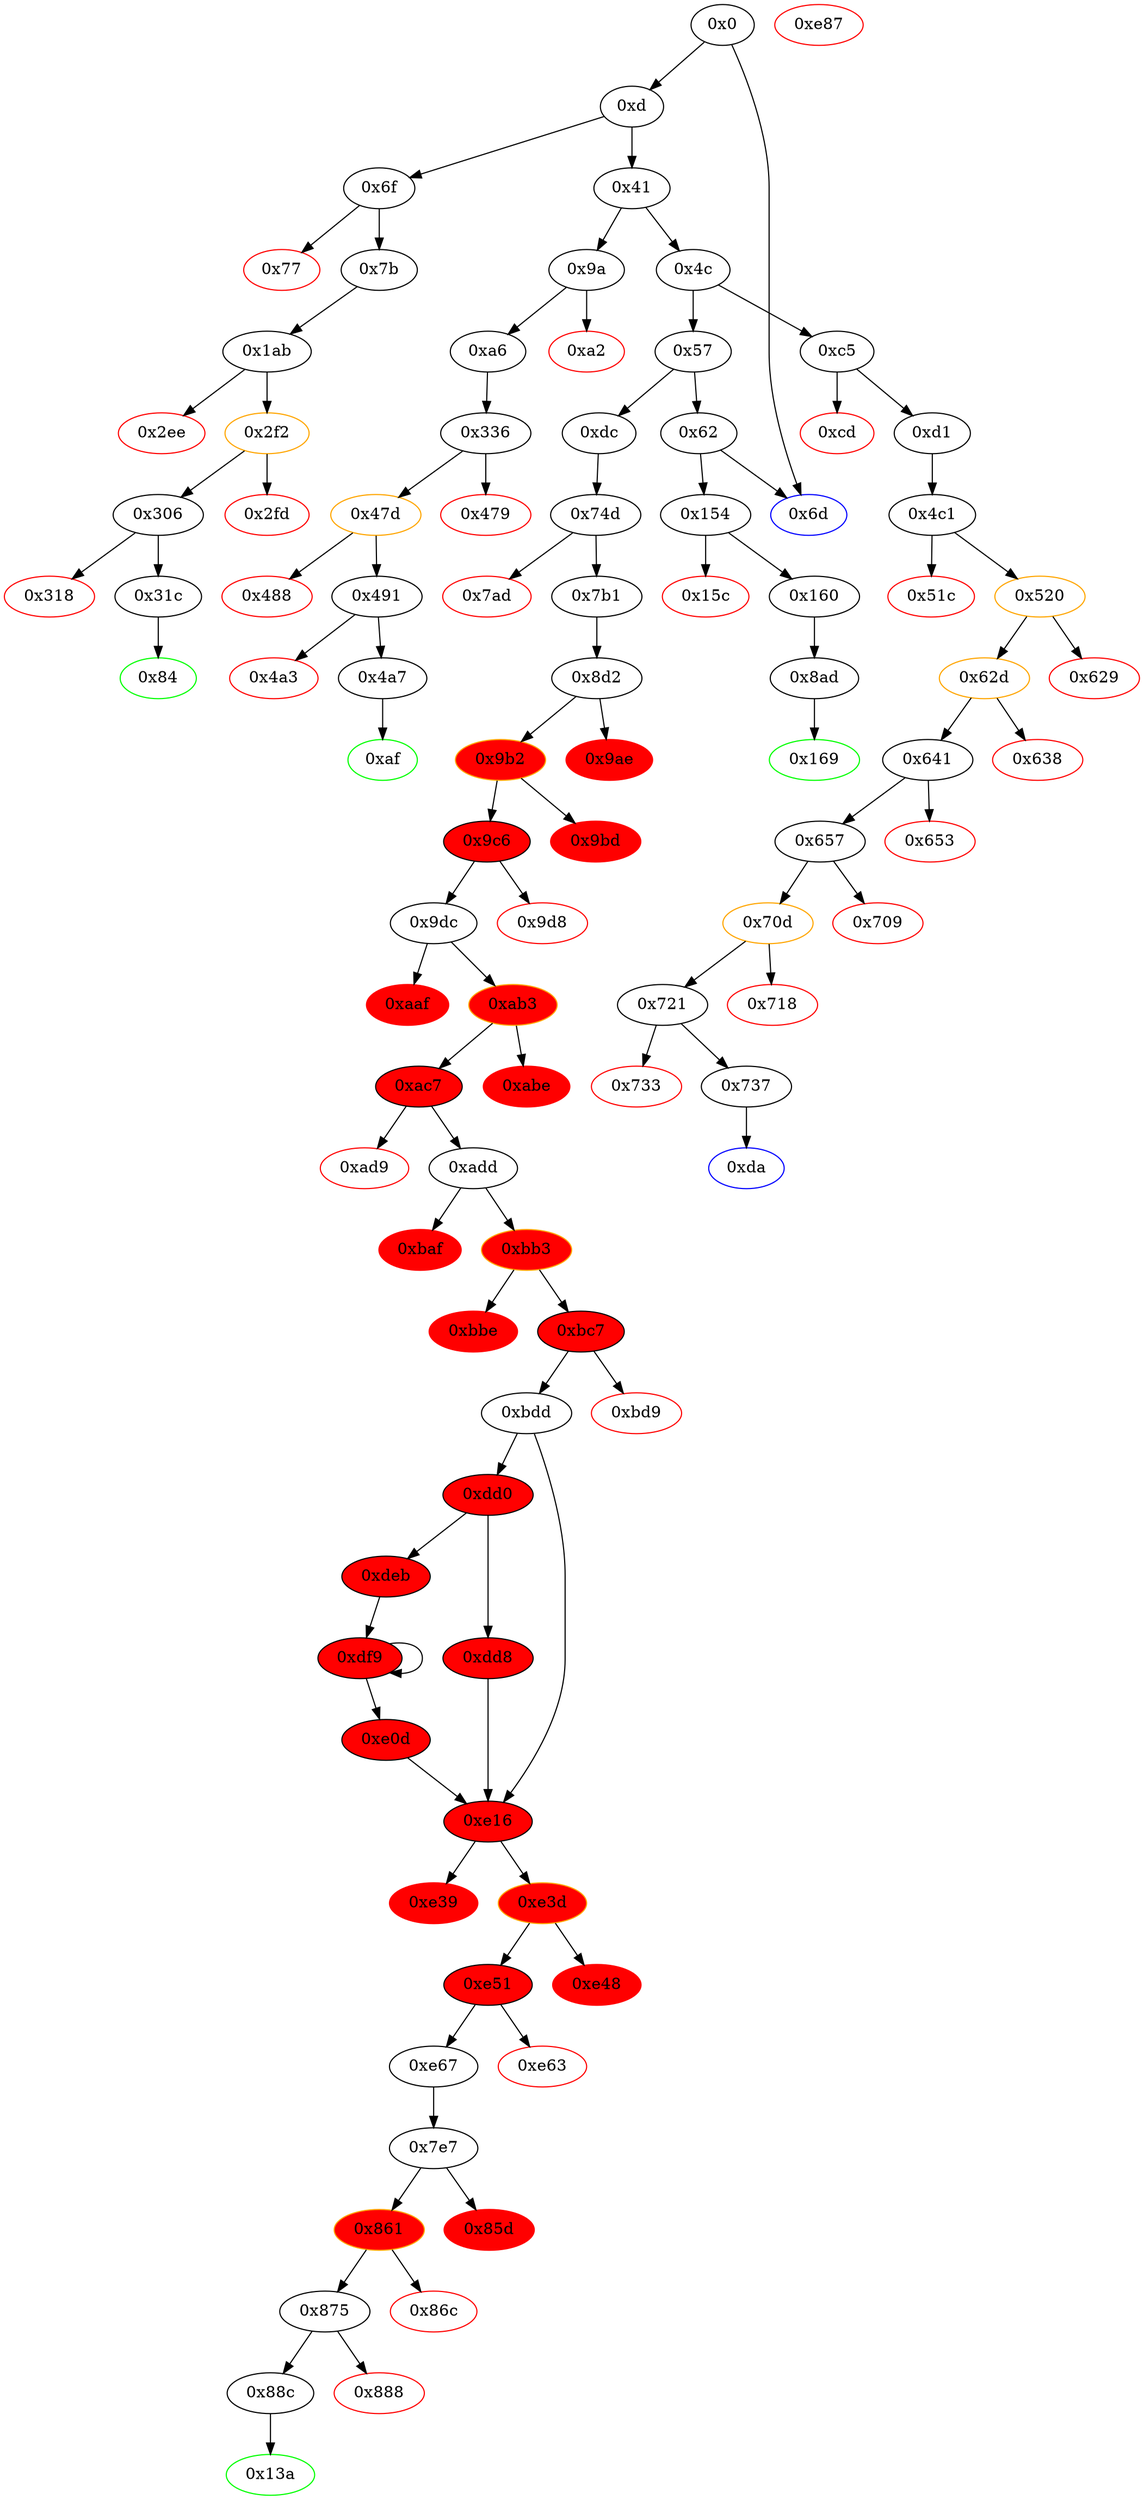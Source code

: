 digraph "" {
"0x4c1" [fillcolor=white, id="0x4c1", style=filled, tooltip="Block 0x4c1\n[0x4c1:0x51b]\n---\nPredecessors: [0xd1]\nSuccessors: [0x51c, 0x520]\n---\n0x4c1 JUMPDEST\n0x4c2 PUSH1 0x0\n0x4c4 DUP1\n0x4c5 PUSH1 0x4\n0x4c7 PUSH1 0x0\n0x4c9 SWAP1\n0x4ca SLOAD\n0x4cb SWAP1\n0x4cc PUSH2 0x100\n0x4cf EXP\n0x4d0 SWAP1\n0x4d1 DIV\n0x4d2 PUSH20 0xffffffffffffffffffffffffffffffffffffffff\n0x4e7 AND\n0x4e8 PUSH20 0xffffffffffffffffffffffffffffffffffffffff\n0x4fd AND\n0x4fe CALLER\n0x4ff PUSH20 0xffffffffffffffffffffffffffffffffffffffff\n0x514 AND\n0x515 EQ\n0x516 ISZERO\n0x517 ISZERO\n0x518 PUSH2 0x520\n0x51b JUMPI\n---\n0x4c1: JUMPDEST \n0x4c2: V268 = 0x0\n0x4c5: V269 = 0x4\n0x4c7: V270 = 0x0\n0x4ca: V271 = S[0x4]\n0x4cc: V272 = 0x100\n0x4cf: V273 = EXP 0x100 0x0\n0x4d1: V274 = DIV V271 0x1\n0x4d2: V275 = 0xffffffffffffffffffffffffffffffffffffffff\n0x4e7: V276 = AND 0xffffffffffffffffffffffffffffffffffffffff V274\n0x4e8: V277 = 0xffffffffffffffffffffffffffffffffffffffff\n0x4fd: V278 = AND 0xffffffffffffffffffffffffffffffffffffffff V276\n0x4fe: V279 = CALLER\n0x4ff: V280 = 0xffffffffffffffffffffffffffffffffffffffff\n0x514: V281 = AND 0xffffffffffffffffffffffffffffffffffffffff V279\n0x515: V282 = EQ V281 V278\n0x516: V283 = ISZERO V282\n0x517: V284 = ISZERO V283\n0x518: V285 = 0x520\n0x51b: JUMPI 0x520 V284\n---\nEntry stack: [V11, 0xda]\nStack pops: 0\nStack additions: [0x0, 0x0]\nExit stack: [V11, 0xda, 0x0, 0x0]\n\nDef sites:\nV11: {0xd.0x35}\n0xda: {0xd1.0xd3}\n"];
"0xa6" [fillcolor=white, id="0xa6", style=filled, tooltip="Block 0xa6\n[0xa6:0xae]\n---\nPredecessors: [0x9a]\nSuccessors: [0x336]\n---\n0xa6 JUMPDEST\n0xa7 POP\n0xa8 PUSH2 0xaf\n0xab PUSH2 0x336\n0xae JUMP\n---\n0xa6: JUMPDEST \n0xa8: V44 = 0xaf\n0xab: V45 = 0x336\n0xae: JUMP 0x336\n---\nEntry stack: [V11, V40]\nStack pops: 1\nStack additions: [0xaf]\nExit stack: [V11, 0xaf]\n\nDef sites:\nV11: {0xd.0x35}\nV40: {0x9a.0x9b}\n"];
"0x0" [fillcolor=white, id="0x0", style=filled, tooltip="Block 0x0\n[0x0:0xc]\n---\nPredecessors: []\nSuccessors: [0xd, 0x6d]\n---\n0x0 PUSH1 0x80\n0x2 PUSH1 0x40\n0x4 MSTORE\n0x5 PUSH1 0x4\n0x7 CALLDATASIZE\n0x8 LT\n0x9 PUSH2 0x6d\n0xc JUMPI\n---\n0x0: V0 = 0x80\n0x2: V1 = 0x40\n0x4: M[0x40] = 0x80\n0x5: V2 = 0x4\n0x7: V3 = CALLDATASIZE\n0x8: V4 = LT V3 0x4\n0x9: V5 = 0x6d\n0xc: JUMPI 0x6d V4\n---\nEntry stack: []\nStack pops: 0\nStack additions: []\nExit stack: []\n\nDef sites:\n"];
"0x70d" [color=orange, fillcolor=white, id="0x70d", style=filled, tooltip="Block 0x70d\n[0x70d:0x717]\n---\nPredecessors: [0x657]\nSuccessors: [0x718, 0x721]\n---\n0x70d JUMPDEST\n0x70e POP\n0x70f GAS\n0x710 CALL\n0x711 ISZERO\n0x712 DUP1\n0x713 ISZERO\n0x714 PUSH2 0x721\n0x717 JUMPI\n---\n0x70d: JUMPDEST \n0x70f: V391 = GAS\n0x710: V392 = CALL V391 V362 0x0 V383 V384 V383 0x20\n0x711: V393 = ISZERO V392\n0x713: V394 = ISZERO V393\n0x714: V395 = 0x721\n0x717: JUMPI 0x721 V394\n---\nEntry stack: [V11, 0xda, V311, V358, V362, 0xa9059cbb, V380, 0x20, V383, V384, V383, 0x0, V362, V387]\nStack pops: 7\nStack additions: [V393]\nExit stack: [V11, 0xda, V311, V358, V362, 0xa9059cbb, V380, V393]\n\nDef sites:\nV11: {0xd.0x35}\n0xda: {0xd1.0xd3}\nV311: {0x520.0x590}\nV358: {0x657.0x65d}\nV362: {0x657.0x681}\n0xa9059cbb: {0x657.0x682}\nV380: {0x657.0x6ef}\n0x20: {0x657.0x6f4}\nV383: {0x657.0x6f8}\nV384: {0x657.0x6fb}\nV383: {0x657.0x6f8}\n0x0: {0x657.0x6fd}\nV362: {0x657.0x681}\nV387: {0x657.0x702}\n"];
"0x9b2" [color=orange, fillcolor=red, id="0x9b2", style=filled, tooltip="Block 0x9b2\n[0x9b2:0x9bc]\n---\nPredecessors: [0x8d2]\nSuccessors: [0x9bd, 0x9c6]\n---\n0x9b2 JUMPDEST\n0x9b3 POP\n0x9b4 GAS\n0x9b5 CALL\n0x9b6 ISZERO\n0x9b7 DUP1\n0x9b8 ISZERO\n0x9b9 PUSH2 0x9c6\n0x9bc JUMPI\n---\n0x9b2: JUMPDEST \n0x9b4: V538 = GAS\n0x9b5: V539 = CALL V538 V502 0x0 V530 V531 V530 0x20\n0x9b6: V540 = ISZERO V539\n0x9b8: V541 = ISZERO V540\n0x9b9: V542 = 0x9c6\n0x9bc: JUMPI 0x9c6 V541\n---\nEntry stack: [V11, 0x13a, V66, V71, V74, 0x0, V71, V71, V66, 0x0, 0x7e7, V440, V66, V74, V441, 0x0, 0x1, 0x0, V502, 0x23b872dd, V527, 0x20, V530, V531, V530, 0x0, V502, V534]\nStack pops: 7\nStack additions: [V540]\nExit stack: [V11, 0x13a, V66, V71, V74, 0x0, V71, V71, V66, 0x0, 0x7e7, V440, V66, V74, V441, 0x0, 0x1, 0x0, V502, 0x23b872dd, V527, V540]\n\nDef sites:\nV11: {0xd.0x35}\n0x13a: {0xdc.0xdd}\nV66: {0xdc.0x100}\nV71: {0xdc.0x120}\nV74: {0xdc.0x12a}\n0x0: {0x74d.0x74e}\nV71: {0xdc.0x120}\nV71: {0xdc.0x120}\nV66: {0xdc.0x100}\n0x0: {0x74d.0x754}\n0x7e7: {0x7b1.0x7bb}\nV440: {0x7b1.0x7df}\nV66: {0xdc.0x100}\nV74: {0xdc.0x12a}\nV441: {0x7b1.0x7e2}\n0x0: {0x8d2.0x8d3}\n0x1: {0x8d2.0x8d8}\n0x0: {0x8d2.0x8d6}\nV502: {0x8d2.0x8f2}\n0x23b872dd: {0x8d2.0x8f3}\nV527: {0x8d2.0x993}\n0x20: {0x8d2.0x999}\nV530: {0x8d2.0x99d}\nV531: {0x8d2.0x9a0}\nV530: {0x8d2.0x99d}\n0x0: {0x8d2.0x9a2}\nV502: {0x8d2.0x8f2}\nV534: {0x8d2.0x9a7}\n"];
"0x7ad" [color=red, fillcolor=white, id="0x7ad", style=filled, tooltip="Block 0x7ad\n[0x7ad:0x7b0]\n---\nPredecessors: [0x74d]\nSuccessors: []\n---\n0x7ad PUSH1 0x0\n0x7af DUP1\n0x7b0 REVERT\n---\n0x7ad: V432 = 0x0\n0x7b0: REVERT 0x0 0x0\n---\nEntry stack: [V11, 0x13a, V66, V71, V74, 0x0, 0x0, 0x0, 0x0, 0x0]\nStack pops: 0\nStack additions: []\nExit stack: [V11, 0x13a, V66, V71, V74, 0x0, 0x0, 0x0, 0x0, 0x0]\n\nDef sites:\nV11: {0xd.0x35}\n0x13a: {0xdc.0xdd}\nV66: {0xdc.0x100}\nV71: {0xdc.0x120}\nV74: {0xdc.0x12a}\n0x0: {0x74d.0x74e}\n0x0: {0x74d.0x74e}\n0x0: {0x74d.0x751}\n0x0: {0x74d.0x751}\n0x0: {0x74d.0x754}\n"];
"0x9a" [fillcolor=white, id="0x9a", style=filled, tooltip="Block 0x9a\n[0x9a:0xa1]\n---\nPredecessors: [0x41]\nSuccessors: [0xa2, 0xa6]\n---\n0x9a JUMPDEST\n0x9b CALLVALUE\n0x9c DUP1\n0x9d ISZERO\n0x9e PUSH2 0xa6\n0xa1 JUMPI\n---\n0x9a: JUMPDEST \n0x9b: V40 = CALLVALUE\n0x9d: V41 = ISZERO V40\n0x9e: V42 = 0xa6\n0xa1: JUMPI 0xa6 V41\n---\nEntry stack: [V11]\nStack pops: 0\nStack additions: [V40]\nExit stack: [V11, V40]\n\nDef sites:\nV11: {0xd.0x35}\n"];
"0x7e7" [fillcolor=white, id="0x7e7", style=filled, tooltip="Block 0x7e7\n[0x7e7:0x85c]\n---\nPredecessors: [0xe67]\nSuccessors: [0x85d, 0x861]\n---\n0x7e7 JUMPDEST\n0x7e8 SWAP1\n0x7e9 POP\n0x7ea DUP3\n0x7eb PUSH20 0xffffffffffffffffffffffffffffffffffffffff\n0x800 AND\n0x801 PUSH4 0xf39b5b9b\n0x806 DUP3\n0x807 PUSH1 0x1\n0x809 TIMESTAMP\n0x80a PUSH1 0x40\n0x80c MLOAD\n0x80d DUP5\n0x80e PUSH4 0xffffffff\n0x813 AND\n0x814 PUSH29 0x100000000000000000000000000000000000000000000000000000000\n0x832 MUL\n0x833 DUP2\n0x834 MSTORE\n0x835 PUSH1 0x4\n0x837 ADD\n0x838 DUP1\n0x839 DUP4\n0x83a DUP2\n0x83b MSTORE\n0x83c PUSH1 0x20\n0x83e ADD\n0x83f DUP3\n0x840 DUP2\n0x841 MSTORE\n0x842 PUSH1 0x20\n0x844 ADD\n0x845 SWAP3\n0x846 POP\n0x847 POP\n0x848 POP\n0x849 PUSH1 0x20\n0x84b PUSH1 0x40\n0x84d MLOAD\n0x84e DUP1\n0x84f DUP4\n0x850 SUB\n0x851 DUP2\n0x852 DUP6\n0x853 DUP9\n0x854 DUP1\n0x855 EXTCODESIZE\n0x856 ISZERO\n0x857 DUP1\n0x858 ISZERO\n0x859 PUSH2 0x861\n0x85c JUMPI\n---\n0x7e7: JUMPDEST \n0x7eb: V443 = 0xffffffffffffffffffffffffffffffffffffffff\n0x800: V444 = AND 0xffffffffffffffffffffffffffffffffffffffff V71\n0x801: V445 = 0xf39b5b9b\n0x807: V446 = 0x1\n0x809: V447 = TIMESTAMP\n0x80a: V448 = 0x40\n0x80c: V449 = M[0x40]\n0x80e: V450 = 0xffffffff\n0x813: V451 = AND 0xffffffff 0xf39b5b9b\n0x814: V452 = 0x100000000000000000000000000000000000000000000000000000000\n0x832: V453 = MUL 0x100000000000000000000000000000000000000000000000000000000 0xf39b5b9b\n0x834: M[V449] = 0xf39b5b9b00000000000000000000000000000000000000000000000000000000\n0x835: V454 = 0x4\n0x837: V455 = ADD 0x4 V449\n0x83b: M[V455] = 0x1\n0x83c: V456 = 0x20\n0x83e: V457 = ADD 0x20 V455\n0x841: M[V457] = V447\n0x842: V458 = 0x20\n0x844: V459 = ADD 0x20 V457\n0x849: V460 = 0x20\n0x84b: V461 = 0x40\n0x84d: V462 = M[0x40]\n0x850: V463 = SUB V459 V462\n0x855: V464 = EXTCODESIZE V444\n0x856: V465 = ISZERO V464\n0x858: V466 = ISZERO V465\n0x859: V467 = 0x861\n0x85c: JUMPI 0x861 V466\n---\nEntry stack: [V11, 0x13a, V66, V71, V74, 0x0, V71, V71, V66, 0x0, V819]\nStack pops: 4\nStack additions: [S3, S2, S0, V444, 0xf39b5b9b, S0, V459, 0x20, V462, V463, V462, S0, V444, V465]\nExit stack: [V11, 0x13a, V66, V71, V74, 0x0, V71, V71, V66, V819, V444, 0xf39b5b9b, V819, V459, 0x20, V462, V463, V462, V819, V444, V465]\n\nDef sites:\nV11: {0xd.0x35}\n0x13a: {0xdc.0xdd}\nV66: {0xdc.0x100}\nV71: {0xdc.0x120}\nV74: {0xdc.0x12a}\n0x0: {0x74d.0x74e}\nV71: {0xdc.0x120}\nV71: {0xdc.0x120}\nV66: {0xdc.0x100}\n0x0: {0x74d.0x754}\nV819: {0xe67.0xe6d}\n"];
"0x47d" [color=orange, fillcolor=white, id="0x47d", style=filled, tooltip="Block 0x47d\n[0x47d:0x487]\n---\nPredecessors: [0x336]\nSuccessors: [0x488, 0x491]\n---\n0x47d JUMPDEST\n0x47e POP\n0x47f GAS\n0x480 CALL\n0x481 ISZERO\n0x482 DUP1\n0x483 ISZERO\n0x484 PUSH2 0x491\n0x487 JUMPI\n---\n0x47d: JUMPDEST \n0x47f: V247 = GAS\n0x480: V248 = CALL V247 V197 0x0 V239 V240 V239 0x20\n0x481: V249 = ISZERO V248\n0x483: V250 = ISZERO V249\n0x484: V251 = 0x491\n0x487: JUMPI 0x491 V250\n---\nEntry stack: [V11, 0xaf, 0x0, 0x0, V197, 0x667e9394, V236, 0x20, V239, V240, V239, 0x0, V197, V243]\nStack pops: 7\nStack additions: [V249]\nExit stack: [V11, 0xaf, 0x0, 0x0, V197, 0x667e9394, V236, V249]\n\nDef sites:\nV11: {0xd.0x35}\n0xaf: {0xa6.0xa8}\n0x0: {0x336.0x337}\n0x0: {0x336.0x337}\nV197: {0x336.0x372}\n0x667e9394: {0x336.0x373}\nV236: {0x336.0x45d}\n0x20: {0x336.0x464}\nV239: {0x336.0x468}\nV240: {0x336.0x46b}\nV239: {0x336.0x468}\n0x0: {0x336.0x46d}\nV197: {0x336.0x372}\nV243: {0x336.0x472}\n"];
"0x9dc" [fillcolor=white, id="0x9dc", style=filled, tooltip="Block 0x9dc\n[0x9dc:0xaae]\n---\nPredecessors: [0x9c6]\nSuccessors: [0xaaf, 0xab3]\n---\n0x9dc JUMPDEST\n0x9dd DUP2\n0x9de ADD\n0x9df SWAP1\n0x9e0 DUP1\n0x9e1 DUP1\n0x9e2 MLOAD\n0x9e3 SWAP1\n0x9e4 PUSH1 0x20\n0x9e6 ADD\n0x9e7 SWAP1\n0x9e8 SWAP3\n0x9e9 SWAP2\n0x9ea SWAP1\n0x9eb POP\n0x9ec POP\n0x9ed POP\n0x9ee POP\n0x9ef DUP6\n0x9f0 PUSH20 0xffffffffffffffffffffffffffffffffffffffff\n0xa05 AND\n0xa06 PUSH4 0x95ea7b3\n0xa0b PUSH1 0x0\n0xa0d DUP1\n0xa0e SWAP1\n0xa0f SLOAD\n0xa10 SWAP1\n0xa11 PUSH2 0x100\n0xa14 EXP\n0xa15 SWAP1\n0xa16 DIV\n0xa17 PUSH20 0xffffffffffffffffffffffffffffffffffffffff\n0xa2c AND\n0xa2d PUSH1 0x0\n0xa2f PUSH1 0x40\n0xa31 MLOAD\n0xa32 DUP4\n0xa33 PUSH4 0xffffffff\n0xa38 AND\n0xa39 PUSH29 0x100000000000000000000000000000000000000000000000000000000\n0xa57 MUL\n0xa58 DUP2\n0xa59 MSTORE\n0xa5a PUSH1 0x4\n0xa5c ADD\n0xa5d DUP1\n0xa5e DUP4\n0xa5f PUSH20 0xffffffffffffffffffffffffffffffffffffffff\n0xa74 AND\n0xa75 PUSH20 0xffffffffffffffffffffffffffffffffffffffff\n0xa8a AND\n0xa8b DUP2\n0xa8c MSTORE\n0xa8d PUSH1 0x20\n0xa8f ADD\n0xa90 DUP3\n0xa91 DUP2\n0xa92 MSTORE\n0xa93 PUSH1 0x20\n0xa95 ADD\n0xa96 SWAP3\n0xa97 POP\n0xa98 POP\n0xa99 POP\n0xa9a PUSH1 0x20\n0xa9c PUSH1 0x40\n0xa9e MLOAD\n0xa9f DUP1\n0xaa0 DUP4\n0xaa1 SUB\n0xaa2 DUP2\n0xaa3 PUSH1 0x0\n0xaa5 DUP8\n0xaa6 DUP1\n0xaa7 EXTCODESIZE\n0xaa8 ISZERO\n0xaa9 DUP1\n0xaaa ISZERO\n0xaab PUSH2 0xab3\n0xaae JUMPI\n---\n0x9dc: JUMPDEST \n0x9de: V555 = ADD V548 V549\n0x9e2: V556 = M[V548]\n0x9e4: V557 = 0x20\n0x9e6: V558 = ADD 0x20 V548\n0x9f0: V559 = 0xffffffffffffffffffffffffffffffffffffffff\n0xa05: V560 = AND 0xffffffffffffffffffffffffffffffffffffffff V66\n0xa06: V561 = 0x95ea7b3\n0xa0b: V562 = 0x0\n0xa0f: V563 = S[0x0]\n0xa11: V564 = 0x100\n0xa14: V565 = EXP 0x100 0x0\n0xa16: V566 = DIV V563 0x1\n0xa17: V567 = 0xffffffffffffffffffffffffffffffffffffffff\n0xa2c: V568 = AND 0xffffffffffffffffffffffffffffffffffffffff V566\n0xa2d: V569 = 0x0\n0xa2f: V570 = 0x40\n0xa31: V571 = M[0x40]\n0xa33: V572 = 0xffffffff\n0xa38: V573 = AND 0xffffffff 0x95ea7b3\n0xa39: V574 = 0x100000000000000000000000000000000000000000000000000000000\n0xa57: V575 = MUL 0x100000000000000000000000000000000000000000000000000000000 0x95ea7b3\n0xa59: M[V571] = 0x95ea7b300000000000000000000000000000000000000000000000000000000\n0xa5a: V576 = 0x4\n0xa5c: V577 = ADD 0x4 V571\n0xa5f: V578 = 0xffffffffffffffffffffffffffffffffffffffff\n0xa74: V579 = AND 0xffffffffffffffffffffffffffffffffffffffff V568\n0xa75: V580 = 0xffffffffffffffffffffffffffffffffffffffff\n0xa8a: V581 = AND 0xffffffffffffffffffffffffffffffffffffffff V579\n0xa8c: M[V577] = V581\n0xa8d: V582 = 0x20\n0xa8f: V583 = ADD 0x20 V577\n0xa92: M[V583] = 0x0\n0xa93: V584 = 0x20\n0xa95: V585 = ADD 0x20 V583\n0xa9a: V586 = 0x20\n0xa9c: V587 = 0x40\n0xa9e: V588 = M[0x40]\n0xaa1: V589 = SUB V585 V588\n0xaa3: V590 = 0x0\n0xaa7: V591 = EXTCODESIZE V560\n0xaa8: V592 = ISZERO V591\n0xaaa: V593 = ISZERO V592\n0xaab: V594 = 0xab3\n0xaae: JUMPI 0xab3 V593\n---\nEntry stack: [V11, 0x13a, V66, V71, V74, 0x0, V71, V71, V66, 0x0, 0x7e7, V440, V66, V74, V441, 0x0, 0x1, 0x0, V548, V549]\nStack pops: 8\nStack additions: [S7, S6, S5, S4, S3, S2, V560, 0x95ea7b3, V585, 0x20, V588, V589, V588, 0x0, V560, V592]\nExit stack: [V11, 0x13a, V66, V71, V74, 0x0, V71, V71, V66, 0x0, 0x7e7, V440, V66, V74, V441, 0x0, 0x1, 0x0, V560, 0x95ea7b3, V585, 0x20, V588, V589, V588, 0x0, V560, V592]\n\nDef sites:\nV11: {0xd.0x35}\n0x13a: {0xdc.0xdd}\nV66: {0xdc.0x100}\nV71: {0xdc.0x120}\nV74: {0xdc.0x12a}\n0x0: {0x74d.0x74e}\nV71: {0xdc.0x120}\nV71: {0xdc.0x120}\nV66: {0xdc.0x100}\n0x0: {0x74d.0x754}\n0x7e7: {0x7b1.0x7bb}\nV440: {0x7b1.0x7df}\nV66: {0xdc.0x100}\nV74: {0xdc.0x12a}\nV441: {0x7b1.0x7e2}\n0x0: {0x8d2.0x8d3}\n0x1: {0x8d2.0x8d8}\n0x0: {0x8d2.0x8d6}\nV548: {0x9c6.0x9cd}\nV549: {0x9c6.0x9ce}\n"];
"0x638" [color=red, fillcolor=white, id="0x638", style=filled, tooltip="Block 0x638\n[0x638:0x640]\n---\nPredecessors: [0x62d]\nSuccessors: []\n---\n0x638 RETURNDATASIZE\n0x639 PUSH1 0x0\n0x63b DUP1\n0x63c RETURNDATACOPY\n0x63d RETURNDATASIZE\n0x63e PUSH1 0x0\n0x640 REVERT\n---\n0x638: V345 = RETURNDATASIZE\n0x639: V346 = 0x0\n0x63c: RETURNDATACOPY 0x0 0x0 V345\n0x63d: V347 = RETURNDATASIZE\n0x63e: V348 = 0x0\n0x640: REVERT 0x0 V347\n---\nEntry stack: [V11, 0xda, V311, 0x0, V313, 0x70a08231, V329, V342]\nStack pops: 0\nStack additions: []\nExit stack: [V11, 0xda, V311, 0x0, V313, 0x70a08231, V329, V342]\n\nDef sites:\nV11: {0xd.0x35}\n0xda: {0xd1.0xd3}\nV311: {0x520.0x590}\n0x0: {0x4c1.0x4c2}\nV313: {0x520.0x5a9}\n0x70a08231: {0x520.0x5aa}\nV329: {0x520.0x610}\nV342: {0x62d.0x631}\n"];
"0x861" [color=orange, fillcolor=red, id="0x861", style=filled, tooltip="Block 0x861\n[0x861:0x86b]\n---\nPredecessors: [0x7e7]\nSuccessors: [0x86c, 0x875]\n---\n0x861 JUMPDEST\n0x862 POP\n0x863 GAS\n0x864 CALL\n0x865 ISZERO\n0x866 DUP1\n0x867 ISZERO\n0x868 PUSH2 0x875\n0x86b JUMPI\n---\n0x861: JUMPDEST \n0x863: V469 = GAS\n0x864: V470 = CALL V469 V444 V819 V462 V463 V462 0x20\n0x865: V471 = ISZERO V470\n0x867: V472 = ISZERO V471\n0x868: V473 = 0x875\n0x86b: JUMPI 0x875 V472\n---\nEntry stack: [V11, 0x13a, V66, V71, V74, 0x0, V71, V71, V66, V819, V444, 0xf39b5b9b, V819, V459, 0x20, V462, V463, V462, V819, V444, V465]\nStack pops: 7\nStack additions: [V471]\nExit stack: [V11, 0x13a, V66, V71, V74, 0x0, V71, V71, V66, V819, V444, 0xf39b5b9b, V819, V459, V471]\n\nDef sites:\nV11: {0xd.0x35}\n0x13a: {0xdc.0xdd}\nV66: {0xdc.0x100}\nV71: {0xdc.0x120}\nV74: {0xdc.0x12a}\n0x0: {0x74d.0x74e}\nV71: {0xdc.0x120}\nV71: {0xdc.0x120}\nV66: {0xdc.0x100}\nV819: {0xe67.0xe6d}\nV444: {0x7e7.0x800}\n0xf39b5b9b: {0x7e7.0x801}\nV819: {0xe67.0xe6d}\nV459: {0x7e7.0x844}\n0x20: {0x7e7.0x849}\nV462: {0x7e7.0x84d}\nV463: {0x7e7.0x850}\nV462: {0x7e7.0x84d}\nV819: {0xe67.0xe6d}\nV444: {0x7e7.0x800}\nV465: {0x7e7.0x856}\n"];
"0x9ae" [color=red, fillcolor=red, id="0x9ae", style=filled, tooltip="Block 0x9ae\n[0x9ae:0x9b1]\n---\nPredecessors: [0x8d2]\nSuccessors: []\n---\n0x9ae PUSH1 0x0\n0x9b0 DUP1\n0x9b1 REVERT\n---\n0x9ae: V537 = 0x0\n0x9b1: REVERT 0x0 0x0\n---\nEntry stack: [V11, 0x13a, V66, V71, V74, 0x0, V71, V71, V66, 0x0, 0x7e7, V440, V66, V74, V441, 0x0, 0x1, 0x0, V502, 0x23b872dd, V527, 0x20, V530, V531, V530, 0x0, V502, V534]\nStack pops: 0\nStack additions: []\nExit stack: [V11, 0x13a, V66, V71, V74, 0x0, V71, V71, V66, 0x0, 0x7e7, V440, V66, V74, V441, 0x0, 0x1, 0x0, V502, 0x23b872dd, V527, 0x20, V530, V531, V530, 0x0, V502, V534]\n\nDef sites:\nV11: {0xd.0x35}\n0x13a: {0xdc.0xdd}\nV66: {0xdc.0x100}\nV71: {0xdc.0x120}\nV74: {0xdc.0x12a}\n0x0: {0x74d.0x74e}\nV71: {0xdc.0x120}\nV71: {0xdc.0x120}\nV66: {0xdc.0x100}\n0x0: {0x74d.0x754}\n0x7e7: {0x7b1.0x7bb}\nV440: {0x7b1.0x7df}\nV66: {0xdc.0x100}\nV74: {0xdc.0x12a}\nV441: {0x7b1.0x7e2}\n0x0: {0x8d2.0x8d3}\n0x1: {0x8d2.0x8d8}\n0x0: {0x8d2.0x8d6}\nV502: {0x8d2.0x8f2}\n0x23b872dd: {0x8d2.0x8f3}\nV527: {0x8d2.0x993}\n0x20: {0x8d2.0x999}\nV530: {0x8d2.0x99d}\nV531: {0x8d2.0x9a0}\nV530: {0x8d2.0x99d}\n0x0: {0x8d2.0x9a2}\nV502: {0x8d2.0x8f2}\nV534: {0x8d2.0x9a7}\n"];
"0xdd0" [fillcolor=red, id="0xdd0", style=filled, tooltip="Block 0xdd0\n[0xdd0:0xdd7]\n---\nPredecessors: [0xbdd]\nSuccessors: [0xdd8, 0xdeb]\n---\n0xdd0 DUP1\n0xdd1 PUSH1 0x1f\n0xdd3 LT\n0xdd4 PUSH2 0xdeb\n0xdd7 JUMPI\n---\n0xdd1: V765 = 0x1f\n0xdd3: V766 = LT 0x1f V762\n0xdd4: V767 = 0xdeb\n0xdd7: JUMPI 0xdeb V766\n---\nEntry stack: [V11, 0x13a, V66, V71, V74, 0x0, V71, V71, V66, 0x0, 0x7e7, V440, V66, V74, V441, 0x0, 0x1, 0x0, V682, 0x29589f61, V691, V74, 0xeeeeeeeeeeeeeeeeeeeeeeeeeeeeeeeeeeeeeeee, V693, 0x13726987666190aeec798abe93f11d65ee7f340000000000000000, 0x0, 0x4, 0x3, V705, V735, V751, 0x3, V762]\nStack pops: 1\nStack additions: [S0]\nExit stack: [V11, 0x13a, V66, V71, V74, 0x0, V71, V71, V66, 0x0, 0x7e7, V440, V66, V74, V441, 0x0, 0x1, 0x0, V682, 0x29589f61, V691, V74, 0xeeeeeeeeeeeeeeeeeeeeeeeeeeeeeeeeeeeeeeee, V693, 0x13726987666190aeec798abe93f11d65ee7f340000000000000000, 0x0, 0x4, 0x3, V705, V735, V751, 0x3, V762]\n\nDef sites:\nV11: {0xd.0x35}\n0x13a: {0xdc.0xdd}\nV66: {0xdc.0x100}\nV71: {0xdc.0x120}\nV74: {0xdc.0x12a}\n0x0: {0x74d.0x74e}\nV71: {0xdc.0x120}\nV71: {0xdc.0x120}\nV66: {0xdc.0x100}\n0x0: {0x74d.0x754}\n0x7e7: {0x7b1.0x7bb}\nV440: {0x7b1.0x7df}\nV66: {0xdc.0x100}\nV74: {0xdc.0x12a}\nV441: {0x7b1.0x7e2}\n0x0: {0x8d2.0x8d3}\n0x1: {0x8d2.0x8d8}\n0x0: {0x8d2.0x8d6}\nV682: {0xbdd.0xc27}\n0x29589f61: {0xbdd.0xc28}\nV691: {0xbdd.0xc4f}\nV74: {0xdc.0x12a}\n0xeeeeeeeeeeeeeeeeeeeeeeeeeeeeeeeeeeeeeeee: {0xbdd.0xc51}\nV693: {0xbdd.0xc66}\n0x13726987666190aeec798abe93f11d65ee7f340000000000000000: {0xbdd.0xc67}\n0x0: {0xbdd.0xc83}\n0x4: {0xbdd.0xc85}\n0x3: {0xbdd.0xc87}\nV705: {0xbdd.0xcb6}\nV735: {0xbdd.0xd91}\nV751: {0xbdd.0xdb4}\n0x3: {0xbdd.0xc87}\nV762: {0xbdd.0xdc9}\n"];
"0x733" [color=red, fillcolor=white, id="0x733", style=filled, tooltip="Block 0x733\n[0x733:0x736]\n---\nPredecessors: [0x721]\nSuccessors: []\n---\n0x733 PUSH1 0x0\n0x735 DUP1\n0x736 REVERT\n---\n0x733: V407 = 0x0\n0x736: REVERT 0x0 0x0\n---\nEntry stack: [V11, 0xda, V311, V358, V401, V402]\nStack pops: 0\nStack additions: []\nExit stack: [V11, 0xda, V311, V358, V401, V402]\n\nDef sites:\nV11: {0xd.0x35}\n0xda: {0xd1.0xd3}\nV311: {0x520.0x590}\nV358: {0x657.0x65d}\nV401: {0x721.0x728}\nV402: {0x721.0x729}\n"];
"0xe51" [fillcolor=red, id="0xe51", style=filled, tooltip="Block 0xe51\n[0xe51:0xe62]\n---\nPredecessors: [0xe3d]\nSuccessors: [0xe63, 0xe67]\n---\n0xe51 JUMPDEST\n0xe52 POP\n0xe53 POP\n0xe54 POP\n0xe55 POP\n0xe56 PUSH1 0x40\n0xe58 MLOAD\n0xe59 RETURNDATASIZE\n0xe5a PUSH1 0x20\n0xe5c DUP2\n0xe5d LT\n0xe5e ISZERO\n0xe5f PUSH2 0xe67\n0xe62 JUMPI\n---\n0xe51: JUMPDEST \n0xe56: V810 = 0x40\n0xe58: V811 = M[0x40]\n0xe59: V812 = RETURNDATASIZE\n0xe5a: V813 = 0x20\n0xe5d: V814 = LT V812 0x20\n0xe5e: V815 = ISZERO V814\n0xe5f: V816 = 0xe67\n0xe62: JUMPI 0xe67 V815\n---\nEntry stack: [V11, 0x13a, V66, V71, V74, 0x0, V71, V71, V66, 0x0, 0x7e7, V440, V66, V74, V441, 0x0, 0x1, 0x0, V682, 0x29589f61, S1, V803]\nStack pops: 4\nStack additions: [V811, V812]\nExit stack: [V11, 0x13a, V66, V71, V74, 0x0, V71, V71, V66, 0x0, 0x7e7, V440, V66, V74, V441, 0x0, 0x1, 0x0, V811, V812]\n\nDef sites:\nV11: {0xd.0x35}\n0x13a: {0xdc.0xdd}\nV66: {0xdc.0x100}\nV71: {0xdc.0x120}\nV74: {0xdc.0x12a}\n0x0: {0x74d.0x74e}\nV71: {0xdc.0x120}\nV71: {0xdc.0x120}\nV66: {0xdc.0x100}\n0x0: {0x74d.0x754}\n0x7e7: {0x7b1.0x7bb}\nV440: {0x7b1.0x7df}\nV66: {0xdc.0x100}\nV74: {0xdc.0x12a}\nV441: {0x7b1.0x7e2}\n0x0: {0x8d2.0x8d3}\n0x1: {0x8d2.0x8d8}\n0x0: {0x8d2.0x8d6}\nV682: {0xbdd.0xc27}\n0x29589f61: {0xbdd.0xc28}\nS1: {0xdd8.0xde5, 0xe0d.0xe14, 0xbdd.0xdb4}\nV803: {0xe3d.0xe41}\n"];
"0x9c6" [fillcolor=red, id="0x9c6", style=filled, tooltip="Block 0x9c6\n[0x9c6:0x9d7]\n---\nPredecessors: [0x9b2]\nSuccessors: [0x9d8, 0x9dc]\n---\n0x9c6 JUMPDEST\n0x9c7 POP\n0x9c8 POP\n0x9c9 POP\n0x9ca POP\n0x9cb PUSH1 0x40\n0x9cd MLOAD\n0x9ce RETURNDATASIZE\n0x9cf PUSH1 0x20\n0x9d1 DUP2\n0x9d2 LT\n0x9d3 ISZERO\n0x9d4 PUSH2 0x9dc\n0x9d7 JUMPI\n---\n0x9c6: JUMPDEST \n0x9cb: V547 = 0x40\n0x9cd: V548 = M[0x40]\n0x9ce: V549 = RETURNDATASIZE\n0x9cf: V550 = 0x20\n0x9d2: V551 = LT V549 0x20\n0x9d3: V552 = ISZERO V551\n0x9d4: V553 = 0x9dc\n0x9d7: JUMPI 0x9dc V552\n---\nEntry stack: [V11, 0x13a, V66, V71, V74, 0x0, V71, V71, V66, 0x0, 0x7e7, V440, V66, V74, V441, 0x0, 0x1, 0x0, V502, 0x23b872dd, V527, V540]\nStack pops: 4\nStack additions: [V548, V549]\nExit stack: [V11, 0x13a, V66, V71, V74, 0x0, V71, V71, V66, 0x0, 0x7e7, V440, V66, V74, V441, 0x0, 0x1, 0x0, V548, V549]\n\nDef sites:\nV11: {0xd.0x35}\n0x13a: {0xdc.0xdd}\nV66: {0xdc.0x100}\nV71: {0xdc.0x120}\nV74: {0xdc.0x12a}\n0x0: {0x74d.0x74e}\nV71: {0xdc.0x120}\nV71: {0xdc.0x120}\nV66: {0xdc.0x100}\n0x0: {0x74d.0x754}\n0x7e7: {0x7b1.0x7bb}\nV440: {0x7b1.0x7df}\nV66: {0xdc.0x100}\nV74: {0xdc.0x12a}\nV441: {0x7b1.0x7e2}\n0x0: {0x8d2.0x8d3}\n0x1: {0x8d2.0x8d8}\n0x0: {0x8d2.0x8d6}\nV502: {0x8d2.0x8f2}\n0x23b872dd: {0x8d2.0x8f3}\nV527: {0x8d2.0x993}\nV540: {0x9b2.0x9b6}\n"];
"0x318" [color=red, fillcolor=white, id="0x318", style=filled, tooltip="Block 0x318\n[0x318:0x31b]\n---\nPredecessors: [0x306]\nSuccessors: []\n---\n0x318 PUSH1 0x0\n0x31a DUP1\n0x31b REVERT\n---\n0x318: V182 = 0x0\n0x31b: REVERT 0x0 0x0\n---\nEntry stack: [V11, 0x84, 0x0, 0x0, V176, V177]\nStack pops: 0\nStack additions: []\nExit stack: [V11, 0x84, 0x0, 0x0, V176, V177]\n\nDef sites:\nV11: {0xd.0x35}\n0x84: {0x7b.0x7d}\n0x0: {0x1ab.0x1ac}\n0x0: {0x1ab.0x1ac}\nV176: {0x306.0x30d}\nV177: {0x306.0x30e}\n"];
"0x709" [color=red, fillcolor=white, id="0x709", style=filled, tooltip="Block 0x709\n[0x709:0x70c]\n---\nPredecessors: [0x657]\nSuccessors: []\n---\n0x709 PUSH1 0x0\n0x70b DUP1\n0x70c REVERT\n---\n0x709: V390 = 0x0\n0x70c: REVERT 0x0 0x0\n---\nEntry stack: [V11, 0xda, V311, V358, V362, 0xa9059cbb, V380, 0x20, V383, V384, V383, 0x0, V362, V387]\nStack pops: 0\nStack additions: []\nExit stack: [V11, 0xda, V311, V358, V362, 0xa9059cbb, V380, 0x20, V383, V384, V383, 0x0, V362, V387]\n\nDef sites:\nV11: {0xd.0x35}\n0xda: {0xd1.0xd3}\nV311: {0x520.0x590}\nV358: {0x657.0x65d}\nV362: {0x657.0x681}\n0xa9059cbb: {0x657.0x682}\nV380: {0x657.0x6ef}\n0x20: {0x657.0x6f4}\nV383: {0x657.0x6f8}\nV384: {0x657.0x6fb}\nV383: {0x657.0x6f8}\n0x0: {0x657.0x6fd}\nV362: {0x657.0x681}\nV387: {0x657.0x702}\n"];
"0x306" [fillcolor=white, id="0x306", style=filled, tooltip="Block 0x306\n[0x306:0x317]\n---\nPredecessors: [0x2f2]\nSuccessors: [0x318, 0x31c]\n---\n0x306 JUMPDEST\n0x307 POP\n0x308 POP\n0x309 POP\n0x30a POP\n0x30b PUSH1 0x40\n0x30d MLOAD\n0x30e RETURNDATASIZE\n0x30f PUSH1 0x20\n0x311 DUP2\n0x312 LT\n0x313 ISZERO\n0x314 PUSH2 0x31c\n0x317 JUMPI\n---\n0x306: JUMPDEST \n0x30b: V175 = 0x40\n0x30d: V176 = M[0x40]\n0x30e: V177 = RETURNDATASIZE\n0x30f: V178 = 0x20\n0x312: V179 = LT V177 0x20\n0x313: V180 = ISZERO V179\n0x314: V181 = 0x31c\n0x317: JUMPI 0x31c V180\n---\nEntry stack: [V11, 0x84, 0x0, 0x0, V116, 0x667e9394, V155, V168]\nStack pops: 4\nStack additions: [V176, V177]\nExit stack: [V11, 0x84, 0x0, 0x0, V176, V177]\n\nDef sites:\nV11: {0xd.0x35}\n0x84: {0x7b.0x7d}\n0x0: {0x1ab.0x1ac}\n0x0: {0x1ab.0x1ac}\nV116: {0x1ab.0x1e7}\n0x667e9394: {0x1ab.0x1e8}\nV155: {0x1ab.0x2d2}\nV168: {0x2f2.0x2f6}\n"];
"0x875" [fillcolor=white, id="0x875", style=filled, tooltip="Block 0x875\n[0x875:0x887]\n---\nPredecessors: [0x861]\nSuccessors: [0x888, 0x88c]\n---\n0x875 JUMPDEST\n0x876 POP\n0x877 POP\n0x878 POP\n0x879 POP\n0x87a POP\n0x87b PUSH1 0x40\n0x87d MLOAD\n0x87e RETURNDATASIZE\n0x87f PUSH1 0x20\n0x881 DUP2\n0x882 LT\n0x883 ISZERO\n0x884 PUSH2 0x88c\n0x887 JUMPI\n---\n0x875: JUMPDEST \n0x87b: V478 = 0x40\n0x87d: V479 = M[0x40]\n0x87e: V480 = RETURNDATASIZE\n0x87f: V481 = 0x20\n0x882: V482 = LT V480 0x20\n0x883: V483 = ISZERO V482\n0x884: V484 = 0x88c\n0x887: JUMPI 0x88c V483\n---\nEntry stack: [V11, 0x13a, V66, V71, V74, 0x0, V71, V71, V66, V819, V444, 0xf39b5b9b, V819, V459, V471]\nStack pops: 5\nStack additions: [V479, V480]\nExit stack: [V11, 0x13a, V66, V71, V74, 0x0, V71, V71, V66, V819, V479, V480]\n\nDef sites:\nV11: {0xd.0x35}\n0x13a: {0xdc.0xdd}\nV66: {0xdc.0x100}\nV71: {0xdc.0x120}\nV74: {0xdc.0x12a}\n0x0: {0x74d.0x74e}\nV71: {0xdc.0x120}\nV71: {0xdc.0x120}\nV66: {0xdc.0x100}\nV819: {0xe67.0xe6d}\nV444: {0x7e7.0x800}\n0xf39b5b9b: {0x7e7.0x801}\nV819: {0xe67.0xe6d}\nV459: {0x7e7.0x844}\nV471: {0x861.0x865}\n"];
"0x488" [color=red, fillcolor=white, id="0x488", style=filled, tooltip="Block 0x488\n[0x488:0x490]\n---\nPredecessors: [0x47d]\nSuccessors: []\n---\n0x488 RETURNDATASIZE\n0x489 PUSH1 0x0\n0x48b DUP1\n0x48c RETURNDATACOPY\n0x48d RETURNDATASIZE\n0x48e PUSH1 0x0\n0x490 REVERT\n---\n0x488: V252 = RETURNDATASIZE\n0x489: V253 = 0x0\n0x48c: RETURNDATACOPY 0x0 0x0 V252\n0x48d: V254 = RETURNDATASIZE\n0x48e: V255 = 0x0\n0x490: REVERT 0x0 V254\n---\nEntry stack: [V11, 0xaf, 0x0, 0x0, V197, 0x667e9394, V236, V249]\nStack pops: 0\nStack additions: []\nExit stack: [V11, 0xaf, 0x0, 0x0, V197, 0x667e9394, V236, V249]\n\nDef sites:\nV11: {0xd.0x35}\n0xaf: {0xa6.0xa8}\n0x0: {0x336.0x337}\n0x0: {0x336.0x337}\nV197: {0x336.0x372}\n0x667e9394: {0x336.0x373}\nV236: {0x336.0x45d}\nV249: {0x47d.0x481}\n"];
"0xc5" [fillcolor=white, id="0xc5", style=filled, tooltip="Block 0xc5\n[0xc5:0xcc]\n---\nPredecessors: [0x4c]\nSuccessors: [0xcd, 0xd1]\n---\n0xc5 JUMPDEST\n0xc6 CALLVALUE\n0xc7 DUP1\n0xc8 ISZERO\n0xc9 PUSH2 0xd1\n0xcc JUMPI\n---\n0xc5: JUMPDEST \n0xc6: V53 = CALLVALUE\n0xc8: V54 = ISZERO V53\n0xc9: V55 = 0xd1\n0xcc: JUMPI 0xd1 V54\n---\nEntry stack: [V11]\nStack pops: 0\nStack additions: [V53]\nExit stack: [V11, V53]\n\nDef sites:\nV11: {0xd.0x35}\n"];
"0x62" [fillcolor=white, id="0x62", style=filled, tooltip="Block 0x62\n[0x62:0x6c]\n---\nPredecessors: [0x57]\nSuccessors: [0x6d, 0x154]\n---\n0x62 DUP1\n0x63 PUSH4 0xec556889\n0x68 EQ\n0x69 PUSH2 0x154\n0x6c JUMPI\n---\n0x63: V24 = 0xec556889\n0x68: V25 = EQ 0xec556889 V11\n0x69: V26 = 0x154\n0x6c: JUMPI 0x154 V25\n---\nEntry stack: [V11]\nStack pops: 1\nStack additions: [S0]\nExit stack: [V11]\n\nDef sites:\nV11: {0xd.0x35}\n"];
"0xd" [fillcolor=white, id="0xd", style=filled, tooltip="Block 0xd\n[0xd:0x40]\n---\nPredecessors: [0x0]\nSuccessors: [0x41, 0x6f]\n---\n0xd PUSH1 0x0\n0xf CALLDATALOAD\n0x10 PUSH29 0x100000000000000000000000000000000000000000000000000000000\n0x2e SWAP1\n0x2f DIV\n0x30 PUSH4 0xffffffff\n0x35 AND\n0x36 DUP1\n0x37 PUSH4 0x1b1b6123\n0x3c EQ\n0x3d PUSH2 0x6f\n0x40 JUMPI\n---\n0xd: V6 = 0x0\n0xf: V7 = CALLDATALOAD 0x0\n0x10: V8 = 0x100000000000000000000000000000000000000000000000000000000\n0x2f: V9 = DIV V7 0x100000000000000000000000000000000000000000000000000000000\n0x30: V10 = 0xffffffff\n0x35: V11 = AND 0xffffffff V9\n0x37: V12 = 0x1b1b6123\n0x3c: V13 = EQ 0x1b1b6123 V11\n0x3d: V14 = 0x6f\n0x40: JUMPI 0x6f V13\n---\nEntry stack: []\nStack pops: 0\nStack additions: [V11]\nExit stack: [V11]\n\nDef sites:\n"];
"0xe87" [color=red, fillcolor=white, id="0xe87", style=filled, tooltip="Block 0xe87\n[0xe87:0xeb2]\n---\nPredecessors: []\nSuccessors: []\n---\n0xe87 STOP\n0xe88 LOG1\n0xe89 PUSH6 0x627a7a723058\n0xe90 SHA3\n0xe91 PUSH1 0x61\n0xe93 PUSH20 0x5cb60fe81dc9388a5131446a2a49355176d8fa1c\n0xea8 BLOCKHASH\n0xea9 MISSING 0x2a\n0xeaa MISSING 0xe9\n0xeab DUP3\n0xeac MSTORE8\n0xead MISSING 0xd4\n0xeae SGT\n0xeaf MISSING 0xed\n0xeb0 DUP13\n0xeb1 STOP\n0xeb2 MISSING 0x29\n---\n0xe87: STOP \n0xe88: LOG S0 S1 S2\n0xe89: V822 = 0x627a7a723058\n0xe90: V823 = SHA3 0x627a7a723058 S3\n0xe91: V824 = 0x61\n0xe93: V825 = 0x5cb60fe81dc9388a5131446a2a49355176d8fa1c\n0xea8: V826 = BLOCKHASH 0x5cb60fe81dc9388a5131446a2a49355176d8fa1c\n0xea9: MISSING 0x2a\n0xeaa: MISSING 0xe9\n0xeac: M8[S2] = S0\n0xead: MISSING 0xd4\n0xeae: V827 = SGT S0 S1\n0xeaf: MISSING 0xed\n0xeb1: STOP \n0xeb2: MISSING 0x29\n---\nEntry stack: []\nStack pops: 0\nStack additions: [V826, 0x61, V823, S1, S2, V827, S12, S0, S1, S2, S3, S4, S5, S6, S7, S8, S9, S10, S11, S12]\nExit stack: []\n\nDef sites:\n"];
"0xac7" [fillcolor=red, id="0xac7", style=filled, tooltip="Block 0xac7\n[0xac7:0xad8]\n---\nPredecessors: [0xab3]\nSuccessors: [0xad9, 0xadd]\n---\n0xac7 JUMPDEST\n0xac8 POP\n0xac9 POP\n0xaca POP\n0xacb POP\n0xacc PUSH1 0x40\n0xace MLOAD\n0xacf RETURNDATASIZE\n0xad0 PUSH1 0x20\n0xad2 DUP2\n0xad3 LT\n0xad4 ISZERO\n0xad5 PUSH2 0xadd\n0xad8 JUMPI\n---\n0xac7: JUMPDEST \n0xacc: V605 = 0x40\n0xace: V606 = M[0x40]\n0xacf: V607 = RETURNDATASIZE\n0xad0: V608 = 0x20\n0xad3: V609 = LT V607 0x20\n0xad4: V610 = ISZERO V609\n0xad5: V611 = 0xadd\n0xad8: JUMPI 0xadd V610\n---\nEntry stack: [V11, 0x13a, V66, V71, V74, 0x0, V71, V71, V66, 0x0, 0x7e7, V440, V66, V74, V441, 0x0, 0x1, 0x0, V560, 0x95ea7b3, V585, V598]\nStack pops: 4\nStack additions: [V606, V607]\nExit stack: [V11, 0x13a, V66, V71, V74, 0x0, V71, V71, V66, 0x0, 0x7e7, V440, V66, V74, V441, 0x0, 0x1, 0x0, V606, V607]\n\nDef sites:\nV11: {0xd.0x35}\n0x13a: {0xdc.0xdd}\nV66: {0xdc.0x100}\nV71: {0xdc.0x120}\nV74: {0xdc.0x12a}\n0x0: {0x74d.0x74e}\nV71: {0xdc.0x120}\nV71: {0xdc.0x120}\nV66: {0xdc.0x100}\n0x0: {0x74d.0x754}\n0x7e7: {0x7b1.0x7bb}\nV440: {0x7b1.0x7df}\nV66: {0xdc.0x100}\nV74: {0xdc.0x12a}\nV441: {0x7b1.0x7e2}\n0x0: {0x8d2.0x8d3}\n0x1: {0x8d2.0x8d8}\n0x0: {0x8d2.0x8d6}\nV560: {0x9dc.0xa05}\n0x95ea7b3: {0x9dc.0xa06}\nV585: {0x9dc.0xa95}\nV598: {0xab3.0xab7}\n"];
"0x2f2" [color=orange, fillcolor=white, id="0x2f2", style=filled, tooltip="Block 0x2f2\n[0x2f2:0x2fc]\n---\nPredecessors: [0x1ab]\nSuccessors: [0x2fd, 0x306]\n---\n0x2f2 JUMPDEST\n0x2f3 POP\n0x2f4 GAS\n0x2f5 CALL\n0x2f6 ISZERO\n0x2f7 DUP1\n0x2f8 ISZERO\n0x2f9 PUSH2 0x306\n0x2fc JUMPI\n---\n0x2f2: JUMPDEST \n0x2f4: V166 = GAS\n0x2f5: V167 = CALL V166 V116 0x0 V158 V159 V158 0x20\n0x2f6: V168 = ISZERO V167\n0x2f8: V169 = ISZERO V168\n0x2f9: V170 = 0x306\n0x2fc: JUMPI 0x306 V169\n---\nEntry stack: [V11, 0x84, 0x0, 0x0, V116, 0x667e9394, V155, 0x20, V158, V159, V158, 0x0, V116, V162]\nStack pops: 7\nStack additions: [V168]\nExit stack: [V11, 0x84, 0x0, 0x0, V116, 0x667e9394, V155, V168]\n\nDef sites:\nV11: {0xd.0x35}\n0x84: {0x7b.0x7d}\n0x0: {0x1ab.0x1ac}\n0x0: {0x1ab.0x1ac}\nV116: {0x1ab.0x1e7}\n0x667e9394: {0x1ab.0x1e8}\nV155: {0x1ab.0x2d2}\n0x20: {0x1ab.0x2d9}\nV158: {0x1ab.0x2dd}\nV159: {0x1ab.0x2e0}\nV158: {0x1ab.0x2dd}\n0x0: {0x1ab.0x2e2}\nV116: {0x1ab.0x1e7}\nV162: {0x1ab.0x2e7}\n"];
"0x6f" [fillcolor=white, id="0x6f", style=filled, tooltip="Block 0x6f\n[0x6f:0x76]\n---\nPredecessors: [0xd]\nSuccessors: [0x77, 0x7b]\n---\n0x6f JUMPDEST\n0x70 CALLVALUE\n0x71 DUP1\n0x72 ISZERO\n0x73 PUSH2 0x7b\n0x76 JUMPI\n---\n0x6f: JUMPDEST \n0x70: V27 = CALLVALUE\n0x72: V28 = ISZERO V27\n0x73: V29 = 0x7b\n0x76: JUMPI 0x7b V28\n---\nEntry stack: [V11]\nStack pops: 0\nStack additions: [V27]\nExit stack: [V11, V27]\n\nDef sites:\nV11: {0xd.0x35}\n"];
"0x641" [fillcolor=white, id="0x641", style=filled, tooltip="Block 0x641\n[0x641:0x652]\n---\nPredecessors: [0x62d]\nSuccessors: [0x653, 0x657]\n---\n0x641 JUMPDEST\n0x642 POP\n0x643 POP\n0x644 POP\n0x645 POP\n0x646 PUSH1 0x40\n0x648 MLOAD\n0x649 RETURNDATASIZE\n0x64a PUSH1 0x20\n0x64c DUP2\n0x64d LT\n0x64e ISZERO\n0x64f PUSH2 0x657\n0x652 JUMPI\n---\n0x641: JUMPDEST \n0x646: V349 = 0x40\n0x648: V350 = M[0x40]\n0x649: V351 = RETURNDATASIZE\n0x64a: V352 = 0x20\n0x64d: V353 = LT V351 0x20\n0x64e: V354 = ISZERO V353\n0x64f: V355 = 0x657\n0x652: JUMPI 0x657 V354\n---\nEntry stack: [V11, 0xda, V311, 0x0, V313, 0x70a08231, V329, V342]\nStack pops: 4\nStack additions: [V350, V351]\nExit stack: [V11, 0xda, V311, 0x0, V350, V351]\n\nDef sites:\nV11: {0xd.0x35}\n0xda: {0xd1.0xd3}\nV311: {0x520.0x590}\n0x0: {0x4c1.0x4c2}\nV313: {0x520.0x5a9}\n0x70a08231: {0x520.0x5aa}\nV329: {0x520.0x610}\nV342: {0x62d.0x631}\n"];
"0xadd" [fillcolor=white, id="0xadd", style=filled, tooltip="Block 0xadd\n[0xadd:0xbae]\n---\nPredecessors: [0xac7]\nSuccessors: [0xbaf, 0xbb3]\n---\n0xadd JUMPDEST\n0xade DUP2\n0xadf ADD\n0xae0 SWAP1\n0xae1 DUP1\n0xae2 DUP1\n0xae3 MLOAD\n0xae4 SWAP1\n0xae5 PUSH1 0x20\n0xae7 ADD\n0xae8 SWAP1\n0xae9 SWAP3\n0xaea SWAP2\n0xaeb SWAP1\n0xaec POP\n0xaed POP\n0xaee POP\n0xaef POP\n0xaf0 DUP6\n0xaf1 PUSH20 0xffffffffffffffffffffffffffffffffffffffff\n0xb06 AND\n0xb07 PUSH4 0x95ea7b3\n0xb0c PUSH1 0x0\n0xb0e DUP1\n0xb0f SWAP1\n0xb10 SLOAD\n0xb11 SWAP1\n0xb12 PUSH2 0x100\n0xb15 EXP\n0xb16 SWAP1\n0xb17 DIV\n0xb18 PUSH20 0xffffffffffffffffffffffffffffffffffffffff\n0xb2d AND\n0xb2e DUP8\n0xb2f PUSH1 0x40\n0xb31 MLOAD\n0xb32 DUP4\n0xb33 PUSH4 0xffffffff\n0xb38 AND\n0xb39 PUSH29 0x100000000000000000000000000000000000000000000000000000000\n0xb57 MUL\n0xb58 DUP2\n0xb59 MSTORE\n0xb5a PUSH1 0x4\n0xb5c ADD\n0xb5d DUP1\n0xb5e DUP4\n0xb5f PUSH20 0xffffffffffffffffffffffffffffffffffffffff\n0xb74 AND\n0xb75 PUSH20 0xffffffffffffffffffffffffffffffffffffffff\n0xb8a AND\n0xb8b DUP2\n0xb8c MSTORE\n0xb8d PUSH1 0x20\n0xb8f ADD\n0xb90 DUP3\n0xb91 DUP2\n0xb92 MSTORE\n0xb93 PUSH1 0x20\n0xb95 ADD\n0xb96 SWAP3\n0xb97 POP\n0xb98 POP\n0xb99 POP\n0xb9a PUSH1 0x20\n0xb9c PUSH1 0x40\n0xb9e MLOAD\n0xb9f DUP1\n0xba0 DUP4\n0xba1 SUB\n0xba2 DUP2\n0xba3 PUSH1 0x0\n0xba5 DUP8\n0xba6 DUP1\n0xba7 EXTCODESIZE\n0xba8 ISZERO\n0xba9 DUP1\n0xbaa ISZERO\n0xbab PUSH2 0xbb3\n0xbae JUMPI\n---\n0xadd: JUMPDEST \n0xadf: V613 = ADD V606 V607\n0xae3: V614 = M[V606]\n0xae5: V615 = 0x20\n0xae7: V616 = ADD 0x20 V606\n0xaf1: V617 = 0xffffffffffffffffffffffffffffffffffffffff\n0xb06: V618 = AND 0xffffffffffffffffffffffffffffffffffffffff V66\n0xb07: V619 = 0x95ea7b3\n0xb0c: V620 = 0x0\n0xb10: V621 = S[0x0]\n0xb12: V622 = 0x100\n0xb15: V623 = EXP 0x100 0x0\n0xb17: V624 = DIV V621 0x1\n0xb18: V625 = 0xffffffffffffffffffffffffffffffffffffffff\n0xb2d: V626 = AND 0xffffffffffffffffffffffffffffffffffffffff V624\n0xb2f: V627 = 0x40\n0xb31: V628 = M[0x40]\n0xb33: V629 = 0xffffffff\n0xb38: V630 = AND 0xffffffff 0x95ea7b3\n0xb39: V631 = 0x100000000000000000000000000000000000000000000000000000000\n0xb57: V632 = MUL 0x100000000000000000000000000000000000000000000000000000000 0x95ea7b3\n0xb59: M[V628] = 0x95ea7b300000000000000000000000000000000000000000000000000000000\n0xb5a: V633 = 0x4\n0xb5c: V634 = ADD 0x4 V628\n0xb5f: V635 = 0xffffffffffffffffffffffffffffffffffffffff\n0xb74: V636 = AND 0xffffffffffffffffffffffffffffffffffffffff V626\n0xb75: V637 = 0xffffffffffffffffffffffffffffffffffffffff\n0xb8a: V638 = AND 0xffffffffffffffffffffffffffffffffffffffff V636\n0xb8c: M[V634] = V638\n0xb8d: V639 = 0x20\n0xb8f: V640 = ADD 0x20 V634\n0xb92: M[V640] = V74\n0xb93: V641 = 0x20\n0xb95: V642 = ADD 0x20 V640\n0xb9a: V643 = 0x20\n0xb9c: V644 = 0x40\n0xb9e: V645 = M[0x40]\n0xba1: V646 = SUB V642 V645\n0xba3: V647 = 0x0\n0xba7: V648 = EXTCODESIZE V618\n0xba8: V649 = ISZERO V648\n0xbaa: V650 = ISZERO V649\n0xbab: V651 = 0xbb3\n0xbae: JUMPI 0xbb3 V650\n---\nEntry stack: [V11, 0x13a, V66, V71, V74, 0x0, V71, V71, V66, 0x0, 0x7e7, V440, V66, V74, V441, 0x0, 0x1, 0x0, V606, V607]\nStack pops: 8\nStack additions: [S7, S6, S5, S4, S3, S2, V618, 0x95ea7b3, V642, 0x20, V645, V646, V645, 0x0, V618, V649]\nExit stack: [V11, 0x13a, V66, V71, V74, 0x0, V71, V71, V66, 0x0, 0x7e7, V440, V66, V74, V441, 0x0, 0x1, 0x0, V618, 0x95ea7b3, V642, 0x20, V645, V646, V645, 0x0, V618, V649]\n\nDef sites:\nV11: {0xd.0x35}\n0x13a: {0xdc.0xdd}\nV66: {0xdc.0x100}\nV71: {0xdc.0x120}\nV74: {0xdc.0x12a}\n0x0: {0x74d.0x74e}\nV71: {0xdc.0x120}\nV71: {0xdc.0x120}\nV66: {0xdc.0x100}\n0x0: {0x74d.0x754}\n0x7e7: {0x7b1.0x7bb}\nV440: {0x7b1.0x7df}\nV66: {0xdc.0x100}\nV74: {0xdc.0x12a}\nV441: {0x7b1.0x7e2}\n0x0: {0x8d2.0x8d3}\n0x1: {0x8d2.0x8d8}\n0x0: {0x8d2.0x8d6}\nV606: {0xac7.0xace}\nV607: {0xac7.0xacf}\n"];
"0xdeb" [fillcolor=red, id="0xdeb", style=filled, tooltip="Block 0xdeb\n[0xdeb:0xdf8]\n---\nPredecessors: [0xdd0]\nSuccessors: [0xdf9]\n---\n0xdeb JUMPDEST\n0xdec DUP3\n0xded ADD\n0xdee SWAP2\n0xdef SWAP1\n0xdf0 PUSH1 0x0\n0xdf2 MSTORE\n0xdf3 PUSH1 0x20\n0xdf5 PUSH1 0x0\n0xdf7 SHA3\n0xdf8 SWAP1\n---\n0xdeb: JUMPDEST \n0xded: V775 = ADD V751 V762\n0xdf0: V776 = 0x0\n0xdf2: M[0x0] = 0x3\n0xdf3: V777 = 0x20\n0xdf5: V778 = 0x0\n0xdf7: V779 = SHA3 0x0 0x20\n---\nEntry stack: [V11, 0x13a, V66, V71, V74, 0x0, V71, V71, V66, 0x0, 0x7e7, V440, V66, V74, V441, 0x0, 0x1, 0x0, V682, 0x29589f61, V691, V74, 0xeeeeeeeeeeeeeeeeeeeeeeeeeeeeeeeeeeeeeeee, V693, 0x13726987666190aeec798abe93f11d65ee7f340000000000000000, 0x0, 0x4, 0x3, V705, V735, V751, 0x3, V762]\nStack pops: 3\nStack additions: [V775, V779, S2]\nExit stack: [V11, 0x13a, V66, V71, V74, 0x0, V71, V71, V66, 0x0, 0x7e7, V440, V66, V74, V441, 0x0, 0x1, 0x0, V682, 0x29589f61, V691, V74, 0xeeeeeeeeeeeeeeeeeeeeeeeeeeeeeeeeeeeeeeee, V693, 0x13726987666190aeec798abe93f11d65ee7f340000000000000000, 0x0, 0x4, 0x3, V705, V735, V775, V779, V751]\n\nDef sites:\nV11: {0xd.0x35}\n0x13a: {0xdc.0xdd}\nV66: {0xdc.0x100}\nV71: {0xdc.0x120}\nV74: {0xdc.0x12a}\n0x0: {0x74d.0x74e}\nV71: {0xdc.0x120}\nV71: {0xdc.0x120}\nV66: {0xdc.0x100}\n0x0: {0x74d.0x754}\n0x7e7: {0x7b1.0x7bb}\nV440: {0x7b1.0x7df}\nV66: {0xdc.0x100}\nV74: {0xdc.0x12a}\nV441: {0x7b1.0x7e2}\n0x0: {0x8d2.0x8d3}\n0x1: {0x8d2.0x8d8}\n0x0: {0x8d2.0x8d6}\nV682: {0xbdd.0xc27}\n0x29589f61: {0xbdd.0xc28}\nV691: {0xbdd.0xc4f}\nV74: {0xdc.0x12a}\n0xeeeeeeeeeeeeeeeeeeeeeeeeeeeeeeeeeeeeeeee: {0xbdd.0xc51}\nV693: {0xbdd.0xc66}\n0x13726987666190aeec798abe93f11d65ee7f340000000000000000: {0xbdd.0xc67}\n0x0: {0xbdd.0xc83}\n0x4: {0xbdd.0xc85}\n0x3: {0xbdd.0xc87}\nV705: {0xbdd.0xcb6}\nV735: {0xbdd.0xd91}\nV751: {0xbdd.0xdb4}\n0x3: {0xbdd.0xc87}\nV762: {0xbdd.0xdc9}\n"];
"0x7b1" [fillcolor=white, id="0x7b1", style=filled, tooltip="Block 0x7b1\n[0x7b1:0x7e6]\n---\nPredecessors: [0x74d]\nSuccessors: [0x8d2]\n---\n0x7b1 JUMPDEST\n0x7b2 DUP7\n0x7b3 SWAP4\n0x7b4 POP\n0x7b5 DUP4\n0x7b6 SWAP3\n0x7b7 POP\n0x7b8 DUP8\n0x7b9 SWAP2\n0x7ba POP\n0x7bb PUSH2 0x7e7\n0x7be PUSH1 0x0\n0x7c0 DUP1\n0x7c1 SWAP1\n0x7c2 SLOAD\n0x7c3 SWAP1\n0x7c4 PUSH2 0x100\n0x7c7 EXP\n0x7c8 SWAP1\n0x7c9 DIV\n0x7ca PUSH20 0xffffffffffffffffffffffffffffffffffffffff\n0x7df AND\n0x7e0 DUP4\n0x7e1 DUP9\n0x7e2 CALLER\n0x7e3 PUSH2 0x8d2\n0x7e6 JUMP\n---\n0x7b1: JUMPDEST \n0x7bb: V433 = 0x7e7\n0x7be: V434 = 0x0\n0x7c2: V435 = S[0x0]\n0x7c4: V436 = 0x100\n0x7c7: V437 = EXP 0x100 0x0\n0x7c9: V438 = DIV V435 0x1\n0x7ca: V439 = 0xffffffffffffffffffffffffffffffffffffffff\n0x7df: V440 = AND 0xffffffffffffffffffffffffffffffffffffffff V438\n0x7e2: V441 = CALLER\n0x7e3: V442 = 0x8d2\n0x7e6: JUMP 0x8d2\n---\nEntry stack: [V11, 0x13a, V66, V71, V74, 0x0, 0x0, 0x0, 0x0, 0x0]\nStack pops: 8\nStack additions: [S7, S6, S5, S4, S6, S6, S7, S0, 0x7e7, V440, S7, S5, V441]\nExit stack: [V11, 0x13a, V66, V71, V74, 0x0, V71, V71, V66, 0x0, 0x7e7, V440, V66, V74, V441]\n\nDef sites:\nV11: {0xd.0x35}\n0x13a: {0xdc.0xdd}\nV66: {0xdc.0x100}\nV71: {0xdc.0x120}\nV74: {0xdc.0x12a}\n0x0: {0x74d.0x74e}\n0x0: {0x74d.0x74e}\n0x0: {0x74d.0x751}\n0x0: {0x74d.0x751}\n0x0: {0x74d.0x754}\n"];
"0x74d" [fillcolor=white, id="0x74d", style=filled, tooltip="Block 0x74d\n[0x74d:0x7ac]\n---\nPredecessors: [0xdc]\nSuccessors: [0x7ad, 0x7b1]\n---\n0x74d JUMPDEST\n0x74e PUSH1 0x0\n0x750 DUP1\n0x751 PUSH1 0x0\n0x753 DUP1\n0x754 PUSH1 0x0\n0x756 PUSH1 0x4\n0x758 PUSH1 0x0\n0x75a SWAP1\n0x75b SLOAD\n0x75c SWAP1\n0x75d PUSH2 0x100\n0x760 EXP\n0x761 SWAP1\n0x762 DIV\n0x763 PUSH20 0xffffffffffffffffffffffffffffffffffffffff\n0x778 AND\n0x779 PUSH20 0xffffffffffffffffffffffffffffffffffffffff\n0x78e AND\n0x78f CALLER\n0x790 PUSH20 0xffffffffffffffffffffffffffffffffffffffff\n0x7a5 AND\n0x7a6 EQ\n0x7a7 ISZERO\n0x7a8 ISZERO\n0x7a9 PUSH2 0x7b1\n0x7ac JUMPI\n---\n0x74d: JUMPDEST \n0x74e: V412 = 0x0\n0x751: V413 = 0x0\n0x754: V414 = 0x0\n0x756: V415 = 0x4\n0x758: V416 = 0x0\n0x75b: V417 = S[0x4]\n0x75d: V418 = 0x100\n0x760: V419 = EXP 0x100 0x0\n0x762: V420 = DIV V417 0x1\n0x763: V421 = 0xffffffffffffffffffffffffffffffffffffffff\n0x778: V422 = AND 0xffffffffffffffffffffffffffffffffffffffff V420\n0x779: V423 = 0xffffffffffffffffffffffffffffffffffffffff\n0x78e: V424 = AND 0xffffffffffffffffffffffffffffffffffffffff V422\n0x78f: V425 = CALLER\n0x790: V426 = 0xffffffffffffffffffffffffffffffffffffffff\n0x7a5: V427 = AND 0xffffffffffffffffffffffffffffffffffffffff V425\n0x7a6: V428 = EQ V427 V424\n0x7a7: V429 = ISZERO V428\n0x7a8: V430 = ISZERO V429\n0x7a9: V431 = 0x7b1\n0x7ac: JUMPI 0x7b1 V430\n---\nEntry stack: [V11, 0x13a, V66, V71, V74]\nStack pops: 0\nStack additions: [0x0, 0x0, 0x0, 0x0, 0x0]\nExit stack: [V11, 0x13a, V66, V71, V74, 0x0, 0x0, 0x0, 0x0, 0x0]\n\nDef sites:\nV11: {0xd.0x35}\n0x13a: {0xdc.0xdd}\nV66: {0xdc.0x100}\nV71: {0xdc.0x120}\nV74: {0xdc.0x12a}\n"];
"0x51c" [color=red, fillcolor=white, id="0x51c", style=filled, tooltip="Block 0x51c\n[0x51c:0x51f]\n---\nPredecessors: [0x4c1]\nSuccessors: []\n---\n0x51c PUSH1 0x0\n0x51e DUP1\n0x51f REVERT\n---\n0x51c: V286 = 0x0\n0x51f: REVERT 0x0 0x0\n---\nEntry stack: [V11, 0xda, 0x0, 0x0]\nStack pops: 0\nStack additions: []\nExit stack: [V11, 0xda, 0x0, 0x0]\n\nDef sites:\nV11: {0xd.0x35}\n0xda: {0xd1.0xd3}\n0x0: {0x4c1.0x4c2}\n0x0: {0x4c1.0x4c2}\n"];
"0xe39" [color=red, fillcolor=red, id="0xe39", style=filled, tooltip="Block 0xe39\n[0xe39:0xe3c]\n---\nPredecessors: [0xe16]\nSuccessors: []\n---\n0xe39 PUSH1 0x0\n0xe3b DUP1\n0xe3c REVERT\n---\n0xe39: V800 = 0x0\n0xe3c: REVERT 0x0 0x0\n---\nEntry stack: [V11, 0x13a, V66, V71, V74, 0x0, V71, V71, V66, 0x0, 0x7e7, V440, V66, V74, V441, 0x0, 0x1, 0x0, V682, 0x29589f61, S7, 0x20, V793, V794, V793, 0x0, V682, V797]\nStack pops: 0\nStack additions: []\nExit stack: [V11, 0x13a, V66, V71, V74, 0x0, V71, V71, V66, 0x0, 0x7e7, V440, V66, V74, V441, 0x0, 0x1, 0x0, V682, 0x29589f61, S7, 0x20, V793, V794, V793, 0x0, V682, V797]\n\nDef sites:\nV11: {0xd.0x35}\n0x13a: {0xdc.0xdd}\nV66: {0xdc.0x100}\nV71: {0xdc.0x120}\nV74: {0xdc.0x12a}\n0x0: {0x74d.0x74e}\nV71: {0xdc.0x120}\nV71: {0xdc.0x120}\nV66: {0xdc.0x100}\n0x0: {0x74d.0x754}\n0x7e7: {0x7b1.0x7bb}\nV440: {0x7b1.0x7df}\nV66: {0xdc.0x100}\nV74: {0xdc.0x12a}\nV441: {0x7b1.0x7e2}\n0x0: {0x8d2.0x8d3}\n0x1: {0x8d2.0x8d8}\n0x0: {0x8d2.0x8d6}\nV682: {0xbdd.0xc27}\n0x29589f61: {0xbdd.0xc28}\nS7: {0xdd8.0xde5, 0xe0d.0xe14, 0xbdd.0xdb4}\n0x20: {0xe16.0xe24}\nV793: {0xe16.0xe28}\nV794: {0xe16.0xe2b}\nV793: {0xe16.0xe28}\n0x0: {0xe16.0xe2d}\nV682: {0xbdd.0xc27}\nV797: {0xe16.0xe32}\n"];
"0xe0d" [fillcolor=red, id="0xe0d", style=filled, tooltip="Block 0xe0d\n[0xe0d:0xe15]\n---\nPredecessors: [0xdf9]\nSuccessors: [0xe16]\n---\n0xe0d DUP3\n0xe0e SWAP1\n0xe0f SUB\n0xe10 PUSH1 0x1f\n0xe12 AND\n0xe13 DUP3\n0xe14 ADD\n0xe15 SWAP2\n---\n0xe0f: V787 = SUB V784 V775\n0xe10: V788 = 0x1f\n0xe12: V789 = AND 0x1f V787\n0xe14: V790 = ADD V775 V789\n---\nEntry stack: [V11, 0x13a, V66, V71, V74, 0x0, V71, V71, V66, 0x0, 0x7e7, V440, V66, V74, V441, 0x0, 0x1, 0x0, V682, 0x29589f61, V691, V74, 0xeeeeeeeeeeeeeeeeeeeeeeeeeeeeeeeeeeeeeeee, V693, 0x13726987666190aeec798abe93f11d65ee7f340000000000000000, 0x0, 0x4, 0x3, V705, V735, V775, V782, V784]\nStack pops: 3\nStack additions: [V790, S1, S2]\nExit stack: [V11, 0x13a, V66, V71, V74, 0x0, V71, V71, V66, 0x0, 0x7e7, V440, V66, V74, V441, 0x0, 0x1, 0x0, V682, 0x29589f61, V691, V74, 0xeeeeeeeeeeeeeeeeeeeeeeeeeeeeeeeeeeeeeeee, V693, 0x13726987666190aeec798abe93f11d65ee7f340000000000000000, 0x0, 0x4, 0x3, V705, V735, V790, V782, V775]\n\nDef sites:\nV11: {0xd.0x35}\n0x13a: {0xdc.0xdd}\nV66: {0xdc.0x100}\nV71: {0xdc.0x120}\nV74: {0xdc.0x12a}\n0x0: {0x74d.0x74e}\nV71: {0xdc.0x120}\nV71: {0xdc.0x120}\nV66: {0xdc.0x100}\n0x0: {0x74d.0x754}\n0x7e7: {0x7b1.0x7bb}\nV440: {0x7b1.0x7df}\nV66: {0xdc.0x100}\nV74: {0xdc.0x12a}\nV441: {0x7b1.0x7e2}\n0x0: {0x8d2.0x8d3}\n0x1: {0x8d2.0x8d8}\n0x0: {0x8d2.0x8d6}\nV682: {0xbdd.0xc27}\n0x29589f61: {0xbdd.0xc28}\nV691: {0xbdd.0xc4f}\nV74: {0xdc.0x12a}\n0xeeeeeeeeeeeeeeeeeeeeeeeeeeeeeeeeeeeeeeee: {0xbdd.0xc51}\nV693: {0xbdd.0xc66}\n0x13726987666190aeec798abe93f11d65ee7f340000000000000000: {0xbdd.0xc67}\n0x0: {0xbdd.0xc83}\n0x4: {0xbdd.0xc85}\n0x3: {0xbdd.0xc87}\nV705: {0xbdd.0xcb6}\nV735: {0xbdd.0xd91}\nV775: {0xdeb.0xded}\nV782: {0xdf9.0xe01}\nV784: {0xdf9.0xe05}\n"];
"0x520" [color=orange, fillcolor=white, id="0x520", style=filled, tooltip="Block 0x520\n[0x520:0x628]\n---\nPredecessors: [0x4c1]\nSuccessors: [0x629, 0x62d]\n---\n0x520 JUMPDEST\n0x521 CALLER\n0x522 PUSH20 0xffffffffffffffffffffffffffffffffffffffff\n0x537 AND\n0x538 PUSH2 0x8fc\n0x53b ADDRESS\n0x53c PUSH20 0xffffffffffffffffffffffffffffffffffffffff\n0x551 AND\n0x552 BALANCE\n0x553 SWAP1\n0x554 DUP2\n0x555 ISZERO\n0x556 MUL\n0x557 SWAP1\n0x558 PUSH1 0x40\n0x55a MLOAD\n0x55b PUSH1 0x0\n0x55d PUSH1 0x40\n0x55f MLOAD\n0x560 DUP1\n0x561 DUP4\n0x562 SUB\n0x563 DUP2\n0x564 DUP6\n0x565 DUP9\n0x566 DUP9\n0x567 CALL\n0x568 SWAP4\n0x569 POP\n0x56a POP\n0x56b POP\n0x56c POP\n0x56d POP\n0x56e PUSH1 0x2\n0x570 PUSH1 0x0\n0x572 SWAP1\n0x573 SLOAD\n0x574 SWAP1\n0x575 PUSH2 0x100\n0x578 EXP\n0x579 SWAP1\n0x57a DIV\n0x57b PUSH20 0xffffffffffffffffffffffffffffffffffffffff\n0x590 AND\n0x591 SWAP2\n0x592 POP\n0x593 DUP2\n0x594 PUSH20 0xffffffffffffffffffffffffffffffffffffffff\n0x5a9 AND\n0x5aa PUSH4 0x70a08231\n0x5af ADDRESS\n0x5b0 PUSH1 0x40\n0x5b2 MLOAD\n0x5b3 DUP3\n0x5b4 PUSH4 0xffffffff\n0x5b9 AND\n0x5ba PUSH29 0x100000000000000000000000000000000000000000000000000000000\n0x5d8 MUL\n0x5d9 DUP2\n0x5da MSTORE\n0x5db PUSH1 0x4\n0x5dd ADD\n0x5de DUP1\n0x5df DUP3\n0x5e0 PUSH20 0xffffffffffffffffffffffffffffffffffffffff\n0x5f5 AND\n0x5f6 PUSH20 0xffffffffffffffffffffffffffffffffffffffff\n0x60b AND\n0x60c DUP2\n0x60d MSTORE\n0x60e PUSH1 0x20\n0x610 ADD\n0x611 SWAP2\n0x612 POP\n0x613 POP\n0x614 PUSH1 0x20\n0x616 PUSH1 0x40\n0x618 MLOAD\n0x619 DUP1\n0x61a DUP4\n0x61b SUB\n0x61c DUP2\n0x61d PUSH1 0x0\n0x61f DUP8\n0x620 DUP1\n0x621 EXTCODESIZE\n0x622 ISZERO\n0x623 DUP1\n0x624 ISZERO\n0x625 PUSH2 0x62d\n0x628 JUMPI\n---\n0x520: JUMPDEST \n0x521: V287 = CALLER\n0x522: V288 = 0xffffffffffffffffffffffffffffffffffffffff\n0x537: V289 = AND 0xffffffffffffffffffffffffffffffffffffffff V287\n0x538: V290 = 0x8fc\n0x53b: V291 = ADDRESS\n0x53c: V292 = 0xffffffffffffffffffffffffffffffffffffffff\n0x551: V293 = AND 0xffffffffffffffffffffffffffffffffffffffff V291\n0x552: V294 = BALANCE V293\n0x555: V295 = ISZERO V294\n0x556: V296 = MUL V295 0x8fc\n0x558: V297 = 0x40\n0x55a: V298 = M[0x40]\n0x55b: V299 = 0x0\n0x55d: V300 = 0x40\n0x55f: V301 = M[0x40]\n0x562: V302 = SUB V298 V301\n0x567: V303 = CALL V296 V289 V294 V301 V302 V301 0x0\n0x56e: V304 = 0x2\n0x570: V305 = 0x0\n0x573: V306 = S[0x2]\n0x575: V307 = 0x100\n0x578: V308 = EXP 0x100 0x0\n0x57a: V309 = DIV V306 0x1\n0x57b: V310 = 0xffffffffffffffffffffffffffffffffffffffff\n0x590: V311 = AND 0xffffffffffffffffffffffffffffffffffffffff V309\n0x594: V312 = 0xffffffffffffffffffffffffffffffffffffffff\n0x5a9: V313 = AND 0xffffffffffffffffffffffffffffffffffffffff V311\n0x5aa: V314 = 0x70a08231\n0x5af: V315 = ADDRESS\n0x5b0: V316 = 0x40\n0x5b2: V317 = M[0x40]\n0x5b4: V318 = 0xffffffff\n0x5b9: V319 = AND 0xffffffff 0x70a08231\n0x5ba: V320 = 0x100000000000000000000000000000000000000000000000000000000\n0x5d8: V321 = MUL 0x100000000000000000000000000000000000000000000000000000000 0x70a08231\n0x5da: M[V317] = 0x70a0823100000000000000000000000000000000000000000000000000000000\n0x5db: V322 = 0x4\n0x5dd: V323 = ADD 0x4 V317\n0x5e0: V324 = 0xffffffffffffffffffffffffffffffffffffffff\n0x5f5: V325 = AND 0xffffffffffffffffffffffffffffffffffffffff V315\n0x5f6: V326 = 0xffffffffffffffffffffffffffffffffffffffff\n0x60b: V327 = AND 0xffffffffffffffffffffffffffffffffffffffff V325\n0x60d: M[V323] = V327\n0x60e: V328 = 0x20\n0x610: V329 = ADD 0x20 V323\n0x614: V330 = 0x20\n0x616: V331 = 0x40\n0x618: V332 = M[0x40]\n0x61b: V333 = SUB V329 V332\n0x61d: V334 = 0x0\n0x621: V335 = EXTCODESIZE V313\n0x622: V336 = ISZERO V335\n0x624: V337 = ISZERO V336\n0x625: V338 = 0x62d\n0x628: JUMPI 0x62d V337\n---\nEntry stack: [V11, 0xda, 0x0, 0x0]\nStack pops: 2\nStack additions: [V311, S0, V313, 0x70a08231, V329, 0x20, V332, V333, V332, 0x0, V313, V336]\nExit stack: [V11, 0xda, V311, 0x0, V313, 0x70a08231, V329, 0x20, V332, V333, V332, 0x0, V313, V336]\n\nDef sites:\nV11: {0xd.0x35}\n0xda: {0xd1.0xd3}\n0x0: {0x4c1.0x4c2}\n0x0: {0x4c1.0x4c2}\n"];
"0x1ab" [fillcolor=white, id="0x1ab", style=filled, tooltip="Block 0x1ab\n[0x1ab:0x2ed]\n---\nPredecessors: [0x7b]\nSuccessors: [0x2ee, 0x2f2]\n---\n0x1ab JUMPDEST\n0x1ac PUSH1 0x0\n0x1ae DUP1\n0x1af PUSH1 0x1\n0x1b1 PUSH1 0x0\n0x1b3 SWAP1\n0x1b4 SLOAD\n0x1b5 SWAP1\n0x1b6 PUSH2 0x100\n0x1b9 EXP\n0x1ba SWAP1\n0x1bb DIV\n0x1bc PUSH20 0xffffffffffffffffffffffffffffffffffffffff\n0x1d1 AND\n0x1d2 PUSH20 0xffffffffffffffffffffffffffffffffffffffff\n0x1e7 AND\n0x1e8 PUSH4 0x667e9394\n0x1ed PUSH8 0xde0b6b3a7640000\n0x1f6 PUSH1 0x40\n0x1f8 MLOAD\n0x1f9 DUP3\n0x1fa PUSH4 0xffffffff\n0x1ff AND\n0x200 PUSH29 0x100000000000000000000000000000000000000000000000000000000\n0x21e MUL\n0x21f DUP2\n0x220 MSTORE\n0x221 PUSH1 0x4\n0x223 ADD\n0x224 DUP1\n0x225 DUP1\n0x226 PUSH1 0x20\n0x228 ADD\n0x229 DUP1\n0x22a PUSH1 0x20\n0x22c ADD\n0x22d DUP1\n0x22e PUSH1 0x20\n0x230 ADD\n0x231 DUP6\n0x232 DUP2\n0x233 MSTORE\n0x234 PUSH1 0x20\n0x236 ADD\n0x237 DUP5\n0x238 DUP2\n0x239 SUB\n0x23a DUP5\n0x23b MSTORE\n0x23c PUSH1 0x3\n0x23e DUP2\n0x23f MSTORE\n0x240 PUSH1 0x20\n0x242 ADD\n0x243 DUP1\n0x244 PUSH32 0x4554480000000000000000000000000000000000000000000000000000000000\n0x265 DUP2\n0x266 MSTORE\n0x267 POP\n0x268 PUSH1 0x20\n0x26a ADD\n0x26b DUP5\n0x26c DUP2\n0x26d SUB\n0x26e DUP4\n0x26f MSTORE\n0x270 PUSH1 0x3\n0x272 DUP2\n0x273 MSTORE\n0x274 PUSH1 0x20\n0x276 ADD\n0x277 DUP1\n0x278 PUSH32 0x4241540000000000000000000000000000000000000000000000000000000000\n0x299 DUP2\n0x29a MSTORE\n0x29b POP\n0x29c PUSH1 0x20\n0x29e ADD\n0x29f DUP5\n0x2a0 DUP2\n0x2a1 SUB\n0x2a2 DUP3\n0x2a3 MSTORE\n0x2a4 PUSH1 0x15\n0x2a6 DUP2\n0x2a7 MSTORE\n0x2a8 PUSH1 0x20\n0x2aa ADD\n0x2ab DUP1\n0x2ac PUSH32 0x53454c4c2d554e49535741502d45584348414e47450000000000000000000000\n0x2cd DUP2\n0x2ce MSTORE\n0x2cf POP\n0x2d0 PUSH1 0x20\n0x2d2 ADD\n0x2d3 SWAP5\n0x2d4 POP\n0x2d5 POP\n0x2d6 POP\n0x2d7 POP\n0x2d8 POP\n0x2d9 PUSH1 0x20\n0x2db PUSH1 0x40\n0x2dd MLOAD\n0x2de DUP1\n0x2df DUP4\n0x2e0 SUB\n0x2e1 DUP2\n0x2e2 PUSH1 0x0\n0x2e4 DUP8\n0x2e5 DUP1\n0x2e6 EXTCODESIZE\n0x2e7 ISZERO\n0x2e8 DUP1\n0x2e9 ISZERO\n0x2ea PUSH2 0x2f2\n0x2ed JUMPI\n---\n0x1ab: JUMPDEST \n0x1ac: V106 = 0x0\n0x1af: V107 = 0x1\n0x1b1: V108 = 0x0\n0x1b4: V109 = S[0x1]\n0x1b6: V110 = 0x100\n0x1b9: V111 = EXP 0x100 0x0\n0x1bb: V112 = DIV V109 0x1\n0x1bc: V113 = 0xffffffffffffffffffffffffffffffffffffffff\n0x1d1: V114 = AND 0xffffffffffffffffffffffffffffffffffffffff V112\n0x1d2: V115 = 0xffffffffffffffffffffffffffffffffffffffff\n0x1e7: V116 = AND 0xffffffffffffffffffffffffffffffffffffffff V114\n0x1e8: V117 = 0x667e9394\n0x1ed: V118 = 0xde0b6b3a7640000\n0x1f6: V119 = 0x40\n0x1f8: V120 = M[0x40]\n0x1fa: V121 = 0xffffffff\n0x1ff: V122 = AND 0xffffffff 0x667e9394\n0x200: V123 = 0x100000000000000000000000000000000000000000000000000000000\n0x21e: V124 = MUL 0x100000000000000000000000000000000000000000000000000000000 0x667e9394\n0x220: M[V120] = 0x667e939400000000000000000000000000000000000000000000000000000000\n0x221: V125 = 0x4\n0x223: V126 = ADD 0x4 V120\n0x226: V127 = 0x20\n0x228: V128 = ADD 0x20 V126\n0x22a: V129 = 0x20\n0x22c: V130 = ADD 0x20 V128\n0x22e: V131 = 0x20\n0x230: V132 = ADD 0x20 V130\n0x233: M[V132] = 0xde0b6b3a7640000\n0x234: V133 = 0x20\n0x236: V134 = ADD 0x20 V132\n0x239: V135 = SUB V134 V126\n0x23b: M[V126] = V135\n0x23c: V136 = 0x3\n0x23f: M[V134] = 0x3\n0x240: V137 = 0x20\n0x242: V138 = ADD 0x20 V134\n0x244: V139 = 0x4554480000000000000000000000000000000000000000000000000000000000\n0x266: M[V138] = 0x4554480000000000000000000000000000000000000000000000000000000000\n0x268: V140 = 0x20\n0x26a: V141 = ADD 0x20 V138\n0x26d: V142 = SUB V141 V126\n0x26f: M[V128] = V142\n0x270: V143 = 0x3\n0x273: M[V141] = 0x3\n0x274: V144 = 0x20\n0x276: V145 = ADD 0x20 V141\n0x278: V146 = 0x4241540000000000000000000000000000000000000000000000000000000000\n0x29a: M[V145] = 0x4241540000000000000000000000000000000000000000000000000000000000\n0x29c: V147 = 0x20\n0x29e: V148 = ADD 0x20 V145\n0x2a1: V149 = SUB V148 V126\n0x2a3: M[V130] = V149\n0x2a4: V150 = 0x15\n0x2a7: M[V148] = 0x15\n0x2a8: V151 = 0x20\n0x2aa: V152 = ADD 0x20 V148\n0x2ac: V153 = 0x53454c4c2d554e49535741502d45584348414e47450000000000000000000000\n0x2ce: M[V152] = 0x53454c4c2d554e49535741502d45584348414e47450000000000000000000000\n0x2d0: V154 = 0x20\n0x2d2: V155 = ADD 0x20 V152\n0x2d9: V156 = 0x20\n0x2db: V157 = 0x40\n0x2dd: V158 = M[0x40]\n0x2e0: V159 = SUB V155 V158\n0x2e2: V160 = 0x0\n0x2e6: V161 = EXTCODESIZE V116\n0x2e7: V162 = ISZERO V161\n0x2e9: V163 = ISZERO V162\n0x2ea: V164 = 0x2f2\n0x2ed: JUMPI 0x2f2 V163\n---\nEntry stack: [V11, 0x84]\nStack pops: 0\nStack additions: [0x0, 0x0, V116, 0x667e9394, V155, 0x20, V158, V159, V158, 0x0, V116, V162]\nExit stack: [V11, 0x84, 0x0, 0x0, V116, 0x667e9394, V155, 0x20, V158, V159, V158, 0x0, V116, V162]\n\nDef sites:\nV11: {0xd.0x35}\n0x84: {0x7b.0x7d}\n"];
"0x88c" [fillcolor=white, id="0x88c", style=filled, tooltip="Block 0x88c\n[0x88c:0x8ac]\n---\nPredecessors: [0x875]\nSuccessors: [0x13a]\n---\n0x88c JUMPDEST\n0x88d DUP2\n0x88e ADD\n0x88f SWAP1\n0x890 DUP1\n0x891 DUP1\n0x892 MLOAD\n0x893 SWAP1\n0x894 PUSH1 0x20\n0x896 ADD\n0x897 SWAP1\n0x898 SWAP3\n0x899 SWAP2\n0x89a SWAP1\n0x89b POP\n0x89c POP\n0x89d POP\n0x89e POP\n0x89f PUSH1 0x1\n0x8a1 SWAP5\n0x8a2 POP\n0x8a3 POP\n0x8a4 POP\n0x8a5 POP\n0x8a6 POP\n0x8a7 SWAP4\n0x8a8 SWAP3\n0x8a9 POP\n0x8aa POP\n0x8ab POP\n0x8ac JUMP\n---\n0x88c: JUMPDEST \n0x88e: V486 = ADD V479 V480\n0x892: V487 = M[V479]\n0x894: V488 = 0x20\n0x896: V489 = ADD 0x20 V479\n0x89f: V490 = 0x1\n0x8ac: JUMP 0x13a\n---\nEntry stack: [V11, 0x13a, V66, V71, V74, 0x0, V71, V71, V66, V819, V479, V480]\nStack pops: 11\nStack additions: [0x1]\nExit stack: [V11, 0x1]\n\nDef sites:\nV11: {0xd.0x35}\n0x13a: {0xdc.0xdd}\nV66: {0xdc.0x100}\nV71: {0xdc.0x120}\nV74: {0xdc.0x12a}\n0x0: {0x74d.0x74e}\nV71: {0xdc.0x120}\nV71: {0xdc.0x120}\nV66: {0xdc.0x100}\nV819: {0xe67.0xe6d}\nV479: {0x875.0x87d}\nV480: {0x875.0x87e}\n"];
"0xad9" [color=red, fillcolor=white, id="0xad9", style=filled, tooltip="Block 0xad9\n[0xad9:0xadc]\n---\nPredecessors: [0xac7]\nSuccessors: []\n---\n0xad9 PUSH1 0x0\n0xadb DUP1\n0xadc REVERT\n---\n0xad9: V612 = 0x0\n0xadc: REVERT 0x0 0x0\n---\nEntry stack: [V11, 0x13a, V66, V71, V74, 0x0, V71, V71, V66, 0x0, 0x7e7, V440, V66, V74, V441, 0x0, 0x1, 0x0, V606, V607]\nStack pops: 0\nStack additions: []\nExit stack: [V11, 0x13a, V66, V71, V74, 0x0, V71, V71, V66, 0x0, 0x7e7, V440, V66, V74, V441, 0x0, 0x1, 0x0, V606, V607]\n\nDef sites:\nV11: {0xd.0x35}\n0x13a: {0xdc.0xdd}\nV66: {0xdc.0x100}\nV71: {0xdc.0x120}\nV74: {0xdc.0x12a}\n0x0: {0x74d.0x74e}\nV71: {0xdc.0x120}\nV71: {0xdc.0x120}\nV66: {0xdc.0x100}\n0x0: {0x74d.0x754}\n0x7e7: {0x7b1.0x7bb}\nV440: {0x7b1.0x7df}\nV66: {0xdc.0x100}\nV74: {0xdc.0x12a}\nV441: {0x7b1.0x7e2}\n0x0: {0x8d2.0x8d3}\n0x1: {0x8d2.0x8d8}\n0x0: {0x8d2.0x8d6}\nV606: {0xac7.0xace}\nV607: {0xac7.0xacf}\n"];
"0x721" [fillcolor=white, id="0x721", style=filled, tooltip="Block 0x721\n[0x721:0x732]\n---\nPredecessors: [0x70d]\nSuccessors: [0x733, 0x737]\n---\n0x721 JUMPDEST\n0x722 POP\n0x723 POP\n0x724 POP\n0x725 POP\n0x726 PUSH1 0x40\n0x728 MLOAD\n0x729 RETURNDATASIZE\n0x72a PUSH1 0x20\n0x72c DUP2\n0x72d LT\n0x72e ISZERO\n0x72f PUSH2 0x737\n0x732 JUMPI\n---\n0x721: JUMPDEST \n0x726: V400 = 0x40\n0x728: V401 = M[0x40]\n0x729: V402 = RETURNDATASIZE\n0x72a: V403 = 0x20\n0x72d: V404 = LT V402 0x20\n0x72e: V405 = ISZERO V404\n0x72f: V406 = 0x737\n0x732: JUMPI 0x737 V405\n---\nEntry stack: [V11, 0xda, V311, V358, V362, 0xa9059cbb, V380, V393]\nStack pops: 4\nStack additions: [V401, V402]\nExit stack: [V11, 0xda, V311, V358, V401, V402]\n\nDef sites:\nV11: {0xd.0x35}\n0xda: {0xd1.0xd3}\nV311: {0x520.0x590}\nV358: {0x657.0x65d}\nV362: {0x657.0x681}\n0xa9059cbb: {0x657.0x682}\nV380: {0x657.0x6ef}\nV393: {0x70d.0x711}\n"];
"0xdf9" [fillcolor=red, id="0xdf9", style=filled, tooltip="Block 0xdf9\n[0xdf9:0xe0c]\n---\nPredecessors: [0xdeb, 0xdf9]\nSuccessors: [0xdf9, 0xe0d]\n---\n0xdf9 JUMPDEST\n0xdfa DUP2\n0xdfb SLOAD\n0xdfc DUP2\n0xdfd MSTORE\n0xdfe SWAP1\n0xdff PUSH1 0x1\n0xe01 ADD\n0xe02 SWAP1\n0xe03 PUSH1 0x20\n0xe05 ADD\n0xe06 DUP1\n0xe07 DUP4\n0xe08 GT\n0xe09 PUSH2 0xdf9\n0xe0c JUMPI\n---\n0xdf9: JUMPDEST \n0xdfb: V780 = S[S1]\n0xdfd: M[S0] = V780\n0xdff: V781 = 0x1\n0xe01: V782 = ADD 0x1 S1\n0xe03: V783 = 0x20\n0xe05: V784 = ADD 0x20 S0\n0xe08: V785 = GT V775 V784\n0xe09: V786 = 0xdf9\n0xe0c: JUMPI 0xdf9 V785\n---\nEntry stack: [V11, 0x13a, V66, V71, V74, 0x0, V71, V71, V66, 0x0, 0x7e7, V440, V66, V74, V441, 0x0, 0x1, 0x0, V682, 0x29589f61, V691, V74, 0xeeeeeeeeeeeeeeeeeeeeeeeeeeeeeeeeeeeeeeee, V693, 0x13726987666190aeec798abe93f11d65ee7f340000000000000000, 0x0, 0x4, 0x3, V705, V735, V775, S1, S0]\nStack pops: 3\nStack additions: [S2, V782, V784]\nExit stack: [V11, 0x13a, V66, V71, V74, 0x0, V71, V71, V66, 0x0, 0x7e7, V440, V66, V74, V441, 0x0, 0x1, 0x0, V682, 0x29589f61, V691, V74, 0xeeeeeeeeeeeeeeeeeeeeeeeeeeeeeeeeeeeeeeee, V693, 0x13726987666190aeec798abe93f11d65ee7f340000000000000000, 0x0, 0x4, 0x3, V705, V735, V775, V782, V784]\n\nDef sites:\nV11: {0xd.0x35}\n0x13a: {0xdc.0xdd}\nV66: {0xdc.0x100}\nV71: {0xdc.0x120}\nV74: {0xdc.0x12a}\n0x0: {0x74d.0x74e}\nV71: {0xdc.0x120}\nV71: {0xdc.0x120}\nV66: {0xdc.0x100}\n0x0: {0x74d.0x754}\n0x7e7: {0x7b1.0x7bb}\nV440: {0x7b1.0x7df}\nV66: {0xdc.0x100}\nV74: {0xdc.0x12a}\nV441: {0x7b1.0x7e2}\n0x0: {0x8d2.0x8d3}\n0x1: {0x8d2.0x8d8}\n0x0: {0x8d2.0x8d6}\nV682: {0xbdd.0xc27}\n0x29589f61: {0xbdd.0xc28}\nV691: {0xbdd.0xc4f}\nV74: {0xdc.0x12a}\n0xeeeeeeeeeeeeeeeeeeeeeeeeeeeeeeeeeeeeeeee: {0xbdd.0xc51}\nV693: {0xbdd.0xc66}\n0x13726987666190aeec798abe93f11d65ee7f340000000000000000: {0xbdd.0xc67}\n0x0: {0xbdd.0xc83}\n0x4: {0xbdd.0xc85}\n0x3: {0xbdd.0xc87}\nV705: {0xbdd.0xcb6}\nV735: {0xbdd.0xd91}\nV775: {0xdeb.0xded}\nS1: {0xdf9.0xe01, 0xdeb.0xdf7}\nS0: {0xdf9.0xe05, 0xbdd.0xdb4}\n"];
"0xaaf" [color=red, fillcolor=red, id="0xaaf", style=filled, tooltip="Block 0xaaf\n[0xaaf:0xab2]\n---\nPredecessors: [0x9dc]\nSuccessors: []\n---\n0xaaf PUSH1 0x0\n0xab1 DUP1\n0xab2 REVERT\n---\n0xaaf: V595 = 0x0\n0xab2: REVERT 0x0 0x0\n---\nEntry stack: [V11, 0x13a, V66, V71, V74, 0x0, V71, V71, V66, 0x0, 0x7e7, V440, V66, V74, V441, 0x0, 0x1, 0x0, V560, 0x95ea7b3, V585, 0x20, V588, V589, V588, 0x0, V560, V592]\nStack pops: 0\nStack additions: []\nExit stack: [V11, 0x13a, V66, V71, V74, 0x0, V71, V71, V66, 0x0, 0x7e7, V440, V66, V74, V441, 0x0, 0x1, 0x0, V560, 0x95ea7b3, V585, 0x20, V588, V589, V588, 0x0, V560, V592]\n\nDef sites:\nV11: {0xd.0x35}\n0x13a: {0xdc.0xdd}\nV66: {0xdc.0x100}\nV71: {0xdc.0x120}\nV74: {0xdc.0x12a}\n0x0: {0x74d.0x74e}\nV71: {0xdc.0x120}\nV71: {0xdc.0x120}\nV66: {0xdc.0x100}\n0x0: {0x74d.0x754}\n0x7e7: {0x7b1.0x7bb}\nV440: {0x7b1.0x7df}\nV66: {0xdc.0x100}\nV74: {0xdc.0x12a}\nV441: {0x7b1.0x7e2}\n0x0: {0x8d2.0x8d3}\n0x1: {0x8d2.0x8d8}\n0x0: {0x8d2.0x8d6}\nV560: {0x9dc.0xa05}\n0x95ea7b3: {0x9dc.0xa06}\nV585: {0x9dc.0xa95}\n0x20: {0x9dc.0xa9a}\nV588: {0x9dc.0xa9e}\nV589: {0x9dc.0xaa1}\nV588: {0x9dc.0xa9e}\n0x0: {0x9dc.0xaa3}\nV560: {0x9dc.0xa05}\nV592: {0x9dc.0xaa8}\n"];
"0xe3d" [color=orange, fillcolor=red, id="0xe3d", style=filled, tooltip="Block 0xe3d\n[0xe3d:0xe47]\n---\nPredecessors: [0xe16]\nSuccessors: [0xe48, 0xe51]\n---\n0xe3d JUMPDEST\n0xe3e POP\n0xe3f GAS\n0xe40 CALL\n0xe41 ISZERO\n0xe42 DUP1\n0xe43 ISZERO\n0xe44 PUSH2 0xe51\n0xe47 JUMPI\n---\n0xe3d: JUMPDEST \n0xe3f: V801 = GAS\n0xe40: V802 = CALL V801 V682 0x0 V793 V794 V793 0x20\n0xe41: V803 = ISZERO V802\n0xe43: V804 = ISZERO V803\n0xe44: V805 = 0xe51\n0xe47: JUMPI 0xe51 V804\n---\nEntry stack: [V11, 0x13a, V66, V71, V74, 0x0, V71, V71, V66, 0x0, 0x7e7, V440, V66, V74, V441, 0x0, 0x1, 0x0, V682, 0x29589f61, S7, 0x20, V793, V794, V793, 0x0, V682, V797]\nStack pops: 7\nStack additions: [V803]\nExit stack: [V11, 0x13a, V66, V71, V74, 0x0, V71, V71, V66, 0x0, 0x7e7, V440, V66, V74, V441, 0x0, 0x1, 0x0, V682, 0x29589f61, S7, V803]\n\nDef sites:\nV11: {0xd.0x35}\n0x13a: {0xdc.0xdd}\nV66: {0xdc.0x100}\nV71: {0xdc.0x120}\nV74: {0xdc.0x12a}\n0x0: {0x74d.0x74e}\nV71: {0xdc.0x120}\nV71: {0xdc.0x120}\nV66: {0xdc.0x100}\n0x0: {0x74d.0x754}\n0x7e7: {0x7b1.0x7bb}\nV440: {0x7b1.0x7df}\nV66: {0xdc.0x100}\nV74: {0xdc.0x12a}\nV441: {0x7b1.0x7e2}\n0x0: {0x8d2.0x8d3}\n0x1: {0x8d2.0x8d8}\n0x0: {0x8d2.0x8d6}\nV682: {0xbdd.0xc27}\n0x29589f61: {0xbdd.0xc28}\nS7: {0xdd8.0xde5, 0xe0d.0xe14, 0xbdd.0xdb4}\n0x20: {0xe16.0xe24}\nV793: {0xe16.0xe28}\nV794: {0xe16.0xe2b}\nV793: {0xe16.0xe28}\n0x0: {0xe16.0xe2d}\nV682: {0xbdd.0xc27}\nV797: {0xe16.0xe32}\n"];
"0xdd8" [fillcolor=red, id="0xdd8", style=filled, tooltip="Block 0xdd8\n[0xdd8:0xdea]\n---\nPredecessors: [0xdd0]\nSuccessors: [0xe16]\n---\n0xdd8 PUSH2 0x100\n0xddb DUP1\n0xddc DUP4\n0xddd SLOAD\n0xdde DIV\n0xddf MUL\n0xde0 DUP4\n0xde1 MSTORE\n0xde2 SWAP2\n0xde3 PUSH1 0x20\n0xde5 ADD\n0xde6 SWAP2\n0xde7 PUSH2 0xe16\n0xdea JUMP\n---\n0xdd8: V768 = 0x100\n0xddd: V769 = S[0x3]\n0xdde: V770 = DIV V769 0x100\n0xddf: V771 = MUL V770 0x100\n0xde1: M[V751] = V771\n0xde3: V772 = 0x20\n0xde5: V773 = ADD 0x20 V751\n0xde7: V774 = 0xe16\n0xdea: JUMP 0xe16\n---\nEntry stack: [V11, 0x13a, V66, V71, V74, 0x0, V71, V71, V66, 0x0, 0x7e7, V440, V66, V74, V441, 0x0, 0x1, 0x0, V682, 0x29589f61, V691, V74, 0xeeeeeeeeeeeeeeeeeeeeeeeeeeeeeeeeeeeeeeee, V693, 0x13726987666190aeec798abe93f11d65ee7f340000000000000000, 0x0, 0x4, 0x3, V705, V735, V751, 0x3, V762]\nStack pops: 3\nStack additions: [V773, S1, S0]\nExit stack: [V11, 0x13a, V66, V71, V74, 0x0, V71, V71, V66, 0x0, 0x7e7, V440, V66, V74, V441, 0x0, 0x1, 0x0, V682, 0x29589f61, V691, V74, 0xeeeeeeeeeeeeeeeeeeeeeeeeeeeeeeeeeeeeeeee, V693, 0x13726987666190aeec798abe93f11d65ee7f340000000000000000, 0x0, 0x4, 0x3, V705, V735, V773, 0x3, V762]\n\nDef sites:\nV11: {0xd.0x35}\n0x13a: {0xdc.0xdd}\nV66: {0xdc.0x100}\nV71: {0xdc.0x120}\nV74: {0xdc.0x12a}\n0x0: {0x74d.0x74e}\nV71: {0xdc.0x120}\nV71: {0xdc.0x120}\nV66: {0xdc.0x100}\n0x0: {0x74d.0x754}\n0x7e7: {0x7b1.0x7bb}\nV440: {0x7b1.0x7df}\nV66: {0xdc.0x100}\nV74: {0xdc.0x12a}\nV441: {0x7b1.0x7e2}\n0x0: {0x8d2.0x8d3}\n0x1: {0x8d2.0x8d8}\n0x0: {0x8d2.0x8d6}\nV682: {0xbdd.0xc27}\n0x29589f61: {0xbdd.0xc28}\nV691: {0xbdd.0xc4f}\nV74: {0xdc.0x12a}\n0xeeeeeeeeeeeeeeeeeeeeeeeeeeeeeeeeeeeeeeee: {0xbdd.0xc51}\nV693: {0xbdd.0xc66}\n0x13726987666190aeec798abe93f11d65ee7f340000000000000000: {0xbdd.0xc67}\n0x0: {0xbdd.0xc83}\n0x4: {0xbdd.0xc85}\n0x3: {0xbdd.0xc87}\nV705: {0xbdd.0xcb6}\nV735: {0xbdd.0xd91}\nV751: {0xbdd.0xdb4}\n0x3: {0xbdd.0xc87}\nV762: {0xbdd.0xdc9}\n"];
"0xd1" [fillcolor=white, id="0xd1", style=filled, tooltip="Block 0xd1\n[0xd1:0xd9]\n---\nPredecessors: [0xc5]\nSuccessors: [0x4c1]\n---\n0xd1 JUMPDEST\n0xd2 POP\n0xd3 PUSH2 0xda\n0xd6 PUSH2 0x4c1\n0xd9 JUMP\n---\n0xd1: JUMPDEST \n0xd3: V57 = 0xda\n0xd6: V58 = 0x4c1\n0xd9: JUMP 0x4c1\n---\nEntry stack: [V11, V53]\nStack pops: 1\nStack additions: [0xda]\nExit stack: [V11, 0xda]\n\nDef sites:\nV11: {0xd.0x35}\nV53: {0xc5.0xc6}\n"];
"0x31c" [fillcolor=white, id="0x31c", style=filled, tooltip="Block 0x31c\n[0x31c:0x335]\n---\nPredecessors: [0x306]\nSuccessors: [0x84]\n---\n0x31c JUMPDEST\n0x31d DUP2\n0x31e ADD\n0x31f SWAP1\n0x320 DUP1\n0x321 DUP1\n0x322 MLOAD\n0x323 SWAP1\n0x324 PUSH1 0x20\n0x326 ADD\n0x327 SWAP1\n0x328 SWAP3\n0x329 SWAP2\n0x32a SWAP1\n0x32b POP\n0x32c POP\n0x32d POP\n0x32e SWAP1\n0x32f POP\n0x330 DUP1\n0x331 SWAP2\n0x332 POP\n0x333 POP\n0x334 SWAP1\n0x335 JUMP\n---\n0x31c: JUMPDEST \n0x31e: V183 = ADD V176 V177\n0x322: V184 = M[V176]\n0x324: V185 = 0x20\n0x326: V186 = ADD 0x20 V176\n0x335: JUMP 0x84\n---\nEntry stack: [V11, 0x84, 0x0, 0x0, V176, V177]\nStack pops: 5\nStack additions: [V184]\nExit stack: [V11, V184]\n\nDef sites:\nV11: {0xd.0x35}\n0x84: {0x7b.0x7d}\n0x0: {0x1ab.0x1ac}\n0x0: {0x1ab.0x1ac}\nV176: {0x306.0x30d}\nV177: {0x306.0x30e}\n"];
"0x629" [color=red, fillcolor=white, id="0x629", style=filled, tooltip="Block 0x629\n[0x629:0x62c]\n---\nPredecessors: [0x520]\nSuccessors: []\n---\n0x629 PUSH1 0x0\n0x62b DUP1\n0x62c REVERT\n---\n0x629: V339 = 0x0\n0x62c: REVERT 0x0 0x0\n---\nEntry stack: [V11, 0xda, V311, 0x0, V313, 0x70a08231, V329, 0x20, V332, V333, V332, 0x0, V313, V336]\nStack pops: 0\nStack additions: []\nExit stack: [V11, 0xda, V311, 0x0, V313, 0x70a08231, V329, 0x20, V332, V333, V332, 0x0, V313, V336]\n\nDef sites:\nV11: {0xd.0x35}\n0xda: {0xd1.0xd3}\nV311: {0x520.0x590}\n0x0: {0x4c1.0x4c2}\nV313: {0x520.0x5a9}\n0x70a08231: {0x520.0x5aa}\nV329: {0x520.0x610}\n0x20: {0x520.0x614}\nV332: {0x520.0x618}\nV333: {0x520.0x61b}\nV332: {0x520.0x618}\n0x0: {0x520.0x61d}\nV313: {0x520.0x5a9}\nV336: {0x520.0x622}\n"];
"0x84" [color=green, fillcolor=white, id="0x84", style=filled, tooltip="Block 0x84\n[0x84:0x99]\n---\nPredecessors: [0x31c]\nSuccessors: []\n---\n0x84 JUMPDEST\n0x85 PUSH1 0x40\n0x87 MLOAD\n0x88 DUP1\n0x89 DUP3\n0x8a DUP2\n0x8b MSTORE\n0x8c PUSH1 0x20\n0x8e ADD\n0x8f SWAP2\n0x90 POP\n0x91 POP\n0x92 PUSH1 0x40\n0x94 MLOAD\n0x95 DUP1\n0x96 SWAP2\n0x97 SUB\n0x98 SWAP1\n0x99 RETURN\n---\n0x84: JUMPDEST \n0x85: V33 = 0x40\n0x87: V34 = M[0x40]\n0x8b: M[V34] = V184\n0x8c: V35 = 0x20\n0x8e: V36 = ADD 0x20 V34\n0x92: V37 = 0x40\n0x94: V38 = M[0x40]\n0x97: V39 = SUB V36 V38\n0x99: RETURN V38 V39\n---\nEntry stack: [V11, V184]\nStack pops: 1\nStack additions: []\nExit stack: [V11]\n\nDef sites:\nV11: {0xd.0x35}\nV184: {0x31c.0x322}\n"];
"0x479" [color=red, fillcolor=white, id="0x479", style=filled, tooltip="Block 0x479\n[0x479:0x47c]\n---\nPredecessors: [0x336]\nSuccessors: []\n---\n0x479 PUSH1 0x0\n0x47b DUP1\n0x47c REVERT\n---\n0x479: V246 = 0x0\n0x47c: REVERT 0x0 0x0\n---\nEntry stack: [V11, 0xaf, 0x0, 0x0, V197, 0x667e9394, V236, 0x20, V239, V240, V239, 0x0, V197, V243]\nStack pops: 0\nStack additions: []\nExit stack: [V11, 0xaf, 0x0, 0x0, V197, 0x667e9394, V236, 0x20, V239, V240, V239, 0x0, V197, V243]\n\nDef sites:\nV11: {0xd.0x35}\n0xaf: {0xa6.0xa8}\n0x0: {0x336.0x337}\n0x0: {0x336.0x337}\nV197: {0x336.0x372}\n0x667e9394: {0x336.0x373}\nV236: {0x336.0x45d}\n0x20: {0x336.0x464}\nV239: {0x336.0x468}\nV240: {0x336.0x46b}\nV239: {0x336.0x468}\n0x0: {0x336.0x46d}\nV197: {0x336.0x372}\nV243: {0x336.0x472}\n"];
"0x4c" [fillcolor=white, id="0x4c", style=filled, tooltip="Block 0x4c\n[0x4c:0x56]\n---\nPredecessors: [0x41]\nSuccessors: [0x57, 0xc5]\n---\n0x4c DUP1\n0x4d PUSH4 0x80576f75\n0x52 EQ\n0x53 PUSH2 0xc5\n0x56 JUMPI\n---\n0x4d: V18 = 0x80576f75\n0x52: V19 = EQ 0x80576f75 V11\n0x53: V20 = 0xc5\n0x56: JUMPI 0xc5 V19\n---\nEntry stack: [V11]\nStack pops: 1\nStack additions: [S0]\nExit stack: [V11]\n\nDef sites:\nV11: {0xd.0x35}\n"];
"0x169" [color=green, fillcolor=white, id="0x169", style=filled, tooltip="Block 0x169\n[0x169:0x1aa]\n---\nPredecessors: [0x8ad]\nSuccessors: []\n---\n0x169 JUMPDEST\n0x16a PUSH1 0x40\n0x16c MLOAD\n0x16d DUP1\n0x16e DUP3\n0x16f PUSH20 0xffffffffffffffffffffffffffffffffffffffff\n0x184 AND\n0x185 PUSH20 0xffffffffffffffffffffffffffffffffffffffff\n0x19a AND\n0x19b DUP2\n0x19c MSTORE\n0x19d PUSH1 0x20\n0x19f ADD\n0x1a0 SWAP2\n0x1a1 POP\n0x1a2 POP\n0x1a3 PUSH1 0x40\n0x1a5 MLOAD\n0x1a6 DUP1\n0x1a7 SWAP2\n0x1a8 SUB\n0x1a9 SWAP1\n0x1aa RETURN\n---\n0x169: JUMPDEST \n0x16a: V95 = 0x40\n0x16c: V96 = M[0x40]\n0x16f: V97 = 0xffffffffffffffffffffffffffffffffffffffff\n0x184: V98 = AND 0xffffffffffffffffffffffffffffffffffffffff V497\n0x185: V99 = 0xffffffffffffffffffffffffffffffffffffffff\n0x19a: V100 = AND 0xffffffffffffffffffffffffffffffffffffffff V98\n0x19c: M[V96] = V100\n0x19d: V101 = 0x20\n0x19f: V102 = ADD 0x20 V96\n0x1a3: V103 = 0x40\n0x1a5: V104 = M[0x40]\n0x1a8: V105 = SUB V102 V104\n0x1aa: RETURN V104 V105\n---\nEntry stack: [V11, 0x169, V497]\nStack pops: 1\nStack additions: []\nExit stack: [V11, 0x169]\n\nDef sites:\nV11: {0xd.0x35}\n0x169: {0x160.0x162}\nV497: {0x8ad.0x8cf}\n"];
"0x15c" [color=red, fillcolor=white, id="0x15c", style=filled, tooltip="Block 0x15c\n[0x15c:0x15f]\n---\nPredecessors: [0x154]\nSuccessors: []\n---\n0x15c PUSH1 0x0\n0x15e DUP1\n0x15f REVERT\n---\n0x15c: V92 = 0x0\n0x15f: REVERT 0x0 0x0\n---\nEntry stack: [V11, V89]\nStack pops: 0\nStack additions: []\nExit stack: [V11, V89]\n\nDef sites:\nV11: {0xd.0x35}\nV89: {0x154.0x155}\n"];
"0x7b" [fillcolor=white, id="0x7b", style=filled, tooltip="Block 0x7b\n[0x7b:0x83]\n---\nPredecessors: [0x6f]\nSuccessors: [0x1ab]\n---\n0x7b JUMPDEST\n0x7c POP\n0x7d PUSH2 0x84\n0x80 PUSH2 0x1ab\n0x83 JUMP\n---\n0x7b: JUMPDEST \n0x7d: V31 = 0x84\n0x80: V32 = 0x1ab\n0x83: JUMP 0x1ab\n---\nEntry stack: [V11, V27]\nStack pops: 1\nStack additions: [0x84]\nExit stack: [V11, 0x84]\n\nDef sites:\nV11: {0xd.0x35}\nV27: {0x6f.0x70}\n"];
"0x9bd" [color=red, fillcolor=red, id="0x9bd", style=filled, tooltip="Block 0x9bd\n[0x9bd:0x9c5]\n---\nPredecessors: [0x9b2]\nSuccessors: []\n---\n0x9bd RETURNDATASIZE\n0x9be PUSH1 0x0\n0x9c0 DUP1\n0x9c1 RETURNDATACOPY\n0x9c2 RETURNDATASIZE\n0x9c3 PUSH1 0x0\n0x9c5 REVERT\n---\n0x9bd: V543 = RETURNDATASIZE\n0x9be: V544 = 0x0\n0x9c1: RETURNDATACOPY 0x0 0x0 V543\n0x9c2: V545 = RETURNDATASIZE\n0x9c3: V546 = 0x0\n0x9c5: REVERT 0x0 V545\n---\nEntry stack: [V11, 0x13a, V66, V71, V74, 0x0, V71, V71, V66, 0x0, 0x7e7, V440, V66, V74, V441, 0x0, 0x1, 0x0, V502, 0x23b872dd, V527, V540]\nStack pops: 0\nStack additions: []\nExit stack: [V11, 0x13a, V66, V71, V74, 0x0, V71, V71, V66, 0x0, 0x7e7, V440, V66, V74, V441, 0x0, 0x1, 0x0, V502, 0x23b872dd, V527, V540]\n\nDef sites:\nV11: {0xd.0x35}\n0x13a: {0xdc.0xdd}\nV66: {0xdc.0x100}\nV71: {0xdc.0x120}\nV74: {0xdc.0x12a}\n0x0: {0x74d.0x74e}\nV71: {0xdc.0x120}\nV71: {0xdc.0x120}\nV66: {0xdc.0x100}\n0x0: {0x74d.0x754}\n0x7e7: {0x7b1.0x7bb}\nV440: {0x7b1.0x7df}\nV66: {0xdc.0x100}\nV74: {0xdc.0x12a}\nV441: {0x7b1.0x7e2}\n0x0: {0x8d2.0x8d3}\n0x1: {0x8d2.0x8d8}\n0x0: {0x8d2.0x8d6}\nV502: {0x8d2.0x8f2}\n0x23b872dd: {0x8d2.0x8f3}\nV527: {0x8d2.0x993}\nV540: {0x9b2.0x9b6}\n"];
"0x4a7" [fillcolor=white, id="0x4a7", style=filled, tooltip="Block 0x4a7\n[0x4a7:0x4c0]\n---\nPredecessors: [0x491]\nSuccessors: [0xaf]\n---\n0x4a7 JUMPDEST\n0x4a8 DUP2\n0x4a9 ADD\n0x4aa SWAP1\n0x4ab DUP1\n0x4ac DUP1\n0x4ad MLOAD\n0x4ae SWAP1\n0x4af PUSH1 0x20\n0x4b1 ADD\n0x4b2 SWAP1\n0x4b3 SWAP3\n0x4b4 SWAP2\n0x4b5 SWAP1\n0x4b6 POP\n0x4b7 POP\n0x4b8 POP\n0x4b9 SWAP1\n0x4ba POP\n0x4bb DUP1\n0x4bc SWAP2\n0x4bd POP\n0x4be POP\n0x4bf SWAP1\n0x4c0 JUMP\n---\n0x4a7: JUMPDEST \n0x4a9: V264 = ADD V257 V258\n0x4ad: V265 = M[V257]\n0x4af: V266 = 0x20\n0x4b1: V267 = ADD 0x20 V257\n0x4c0: JUMP 0xaf\n---\nEntry stack: [V11, 0xaf, 0x0, 0x0, V257, V258]\nStack pops: 5\nStack additions: [V265]\nExit stack: [V11, V265]\n\nDef sites:\nV11: {0xd.0x35}\n0xaf: {0xa6.0xa8}\n0x0: {0x336.0x337}\n0x0: {0x336.0x337}\nV257: {0x491.0x498}\nV258: {0x491.0x499}\n"];
"0xe67" [fillcolor=white, id="0xe67", style=filled, tooltip="Block 0xe67\n[0xe67:0xe86]\n---\nPredecessors: [0xe51]\nSuccessors: [0x7e7]\n---\n0xe67 JUMPDEST\n0xe68 DUP2\n0xe69 ADD\n0xe6a SWAP1\n0xe6b DUP1\n0xe6c DUP1\n0xe6d MLOAD\n0xe6e SWAP1\n0xe6f PUSH1 0x20\n0xe71 ADD\n0xe72 SWAP1\n0xe73 SWAP3\n0xe74 SWAP2\n0xe75 SWAP1\n0xe76 POP\n0xe77 POP\n0xe78 POP\n0xe79 SWAP1\n0xe7a POP\n0xe7b DUP1\n0xe7c SWAP3\n0xe7d POP\n0xe7e POP\n0xe7f POP\n0xe80 SWAP5\n0xe81 SWAP4\n0xe82 POP\n0xe83 POP\n0xe84 POP\n0xe85 POP\n0xe86 JUMP\n---\n0xe67: JUMPDEST \n0xe69: V818 = ADD V811 V812\n0xe6d: V819 = M[V811]\n0xe6f: V820 = 0x20\n0xe71: V821 = ADD 0x20 V811\n0xe86: JUMP 0x7e7\n---\nEntry stack: [V11, 0x13a, V66, V71, V74, 0x0, V71, V71, V66, 0x0, 0x7e7, V440, V66, V74, V441, 0x0, 0x1, 0x0, V811, V812]\nStack pops: 10\nStack additions: [V819]\nExit stack: [V11, 0x13a, V66, V71, V74, 0x0, V71, V71, V66, 0x0, V819]\n\nDef sites:\nV11: {0xd.0x35}\n0x13a: {0xdc.0xdd}\nV66: {0xdc.0x100}\nV71: {0xdc.0x120}\nV74: {0xdc.0x12a}\n0x0: {0x74d.0x74e}\nV71: {0xdc.0x120}\nV71: {0xdc.0x120}\nV66: {0xdc.0x100}\n0x0: {0x74d.0x754}\n0x7e7: {0x7b1.0x7bb}\nV440: {0x7b1.0x7df}\nV66: {0xdc.0x100}\nV74: {0xdc.0x12a}\nV441: {0x7b1.0x7e2}\n0x0: {0x8d2.0x8d3}\n0x1: {0x8d2.0x8d8}\n0x0: {0x8d2.0x8d6}\nV811: {0xe51.0xe58}\nV812: {0xe51.0xe59}\n"];
"0x160" [fillcolor=white, id="0x160", style=filled, tooltip="Block 0x160\n[0x160:0x168]\n---\nPredecessors: [0x154]\nSuccessors: [0x8ad]\n---\n0x160 JUMPDEST\n0x161 POP\n0x162 PUSH2 0x169\n0x165 PUSH2 0x8ad\n0x168 JUMP\n---\n0x160: JUMPDEST \n0x162: V93 = 0x169\n0x165: V94 = 0x8ad\n0x168: JUMP 0x8ad\n---\nEntry stack: [V11, V89]\nStack pops: 1\nStack additions: [0x169]\nExit stack: [V11, 0x169]\n\nDef sites:\nV11: {0xd.0x35}\nV89: {0x154.0x155}\n"];
"0x77" [color=red, fillcolor=white, id="0x77", style=filled, tooltip="Block 0x77\n[0x77:0x7a]\n---\nPredecessors: [0x6f]\nSuccessors: []\n---\n0x77 PUSH1 0x0\n0x79 DUP1\n0x7a REVERT\n---\n0x77: V30 = 0x0\n0x7a: REVERT 0x0 0x0\n---\nEntry stack: [V11, V27]\nStack pops: 0\nStack additions: []\nExit stack: [V11, V27]\n\nDef sites:\nV11: {0xd.0x35}\nV27: {0x6f.0x70}\n"];
"0x8ad" [fillcolor=white, id="0x8ad", style=filled, tooltip="Block 0x8ad\n[0x8ad:0x8d1]\n---\nPredecessors: [0x160]\nSuccessors: [0x169]\n---\n0x8ad JUMPDEST\n0x8ae PUSH1 0x0\n0x8b0 DUP1\n0x8b1 SWAP1\n0x8b2 SLOAD\n0x8b3 SWAP1\n0x8b4 PUSH2 0x100\n0x8b7 EXP\n0x8b8 SWAP1\n0x8b9 DIV\n0x8ba PUSH20 0xffffffffffffffffffffffffffffffffffffffff\n0x8cf AND\n0x8d0 DUP2\n0x8d1 JUMP\n---\n0x8ad: JUMPDEST \n0x8ae: V491 = 0x0\n0x8b2: V492 = S[0x0]\n0x8b4: V493 = 0x100\n0x8b7: V494 = EXP 0x100 0x0\n0x8b9: V495 = DIV V492 0x1\n0x8ba: V496 = 0xffffffffffffffffffffffffffffffffffffffff\n0x8cf: V497 = AND 0xffffffffffffffffffffffffffffffffffffffff V495\n0x8d1: JUMP 0x169\n---\nEntry stack: [V11, 0x169]\nStack pops: 1\nStack additions: [S0, V497]\nExit stack: [V11, 0x169, V497]\n\nDef sites:\nV11: {0xd.0x35}\n0x169: {0x160.0x162}\n"];
"0x6d" [color=blue, fillcolor=white, id="0x6d", style=filled, tooltip="Block 0x6d\n[0x6d:0x6e]\n---\nPredecessors: [0x0, 0x62]\nSuccessors: []\n---\n0x6d JUMPDEST\n0x6e STOP\n---\n0x6d: JUMPDEST \n0x6e: STOP \n---\nEntry stack: [V11]\nStack pops: 0\nStack additions: []\nExit stack: [V11]\n\nDef sites:\nV11: {0xd.0x35}\n"];
"0x13a" [color=green, fillcolor=white, id="0x13a", style=filled, tooltip="Block 0x13a\n[0x13a:0x153]\n---\nPredecessors: [0x88c]\nSuccessors: []\n---\n0x13a JUMPDEST\n0x13b PUSH1 0x40\n0x13d MLOAD\n0x13e DUP1\n0x13f DUP3\n0x140 ISZERO\n0x141 ISZERO\n0x142 ISZERO\n0x143 ISZERO\n0x144 DUP2\n0x145 MSTORE\n0x146 PUSH1 0x20\n0x148 ADD\n0x149 SWAP2\n0x14a POP\n0x14b POP\n0x14c PUSH1 0x40\n0x14e MLOAD\n0x14f DUP1\n0x150 SWAP2\n0x151 SUB\n0x152 SWAP1\n0x153 RETURN\n---\n0x13a: JUMPDEST \n0x13b: V78 = 0x40\n0x13d: V79 = M[0x40]\n0x140: V80 = ISZERO 0x1\n0x141: V81 = ISZERO 0x0\n0x142: V82 = ISZERO 0x1\n0x143: V83 = ISZERO 0x0\n0x145: M[V79] = 0x1\n0x146: V84 = 0x20\n0x148: V85 = ADD 0x20 V79\n0x14c: V86 = 0x40\n0x14e: V87 = M[0x40]\n0x151: V88 = SUB V85 V87\n0x153: RETURN V87 V88\n---\nEntry stack: [V11, 0x1]\nStack pops: 1\nStack additions: []\nExit stack: [V11]\n\nDef sites:\nV11: {0xd.0x35}\n0x1: {0x88c.0x89f}\n"];
"0x9d8" [color=red, fillcolor=white, id="0x9d8", style=filled, tooltip="Block 0x9d8\n[0x9d8:0x9db]\n---\nPredecessors: [0x9c6]\nSuccessors: []\n---\n0x9d8 PUSH1 0x0\n0x9da DUP1\n0x9db REVERT\n---\n0x9d8: V554 = 0x0\n0x9db: REVERT 0x0 0x0\n---\nEntry stack: [V11, 0x13a, V66, V71, V74, 0x0, V71, V71, V66, 0x0, 0x7e7, V440, V66, V74, V441, 0x0, 0x1, 0x0, V548, V549]\nStack pops: 0\nStack additions: []\nExit stack: [V11, 0x13a, V66, V71, V74, 0x0, V71, V71, V66, 0x0, 0x7e7, V440, V66, V74, V441, 0x0, 0x1, 0x0, V548, V549]\n\nDef sites:\nV11: {0xd.0x35}\n0x13a: {0xdc.0xdd}\nV66: {0xdc.0x100}\nV71: {0xdc.0x120}\nV74: {0xdc.0x12a}\n0x0: {0x74d.0x74e}\nV71: {0xdc.0x120}\nV71: {0xdc.0x120}\nV66: {0xdc.0x100}\n0x0: {0x74d.0x754}\n0x7e7: {0x7b1.0x7bb}\nV440: {0x7b1.0x7df}\nV66: {0xdc.0x100}\nV74: {0xdc.0x12a}\nV441: {0x7b1.0x7e2}\n0x0: {0x8d2.0x8d3}\n0x1: {0x8d2.0x8d8}\n0x0: {0x8d2.0x8d6}\nV548: {0x9c6.0x9cd}\nV549: {0x9c6.0x9ce}\n"];
"0xbbe" [color=red, fillcolor=red, id="0xbbe", style=filled, tooltip="Block 0xbbe\n[0xbbe:0xbc6]\n---\nPredecessors: [0xbb3]\nSuccessors: []\n---\n0xbbe RETURNDATASIZE\n0xbbf PUSH1 0x0\n0xbc1 DUP1\n0xbc2 RETURNDATACOPY\n0xbc3 RETURNDATASIZE\n0xbc4 PUSH1 0x0\n0xbc6 REVERT\n---\n0xbbe: V658 = RETURNDATASIZE\n0xbbf: V659 = 0x0\n0xbc2: RETURNDATACOPY 0x0 0x0 V658\n0xbc3: V660 = RETURNDATASIZE\n0xbc4: V661 = 0x0\n0xbc6: REVERT 0x0 V660\n---\nEntry stack: [V11, 0x13a, V66, V71, V74, 0x0, V71, V71, V66, 0x0, 0x7e7, V440, V66, V74, V441, 0x0, 0x1, 0x0, V618, 0x95ea7b3, V642, V655]\nStack pops: 0\nStack additions: []\nExit stack: [V11, 0x13a, V66, V71, V74, 0x0, V71, V71, V66, 0x0, 0x7e7, V440, V66, V74, V441, 0x0, 0x1, 0x0, V618, 0x95ea7b3, V642, V655]\n\nDef sites:\nV11: {0xd.0x35}\n0x13a: {0xdc.0xdd}\nV66: {0xdc.0x100}\nV71: {0xdc.0x120}\nV74: {0xdc.0x12a}\n0x0: {0x74d.0x74e}\nV71: {0xdc.0x120}\nV71: {0xdc.0x120}\nV66: {0xdc.0x100}\n0x0: {0x74d.0x754}\n0x7e7: {0x7b1.0x7bb}\nV440: {0x7b1.0x7df}\nV66: {0xdc.0x100}\nV74: {0xdc.0x12a}\nV441: {0x7b1.0x7e2}\n0x0: {0x8d2.0x8d3}\n0x1: {0x8d2.0x8d8}\n0x0: {0x8d2.0x8d6}\nV618: {0xadd.0xb06}\n0x95ea7b3: {0xadd.0xb07}\nV642: {0xadd.0xb95}\nV655: {0xbb3.0xbb7}\n"];
"0x718" [color=red, fillcolor=white, id="0x718", style=filled, tooltip="Block 0x718\n[0x718:0x720]\n---\nPredecessors: [0x70d]\nSuccessors: []\n---\n0x718 RETURNDATASIZE\n0x719 PUSH1 0x0\n0x71b DUP1\n0x71c RETURNDATACOPY\n0x71d RETURNDATASIZE\n0x71e PUSH1 0x0\n0x720 REVERT\n---\n0x718: V396 = RETURNDATASIZE\n0x719: V397 = 0x0\n0x71c: RETURNDATACOPY 0x0 0x0 V396\n0x71d: V398 = RETURNDATASIZE\n0x71e: V399 = 0x0\n0x720: REVERT 0x0 V398\n---\nEntry stack: [V11, 0xda, V311, V358, V362, 0xa9059cbb, V380, V393]\nStack pops: 0\nStack additions: []\nExit stack: [V11, 0xda, V311, V358, V362, 0xa9059cbb, V380, V393]\n\nDef sites:\nV11: {0xd.0x35}\n0xda: {0xd1.0xd3}\nV311: {0x520.0x590}\nV358: {0x657.0x65d}\nV362: {0x657.0x681}\n0xa9059cbb: {0x657.0x682}\nV380: {0x657.0x6ef}\nV393: {0x70d.0x711}\n"];
"0x657" [fillcolor=white, id="0x657", style=filled, tooltip="Block 0x657\n[0x657:0x708]\n---\nPredecessors: [0x641]\nSuccessors: [0x709, 0x70d]\n---\n0x657 JUMPDEST\n0x658 DUP2\n0x659 ADD\n0x65a SWAP1\n0x65b DUP1\n0x65c DUP1\n0x65d MLOAD\n0x65e SWAP1\n0x65f PUSH1 0x20\n0x661 ADD\n0x662 SWAP1\n0x663 SWAP3\n0x664 SWAP2\n0x665 SWAP1\n0x666 POP\n0x667 POP\n0x668 POP\n0x669 SWAP1\n0x66a POP\n0x66b DUP2\n0x66c PUSH20 0xffffffffffffffffffffffffffffffffffffffff\n0x681 AND\n0x682 PUSH4 0xa9059cbb\n0x687 CALLER\n0x688 DUP4\n0x689 PUSH1 0x40\n0x68b MLOAD\n0x68c DUP4\n0x68d PUSH4 0xffffffff\n0x692 AND\n0x693 PUSH29 0x100000000000000000000000000000000000000000000000000000000\n0x6b1 MUL\n0x6b2 DUP2\n0x6b3 MSTORE\n0x6b4 PUSH1 0x4\n0x6b6 ADD\n0x6b7 DUP1\n0x6b8 DUP4\n0x6b9 PUSH20 0xffffffffffffffffffffffffffffffffffffffff\n0x6ce AND\n0x6cf PUSH20 0xffffffffffffffffffffffffffffffffffffffff\n0x6e4 AND\n0x6e5 DUP2\n0x6e6 MSTORE\n0x6e7 PUSH1 0x20\n0x6e9 ADD\n0x6ea DUP3\n0x6eb DUP2\n0x6ec MSTORE\n0x6ed PUSH1 0x20\n0x6ef ADD\n0x6f0 SWAP3\n0x6f1 POP\n0x6f2 POP\n0x6f3 POP\n0x6f4 PUSH1 0x20\n0x6f6 PUSH1 0x40\n0x6f8 MLOAD\n0x6f9 DUP1\n0x6fa DUP4\n0x6fb SUB\n0x6fc DUP2\n0x6fd PUSH1 0x0\n0x6ff DUP8\n0x700 DUP1\n0x701 EXTCODESIZE\n0x702 ISZERO\n0x703 DUP1\n0x704 ISZERO\n0x705 PUSH2 0x70d\n0x708 JUMPI\n---\n0x657: JUMPDEST \n0x659: V357 = ADD V350 V351\n0x65d: V358 = M[V350]\n0x65f: V359 = 0x20\n0x661: V360 = ADD 0x20 V350\n0x66c: V361 = 0xffffffffffffffffffffffffffffffffffffffff\n0x681: V362 = AND 0xffffffffffffffffffffffffffffffffffffffff V311\n0x682: V363 = 0xa9059cbb\n0x687: V364 = CALLER\n0x689: V365 = 0x40\n0x68b: V366 = M[0x40]\n0x68d: V367 = 0xffffffff\n0x692: V368 = AND 0xffffffff 0xa9059cbb\n0x693: V369 = 0x100000000000000000000000000000000000000000000000000000000\n0x6b1: V370 = MUL 0x100000000000000000000000000000000000000000000000000000000 0xa9059cbb\n0x6b3: M[V366] = 0xa9059cbb00000000000000000000000000000000000000000000000000000000\n0x6b4: V371 = 0x4\n0x6b6: V372 = ADD 0x4 V366\n0x6b9: V373 = 0xffffffffffffffffffffffffffffffffffffffff\n0x6ce: V374 = AND 0xffffffffffffffffffffffffffffffffffffffff V364\n0x6cf: V375 = 0xffffffffffffffffffffffffffffffffffffffff\n0x6e4: V376 = AND 0xffffffffffffffffffffffffffffffffffffffff V374\n0x6e6: M[V372] = V376\n0x6e7: V377 = 0x20\n0x6e9: V378 = ADD 0x20 V372\n0x6ec: M[V378] = V358\n0x6ed: V379 = 0x20\n0x6ef: V380 = ADD 0x20 V378\n0x6f4: V381 = 0x20\n0x6f6: V382 = 0x40\n0x6f8: V383 = M[0x40]\n0x6fb: V384 = SUB V380 V383\n0x6fd: V385 = 0x0\n0x701: V386 = EXTCODESIZE V362\n0x702: V387 = ISZERO V386\n0x704: V388 = ISZERO V387\n0x705: V389 = 0x70d\n0x708: JUMPI 0x70d V388\n---\nEntry stack: [V11, 0xda, V311, 0x0, V350, V351]\nStack pops: 4\nStack additions: [S3, V358, V362, 0xa9059cbb, V380, 0x20, V383, V384, V383, 0x0, V362, V387]\nExit stack: [V11, 0xda, V311, V358, V362, 0xa9059cbb, V380, 0x20, V383, V384, V383, 0x0, V362, V387]\n\nDef sites:\nV11: {0xd.0x35}\n0xda: {0xd1.0xd3}\nV311: {0x520.0x590}\n0x0: {0x4c1.0x4c2}\nV350: {0x641.0x648}\nV351: {0x641.0x649}\n"];
"0xbaf" [color=red, fillcolor=red, id="0xbaf", style=filled, tooltip="Block 0xbaf\n[0xbaf:0xbb2]\n---\nPredecessors: [0xadd]\nSuccessors: []\n---\n0xbaf PUSH1 0x0\n0xbb1 DUP1\n0xbb2 REVERT\n---\n0xbaf: V652 = 0x0\n0xbb2: REVERT 0x0 0x0\n---\nEntry stack: [V11, 0x13a, V66, V71, V74, 0x0, V71, V71, V66, 0x0, 0x7e7, V440, V66, V74, V441, 0x0, 0x1, 0x0, V618, 0x95ea7b3, V642, 0x20, V645, V646, V645, 0x0, V618, V649]\nStack pops: 0\nStack additions: []\nExit stack: [V11, 0x13a, V66, V71, V74, 0x0, V71, V71, V66, 0x0, 0x7e7, V440, V66, V74, V441, 0x0, 0x1, 0x0, V618, 0x95ea7b3, V642, 0x20, V645, V646, V645, 0x0, V618, V649]\n\nDef sites:\nV11: {0xd.0x35}\n0x13a: {0xdc.0xdd}\nV66: {0xdc.0x100}\nV71: {0xdc.0x120}\nV74: {0xdc.0x12a}\n0x0: {0x74d.0x74e}\nV71: {0xdc.0x120}\nV71: {0xdc.0x120}\nV66: {0xdc.0x100}\n0x0: {0x74d.0x754}\n0x7e7: {0x7b1.0x7bb}\nV440: {0x7b1.0x7df}\nV66: {0xdc.0x100}\nV74: {0xdc.0x12a}\nV441: {0x7b1.0x7e2}\n0x0: {0x8d2.0x8d3}\n0x1: {0x8d2.0x8d8}\n0x0: {0x8d2.0x8d6}\nV618: {0xadd.0xb06}\n0x95ea7b3: {0xadd.0xb07}\nV642: {0xadd.0xb95}\n0x20: {0xadd.0xb9a}\nV645: {0xadd.0xb9e}\nV646: {0xadd.0xba1}\nV645: {0xadd.0xb9e}\n0x0: {0xadd.0xba3}\nV618: {0xadd.0xb06}\nV649: {0xadd.0xba8}\n"];
"0xaf" [color=green, fillcolor=white, id="0xaf", style=filled, tooltip="Block 0xaf\n[0xaf:0xc4]\n---\nPredecessors: [0x4a7]\nSuccessors: []\n---\n0xaf JUMPDEST\n0xb0 PUSH1 0x40\n0xb2 MLOAD\n0xb3 DUP1\n0xb4 DUP3\n0xb5 DUP2\n0xb6 MSTORE\n0xb7 PUSH1 0x20\n0xb9 ADD\n0xba SWAP2\n0xbb POP\n0xbc POP\n0xbd PUSH1 0x40\n0xbf MLOAD\n0xc0 DUP1\n0xc1 SWAP2\n0xc2 SUB\n0xc3 SWAP1\n0xc4 RETURN\n---\n0xaf: JUMPDEST \n0xb0: V46 = 0x40\n0xb2: V47 = M[0x40]\n0xb6: M[V47] = V265\n0xb7: V48 = 0x20\n0xb9: V49 = ADD 0x20 V47\n0xbd: V50 = 0x40\n0xbf: V51 = M[0x40]\n0xc2: V52 = SUB V49 V51\n0xc4: RETURN V51 V52\n---\nEntry stack: [V11, V265]\nStack pops: 1\nStack additions: []\nExit stack: [V11]\n\nDef sites:\nV11: {0xd.0x35}\nV265: {0x4a7.0x4ad}\n"];
"0xa2" [color=red, fillcolor=white, id="0xa2", style=filled, tooltip="Block 0xa2\n[0xa2:0xa5]\n---\nPredecessors: [0x9a]\nSuccessors: []\n---\n0xa2 PUSH1 0x0\n0xa4 DUP1\n0xa5 REVERT\n---\n0xa2: V43 = 0x0\n0xa5: REVERT 0x0 0x0\n---\nEntry stack: [V11, V40]\nStack pops: 0\nStack additions: []\nExit stack: [V11, V40]\n\nDef sites:\nV11: {0xd.0x35}\nV40: {0x9a.0x9b}\n"];
"0x2ee" [color=red, fillcolor=white, id="0x2ee", style=filled, tooltip="Block 0x2ee\n[0x2ee:0x2f1]\n---\nPredecessors: [0x1ab]\nSuccessors: []\n---\n0x2ee PUSH1 0x0\n0x2f0 DUP1\n0x2f1 REVERT\n---\n0x2ee: V165 = 0x0\n0x2f1: REVERT 0x0 0x0\n---\nEntry stack: [V11, 0x84, 0x0, 0x0, V116, 0x667e9394, V155, 0x20, V158, V159, V158, 0x0, V116, V162]\nStack pops: 0\nStack additions: []\nExit stack: [V11, 0x84, 0x0, 0x0, V116, 0x667e9394, V155, 0x20, V158, V159, V158, 0x0, V116, V162]\n\nDef sites:\nV11: {0xd.0x35}\n0x84: {0x7b.0x7d}\n0x0: {0x1ab.0x1ac}\n0x0: {0x1ab.0x1ac}\nV116: {0x1ab.0x1e7}\n0x667e9394: {0x1ab.0x1e8}\nV155: {0x1ab.0x2d2}\n0x20: {0x1ab.0x2d9}\nV158: {0x1ab.0x2dd}\nV159: {0x1ab.0x2e0}\nV158: {0x1ab.0x2dd}\n0x0: {0x1ab.0x2e2}\nV116: {0x1ab.0x1e7}\nV162: {0x1ab.0x2e7}\n"];
"0xab3" [color=orange, fillcolor=red, id="0xab3", style=filled, tooltip="Block 0xab3\n[0xab3:0xabd]\n---\nPredecessors: [0x9dc]\nSuccessors: [0xabe, 0xac7]\n---\n0xab3 JUMPDEST\n0xab4 POP\n0xab5 GAS\n0xab6 CALL\n0xab7 ISZERO\n0xab8 DUP1\n0xab9 ISZERO\n0xaba PUSH2 0xac7\n0xabd JUMPI\n---\n0xab3: JUMPDEST \n0xab5: V596 = GAS\n0xab6: V597 = CALL V596 V560 0x0 V588 V589 V588 0x20\n0xab7: V598 = ISZERO V597\n0xab9: V599 = ISZERO V598\n0xaba: V600 = 0xac7\n0xabd: JUMPI 0xac7 V599\n---\nEntry stack: [V11, 0x13a, V66, V71, V74, 0x0, V71, V71, V66, 0x0, 0x7e7, V440, V66, V74, V441, 0x0, 0x1, 0x0, V560, 0x95ea7b3, V585, 0x20, V588, V589, V588, 0x0, V560, V592]\nStack pops: 7\nStack additions: [V598]\nExit stack: [V11, 0x13a, V66, V71, V74, 0x0, V71, V71, V66, 0x0, 0x7e7, V440, V66, V74, V441, 0x0, 0x1, 0x0, V560, 0x95ea7b3, V585, V598]\n\nDef sites:\nV11: {0xd.0x35}\n0x13a: {0xdc.0xdd}\nV66: {0xdc.0x100}\nV71: {0xdc.0x120}\nV74: {0xdc.0x12a}\n0x0: {0x74d.0x74e}\nV71: {0xdc.0x120}\nV71: {0xdc.0x120}\nV66: {0xdc.0x100}\n0x0: {0x74d.0x754}\n0x7e7: {0x7b1.0x7bb}\nV440: {0x7b1.0x7df}\nV66: {0xdc.0x100}\nV74: {0xdc.0x12a}\nV441: {0x7b1.0x7e2}\n0x0: {0x8d2.0x8d3}\n0x1: {0x8d2.0x8d8}\n0x0: {0x8d2.0x8d6}\nV560: {0x9dc.0xa05}\n0x95ea7b3: {0x9dc.0xa06}\nV585: {0x9dc.0xa95}\n0x20: {0x9dc.0xa9a}\nV588: {0x9dc.0xa9e}\nV589: {0x9dc.0xaa1}\nV588: {0x9dc.0xa9e}\n0x0: {0x9dc.0xaa3}\nV560: {0x9dc.0xa05}\nV592: {0x9dc.0xaa8}\n"];
"0x62d" [color=orange, fillcolor=white, id="0x62d", style=filled, tooltip="Block 0x62d\n[0x62d:0x637]\n---\nPredecessors: [0x520]\nSuccessors: [0x638, 0x641]\n---\n0x62d JUMPDEST\n0x62e POP\n0x62f GAS\n0x630 CALL\n0x631 ISZERO\n0x632 DUP1\n0x633 ISZERO\n0x634 PUSH2 0x641\n0x637 JUMPI\n---\n0x62d: JUMPDEST \n0x62f: V340 = GAS\n0x630: V341 = CALL V340 V313 0x0 V332 V333 V332 0x20\n0x631: V342 = ISZERO V341\n0x633: V343 = ISZERO V342\n0x634: V344 = 0x641\n0x637: JUMPI 0x641 V343\n---\nEntry stack: [V11, 0xda, V311, 0x0, V313, 0x70a08231, V329, 0x20, V332, V333, V332, 0x0, V313, V336]\nStack pops: 7\nStack additions: [V342]\nExit stack: [V11, 0xda, V311, 0x0, V313, 0x70a08231, V329, V342]\n\nDef sites:\nV11: {0xd.0x35}\n0xda: {0xd1.0xd3}\nV311: {0x520.0x590}\n0x0: {0x4c1.0x4c2}\nV313: {0x520.0x5a9}\n0x70a08231: {0x520.0x5aa}\nV329: {0x520.0x610}\n0x20: {0x520.0x614}\nV332: {0x520.0x618}\nV333: {0x520.0x61b}\nV332: {0x520.0x618}\n0x0: {0x520.0x61d}\nV313: {0x520.0x5a9}\nV336: {0x520.0x622}\n"];
"0x85d" [color=red, fillcolor=red, id="0x85d", style=filled, tooltip="Block 0x85d\n[0x85d:0x860]\n---\nPredecessors: [0x7e7]\nSuccessors: []\n---\n0x85d PUSH1 0x0\n0x85f DUP1\n0x860 REVERT\n---\n0x85d: V468 = 0x0\n0x860: REVERT 0x0 0x0\n---\nEntry stack: [V11, 0x13a, V66, V71, V74, 0x0, V71, V71, V66, V819, V444, 0xf39b5b9b, V819, V459, 0x20, V462, V463, V462, V819, V444, V465]\nStack pops: 0\nStack additions: []\nExit stack: [V11, 0x13a, V66, V71, V74, 0x0, V71, V71, V66, V819, V444, 0xf39b5b9b, V819, V459, 0x20, V462, V463, V462, V819, V444, V465]\n\nDef sites:\nV11: {0xd.0x35}\n0x13a: {0xdc.0xdd}\nV66: {0xdc.0x100}\nV71: {0xdc.0x120}\nV74: {0xdc.0x12a}\n0x0: {0x74d.0x74e}\nV71: {0xdc.0x120}\nV71: {0xdc.0x120}\nV66: {0xdc.0x100}\nV819: {0xe67.0xe6d}\nV444: {0x7e7.0x800}\n0xf39b5b9b: {0x7e7.0x801}\nV819: {0xe67.0xe6d}\nV459: {0x7e7.0x844}\n0x20: {0x7e7.0x849}\nV462: {0x7e7.0x84d}\nV463: {0x7e7.0x850}\nV462: {0x7e7.0x84d}\nV819: {0xe67.0xe6d}\nV444: {0x7e7.0x800}\nV465: {0x7e7.0x856}\n"];
"0x491" [fillcolor=white, id="0x491", style=filled, tooltip="Block 0x491\n[0x491:0x4a2]\n---\nPredecessors: [0x47d]\nSuccessors: [0x4a3, 0x4a7]\n---\n0x491 JUMPDEST\n0x492 POP\n0x493 POP\n0x494 POP\n0x495 POP\n0x496 PUSH1 0x40\n0x498 MLOAD\n0x499 RETURNDATASIZE\n0x49a PUSH1 0x20\n0x49c DUP2\n0x49d LT\n0x49e ISZERO\n0x49f PUSH2 0x4a7\n0x4a2 JUMPI\n---\n0x491: JUMPDEST \n0x496: V256 = 0x40\n0x498: V257 = M[0x40]\n0x499: V258 = RETURNDATASIZE\n0x49a: V259 = 0x20\n0x49d: V260 = LT V258 0x20\n0x49e: V261 = ISZERO V260\n0x49f: V262 = 0x4a7\n0x4a2: JUMPI 0x4a7 V261\n---\nEntry stack: [V11, 0xaf, 0x0, 0x0, V197, 0x667e9394, V236, V249]\nStack pops: 4\nStack additions: [V257, V258]\nExit stack: [V11, 0xaf, 0x0, 0x0, V257, V258]\n\nDef sites:\nV11: {0xd.0x35}\n0xaf: {0xa6.0xa8}\n0x0: {0x336.0x337}\n0x0: {0x336.0x337}\nV197: {0x336.0x372}\n0x667e9394: {0x336.0x373}\nV236: {0x336.0x45d}\nV249: {0x47d.0x481}\n"];
"0x4a3" [color=red, fillcolor=white, id="0x4a3", style=filled, tooltip="Block 0x4a3\n[0x4a3:0x4a6]\n---\nPredecessors: [0x491]\nSuccessors: []\n---\n0x4a3 PUSH1 0x0\n0x4a5 DUP1\n0x4a6 REVERT\n---\n0x4a3: V263 = 0x0\n0x4a6: REVERT 0x0 0x0\n---\nEntry stack: [V11, 0xaf, 0x0, 0x0, V257, V258]\nStack pops: 0\nStack additions: []\nExit stack: [V11, 0xaf, 0x0, 0x0, V257, V258]\n\nDef sites:\nV11: {0xd.0x35}\n0xaf: {0xa6.0xa8}\n0x0: {0x336.0x337}\n0x0: {0x336.0x337}\nV257: {0x491.0x498}\nV258: {0x491.0x499}\n"];
"0xe63" [color=red, fillcolor=white, id="0xe63", style=filled, tooltip="Block 0xe63\n[0xe63:0xe66]\n---\nPredecessors: [0xe51]\nSuccessors: []\n---\n0xe63 PUSH1 0x0\n0xe65 DUP1\n0xe66 REVERT\n---\n0xe63: V817 = 0x0\n0xe66: REVERT 0x0 0x0\n---\nEntry stack: [V11, 0x13a, V66, V71, V74, 0x0, V71, V71, V66, 0x0, 0x7e7, V440, V66, V74, V441, 0x0, 0x1, 0x0, V811, V812]\nStack pops: 0\nStack additions: []\nExit stack: [V11, 0x13a, V66, V71, V74, 0x0, V71, V71, V66, 0x0, 0x7e7, V440, V66, V74, V441, 0x0, 0x1, 0x0, V811, V812]\n\nDef sites:\nV11: {0xd.0x35}\n0x13a: {0xdc.0xdd}\nV66: {0xdc.0x100}\nV71: {0xdc.0x120}\nV74: {0xdc.0x12a}\n0x0: {0x74d.0x74e}\nV71: {0xdc.0x120}\nV71: {0xdc.0x120}\nV66: {0xdc.0x100}\n0x0: {0x74d.0x754}\n0x7e7: {0x7b1.0x7bb}\nV440: {0x7b1.0x7df}\nV66: {0xdc.0x100}\nV74: {0xdc.0x12a}\nV441: {0x7b1.0x7e2}\n0x0: {0x8d2.0x8d3}\n0x1: {0x8d2.0x8d8}\n0x0: {0x8d2.0x8d6}\nV811: {0xe51.0xe58}\nV812: {0xe51.0xe59}\n"];
"0xcd" [color=red, fillcolor=white, id="0xcd", style=filled, tooltip="Block 0xcd\n[0xcd:0xd0]\n---\nPredecessors: [0xc5]\nSuccessors: []\n---\n0xcd PUSH1 0x0\n0xcf DUP1\n0xd0 REVERT\n---\n0xcd: V56 = 0x0\n0xd0: REVERT 0x0 0x0\n---\nEntry stack: [V11, V53]\nStack pops: 0\nStack additions: []\nExit stack: [V11, V53]\n\nDef sites:\nV11: {0xd.0x35}\nV53: {0xc5.0xc6}\n"];
"0x737" [fillcolor=white, id="0x737", style=filled, tooltip="Block 0x737\n[0x737:0x74c]\n---\nPredecessors: [0x721]\nSuccessors: [0xda]\n---\n0x737 JUMPDEST\n0x738 DUP2\n0x739 ADD\n0x73a SWAP1\n0x73b DUP1\n0x73c DUP1\n0x73d MLOAD\n0x73e SWAP1\n0x73f PUSH1 0x20\n0x741 ADD\n0x742 SWAP1\n0x743 SWAP3\n0x744 SWAP2\n0x745 SWAP1\n0x746 POP\n0x747 POP\n0x748 POP\n0x749 POP\n0x74a POP\n0x74b POP\n0x74c JUMP\n---\n0x737: JUMPDEST \n0x739: V408 = ADD V401 V402\n0x73d: V409 = M[V401]\n0x73f: V410 = 0x20\n0x741: V411 = ADD 0x20 V401\n0x74c: JUMP 0xda\n---\nEntry stack: [V11, 0xda, V311, V358, V401, V402]\nStack pops: 5\nStack additions: []\nExit stack: [V11]\n\nDef sites:\nV11: {0xd.0x35}\n0xda: {0xd1.0xd3}\nV311: {0x520.0x590}\nV358: {0x657.0x65d}\nV401: {0x721.0x728}\nV402: {0x721.0x729}\n"];
"0xbb3" [color=orange, fillcolor=red, id="0xbb3", style=filled, tooltip="Block 0xbb3\n[0xbb3:0xbbd]\n---\nPredecessors: [0xadd]\nSuccessors: [0xbbe, 0xbc7]\n---\n0xbb3 JUMPDEST\n0xbb4 POP\n0xbb5 GAS\n0xbb6 CALL\n0xbb7 ISZERO\n0xbb8 DUP1\n0xbb9 ISZERO\n0xbba PUSH2 0xbc7\n0xbbd JUMPI\n---\n0xbb3: JUMPDEST \n0xbb5: V653 = GAS\n0xbb6: V654 = CALL V653 V618 0x0 V645 V646 V645 0x20\n0xbb7: V655 = ISZERO V654\n0xbb9: V656 = ISZERO V655\n0xbba: V657 = 0xbc7\n0xbbd: JUMPI 0xbc7 V656\n---\nEntry stack: [V11, 0x13a, V66, V71, V74, 0x0, V71, V71, V66, 0x0, 0x7e7, V440, V66, V74, V441, 0x0, 0x1, 0x0, V618, 0x95ea7b3, V642, 0x20, V645, V646, V645, 0x0, V618, V649]\nStack pops: 7\nStack additions: [V655]\nExit stack: [V11, 0x13a, V66, V71, V74, 0x0, V71, V71, V66, 0x0, 0x7e7, V440, V66, V74, V441, 0x0, 0x1, 0x0, V618, 0x95ea7b3, V642, V655]\n\nDef sites:\nV11: {0xd.0x35}\n0x13a: {0xdc.0xdd}\nV66: {0xdc.0x100}\nV71: {0xdc.0x120}\nV74: {0xdc.0x12a}\n0x0: {0x74d.0x74e}\nV71: {0xdc.0x120}\nV71: {0xdc.0x120}\nV66: {0xdc.0x100}\n0x0: {0x74d.0x754}\n0x7e7: {0x7b1.0x7bb}\nV440: {0x7b1.0x7df}\nV66: {0xdc.0x100}\nV74: {0xdc.0x12a}\nV441: {0x7b1.0x7e2}\n0x0: {0x8d2.0x8d3}\n0x1: {0x8d2.0x8d8}\n0x0: {0x8d2.0x8d6}\nV618: {0xadd.0xb06}\n0x95ea7b3: {0xadd.0xb07}\nV642: {0xadd.0xb95}\n0x20: {0xadd.0xb9a}\nV645: {0xadd.0xb9e}\nV646: {0xadd.0xba1}\nV645: {0xadd.0xb9e}\n0x0: {0xadd.0xba3}\nV618: {0xadd.0xb06}\nV649: {0xadd.0xba8}\n"];
"0xe48" [color=red, fillcolor=red, id="0xe48", style=filled, tooltip="Block 0xe48\n[0xe48:0xe50]\n---\nPredecessors: [0xe3d]\nSuccessors: []\n---\n0xe48 RETURNDATASIZE\n0xe49 PUSH1 0x0\n0xe4b DUP1\n0xe4c RETURNDATACOPY\n0xe4d RETURNDATASIZE\n0xe4e PUSH1 0x0\n0xe50 REVERT\n---\n0xe48: V806 = RETURNDATASIZE\n0xe49: V807 = 0x0\n0xe4c: RETURNDATACOPY 0x0 0x0 V806\n0xe4d: V808 = RETURNDATASIZE\n0xe4e: V809 = 0x0\n0xe50: REVERT 0x0 V808\n---\nEntry stack: [V11, 0x13a, V66, V71, V74, 0x0, V71, V71, V66, 0x0, 0x7e7, V440, V66, V74, V441, 0x0, 0x1, 0x0, V682, 0x29589f61, S1, V803]\nStack pops: 0\nStack additions: []\nExit stack: [V11, 0x13a, V66, V71, V74, 0x0, V71, V71, V66, 0x0, 0x7e7, V440, V66, V74, V441, 0x0, 0x1, 0x0, V682, 0x29589f61, S1, V803]\n\nDef sites:\nV11: {0xd.0x35}\n0x13a: {0xdc.0xdd}\nV66: {0xdc.0x100}\nV71: {0xdc.0x120}\nV74: {0xdc.0x12a}\n0x0: {0x74d.0x74e}\nV71: {0xdc.0x120}\nV71: {0xdc.0x120}\nV66: {0xdc.0x100}\n0x0: {0x74d.0x754}\n0x7e7: {0x7b1.0x7bb}\nV440: {0x7b1.0x7df}\nV66: {0xdc.0x100}\nV74: {0xdc.0x12a}\nV441: {0x7b1.0x7e2}\n0x0: {0x8d2.0x8d3}\n0x1: {0x8d2.0x8d8}\n0x0: {0x8d2.0x8d6}\nV682: {0xbdd.0xc27}\n0x29589f61: {0xbdd.0xc28}\nS1: {0xdd8.0xde5, 0xe0d.0xe14, 0xbdd.0xdb4}\nV803: {0xe3d.0xe41}\n"];
"0x57" [fillcolor=white, id="0x57", style=filled, tooltip="Block 0x57\n[0x57:0x61]\n---\nPredecessors: [0x4c]\nSuccessors: [0x62, 0xdc]\n---\n0x57 DUP1\n0x58 PUSH4 0xb74557d9\n0x5d EQ\n0x5e PUSH2 0xdc\n0x61 JUMPI\n---\n0x58: V21 = 0xb74557d9\n0x5d: V22 = EQ 0xb74557d9 V11\n0x5e: V23 = 0xdc\n0x61: JUMPI 0xdc V22\n---\nEntry stack: [V11]\nStack pops: 1\nStack additions: [S0]\nExit stack: [V11]\n\nDef sites:\nV11: {0xd.0x35}\n"];
"0xbc7" [fillcolor=red, id="0xbc7", style=filled, tooltip="Block 0xbc7\n[0xbc7:0xbd8]\n---\nPredecessors: [0xbb3]\nSuccessors: [0xbd9, 0xbdd]\n---\n0xbc7 JUMPDEST\n0xbc8 POP\n0xbc9 POP\n0xbca POP\n0xbcb POP\n0xbcc PUSH1 0x40\n0xbce MLOAD\n0xbcf RETURNDATASIZE\n0xbd0 PUSH1 0x20\n0xbd2 DUP2\n0xbd3 LT\n0xbd4 ISZERO\n0xbd5 PUSH2 0xbdd\n0xbd8 JUMPI\n---\n0xbc7: JUMPDEST \n0xbcc: V662 = 0x40\n0xbce: V663 = M[0x40]\n0xbcf: V664 = RETURNDATASIZE\n0xbd0: V665 = 0x20\n0xbd3: V666 = LT V664 0x20\n0xbd4: V667 = ISZERO V666\n0xbd5: V668 = 0xbdd\n0xbd8: JUMPI 0xbdd V667\n---\nEntry stack: [V11, 0x13a, V66, V71, V74, 0x0, V71, V71, V66, 0x0, 0x7e7, V440, V66, V74, V441, 0x0, 0x1, 0x0, V618, 0x95ea7b3, V642, V655]\nStack pops: 4\nStack additions: [V663, V664]\nExit stack: [V11, 0x13a, V66, V71, V74, 0x0, V71, V71, V66, 0x0, 0x7e7, V440, V66, V74, V441, 0x0, 0x1, 0x0, V663, V664]\n\nDef sites:\nV11: {0xd.0x35}\n0x13a: {0xdc.0xdd}\nV66: {0xdc.0x100}\nV71: {0xdc.0x120}\nV74: {0xdc.0x12a}\n0x0: {0x74d.0x74e}\nV71: {0xdc.0x120}\nV71: {0xdc.0x120}\nV66: {0xdc.0x100}\n0x0: {0x74d.0x754}\n0x7e7: {0x7b1.0x7bb}\nV440: {0x7b1.0x7df}\nV66: {0xdc.0x100}\nV74: {0xdc.0x12a}\nV441: {0x7b1.0x7e2}\n0x0: {0x8d2.0x8d3}\n0x1: {0x8d2.0x8d8}\n0x0: {0x8d2.0x8d6}\nV618: {0xadd.0xb06}\n0x95ea7b3: {0xadd.0xb07}\nV642: {0xadd.0xb95}\nV655: {0xbb3.0xbb7}\n"];
"0x41" [fillcolor=white, id="0x41", style=filled, tooltip="Block 0x41\n[0x41:0x4b]\n---\nPredecessors: [0xd]\nSuccessors: [0x4c, 0x9a]\n---\n0x41 DUP1\n0x42 PUSH4 0x252fc0dc\n0x47 EQ\n0x48 PUSH2 0x9a\n0x4b JUMPI\n---\n0x42: V15 = 0x252fc0dc\n0x47: V16 = EQ 0x252fc0dc V11\n0x48: V17 = 0x9a\n0x4b: JUMPI 0x9a V16\n---\nEntry stack: [V11]\nStack pops: 1\nStack additions: [S0]\nExit stack: [V11]\n\nDef sites:\nV11: {0xd.0x35}\n"];
"0xbdd" [fillcolor=white, id="0xbdd", style=filled, tooltip="Block 0xbdd\n[0xbdd:0xdcf]\n---\nPredecessors: [0xbc7]\nSuccessors: [0xdd0, 0xe16]\n---\n0xbdd JUMPDEST\n0xbde DUP2\n0xbdf ADD\n0xbe0 SWAP1\n0xbe1 DUP1\n0xbe2 DUP1\n0xbe3 MLOAD\n0xbe4 SWAP1\n0xbe5 PUSH1 0x20\n0xbe7 ADD\n0xbe8 SWAP1\n0xbe9 SWAP3\n0xbea SWAP2\n0xbeb SWAP1\n0xbec POP\n0xbed POP\n0xbee POP\n0xbef POP\n0xbf0 PUSH1 0x0\n0xbf2 DUP1\n0xbf3 SWAP1\n0xbf4 SLOAD\n0xbf5 SWAP1\n0xbf6 PUSH2 0x100\n0xbf9 EXP\n0xbfa SWAP1\n0xbfb DIV\n0xbfc PUSH20 0xffffffffffffffffffffffffffffffffffffffff\n0xc11 AND\n0xc12 PUSH20 0xffffffffffffffffffffffffffffffffffffffff\n0xc27 AND\n0xc28 PUSH4 0x29589f61\n0xc2d PUSH1 0x2\n0xc2f PUSH1 0x0\n0xc31 SWAP1\n0xc32 SLOAD\n0xc33 SWAP1\n0xc34 PUSH2 0x100\n0xc37 EXP\n0xc38 SWAP1\n0xc39 DIV\n0xc3a PUSH20 0xffffffffffffffffffffffffffffffffffffffff\n0xc4f AND\n0xc50 DUP8\n0xc51 PUSH20 0xeeeeeeeeeeeeeeeeeeeeeeeeeeeeeeeeeeeeeeee\n0xc66 ADDRESS\n0xc67 PUSH27 0x13726987666190aeec798abe93f11d65ee7f340000000000000000\n0xc83 PUSH1 0x0\n0xc85 PUSH1 0x4\n0xc87 PUSH1 0x3\n0xc89 PUSH1 0x40\n0xc8b MLOAD\n0xc8c DUP10\n0xc8d PUSH4 0xffffffff\n0xc92 AND\n0xc93 PUSH29 0x100000000000000000000000000000000000000000000000000000000\n0xcb1 MUL\n0xcb2 DUP2\n0xcb3 MSTORE\n0xcb4 PUSH1 0x4\n0xcb6 ADD\n0xcb7 DUP1\n0xcb8 DUP10\n0xcb9 PUSH20 0xffffffffffffffffffffffffffffffffffffffff\n0xcce AND\n0xccf PUSH20 0xffffffffffffffffffffffffffffffffffffffff\n0xce4 AND\n0xce5 DUP2\n0xce6 MSTORE\n0xce7 PUSH1 0x20\n0xce9 ADD\n0xcea DUP9\n0xceb DUP2\n0xcec MSTORE\n0xced PUSH1 0x20\n0xcef ADD\n0xcf0 DUP8\n0xcf1 PUSH20 0xffffffffffffffffffffffffffffffffffffffff\n0xd06 AND\n0xd07 PUSH20 0xffffffffffffffffffffffffffffffffffffffff\n0xd1c AND\n0xd1d DUP2\n0xd1e MSTORE\n0xd1f PUSH1 0x20\n0xd21 ADD\n0xd22 DUP7\n0xd23 PUSH20 0xffffffffffffffffffffffffffffffffffffffff\n0xd38 AND\n0xd39 PUSH20 0xffffffffffffffffffffffffffffffffffffffff\n0xd4e AND\n0xd4f DUP2\n0xd50 MSTORE\n0xd51 PUSH1 0x20\n0xd53 ADD\n0xd54 DUP6\n0xd55 DUP2\n0xd56 MSTORE\n0xd57 PUSH1 0x20\n0xd59 ADD\n0xd5a DUP5\n0xd5b DUP2\n0xd5c MSTORE\n0xd5d PUSH1 0x20\n0xd5f ADD\n0xd60 DUP4\n0xd61 PUSH20 0xffffffffffffffffffffffffffffffffffffffff\n0xd76 AND\n0xd77 PUSH20 0xffffffffffffffffffffffffffffffffffffffff\n0xd8c AND\n0xd8d DUP2\n0xd8e MSTORE\n0xd8f PUSH1 0x20\n0xd91 ADD\n0xd92 DUP1\n0xd93 PUSH1 0x20\n0xd95 ADD\n0xd96 DUP3\n0xd97 DUP2\n0xd98 SUB\n0xd99 DUP3\n0xd9a MSTORE\n0xd9b DUP4\n0xd9c DUP2\n0xd9d DUP2\n0xd9e SLOAD\n0xd9f PUSH1 0x1\n0xda1 DUP2\n0xda2 PUSH1 0x1\n0xda4 AND\n0xda5 ISZERO\n0xda6 PUSH2 0x100\n0xda9 MUL\n0xdaa SUB\n0xdab AND\n0xdac PUSH1 0x2\n0xdae SWAP1\n0xdaf DIV\n0xdb0 DUP2\n0xdb1 MSTORE\n0xdb2 PUSH1 0x20\n0xdb4 ADD\n0xdb5 SWAP2\n0xdb6 POP\n0xdb7 DUP1\n0xdb8 SLOAD\n0xdb9 PUSH1 0x1\n0xdbb DUP2\n0xdbc PUSH1 0x1\n0xdbe AND\n0xdbf ISZERO\n0xdc0 PUSH2 0x100\n0xdc3 MUL\n0xdc4 SUB\n0xdc5 AND\n0xdc6 PUSH1 0x2\n0xdc8 SWAP1\n0xdc9 DIV\n0xdca DUP1\n0xdcb ISZERO\n0xdcc PUSH2 0xe16\n0xdcf JUMPI\n---\n0xbdd: JUMPDEST \n0xbdf: V670 = ADD V663 V664\n0xbe3: V671 = M[V663]\n0xbe5: V672 = 0x20\n0xbe7: V673 = ADD 0x20 V663\n0xbf0: V674 = 0x0\n0xbf4: V675 = S[0x0]\n0xbf6: V676 = 0x100\n0xbf9: V677 = EXP 0x100 0x0\n0xbfb: V678 = DIV V675 0x1\n0xbfc: V679 = 0xffffffffffffffffffffffffffffffffffffffff\n0xc11: V680 = AND 0xffffffffffffffffffffffffffffffffffffffff V678\n0xc12: V681 = 0xffffffffffffffffffffffffffffffffffffffff\n0xc27: V682 = AND 0xffffffffffffffffffffffffffffffffffffffff V680\n0xc28: V683 = 0x29589f61\n0xc2d: V684 = 0x2\n0xc2f: V685 = 0x0\n0xc32: V686 = S[0x2]\n0xc34: V687 = 0x100\n0xc37: V688 = EXP 0x100 0x0\n0xc39: V689 = DIV V686 0x1\n0xc3a: V690 = 0xffffffffffffffffffffffffffffffffffffffff\n0xc4f: V691 = AND 0xffffffffffffffffffffffffffffffffffffffff V689\n0xc51: V692 = 0xeeeeeeeeeeeeeeeeeeeeeeeeeeeeeeeeeeeeeeee\n0xc66: V693 = ADDRESS\n0xc67: V694 = 0x13726987666190aeec798abe93f11d65ee7f340000000000000000\n0xc83: V695 = 0x0\n0xc85: V696 = 0x4\n0xc87: V697 = 0x3\n0xc89: V698 = 0x40\n0xc8b: V699 = M[0x40]\n0xc8d: V700 = 0xffffffff\n0xc92: V701 = AND 0xffffffff 0x29589f61\n0xc93: V702 = 0x100000000000000000000000000000000000000000000000000000000\n0xcb1: V703 = MUL 0x100000000000000000000000000000000000000000000000000000000 0x29589f61\n0xcb3: M[V699] = 0x29589f6100000000000000000000000000000000000000000000000000000000\n0xcb4: V704 = 0x4\n0xcb6: V705 = ADD 0x4 V699\n0xcb9: V706 = 0xffffffffffffffffffffffffffffffffffffffff\n0xcce: V707 = AND 0xffffffffffffffffffffffffffffffffffffffff V691\n0xccf: V708 = 0xffffffffffffffffffffffffffffffffffffffff\n0xce4: V709 = AND 0xffffffffffffffffffffffffffffffffffffffff V707\n0xce6: M[V705] = V709\n0xce7: V710 = 0x20\n0xce9: V711 = ADD 0x20 V705\n0xcec: M[V711] = V74\n0xced: V712 = 0x20\n0xcef: V713 = ADD 0x20 V711\n0xcf1: V714 = 0xffffffffffffffffffffffffffffffffffffffff\n0xd06: V715 = AND 0xffffffffffffffffffffffffffffffffffffffff 0xeeeeeeeeeeeeeeeeeeeeeeeeeeeeeeeeeeeeeeee\n0xd07: V716 = 0xffffffffffffffffffffffffffffffffffffffff\n0xd1c: V717 = AND 0xffffffffffffffffffffffffffffffffffffffff 0xeeeeeeeeeeeeeeeeeeeeeeeeeeeeeeeeeeeeeeee\n0xd1e: M[V713] = 0xeeeeeeeeeeeeeeeeeeeeeeeeeeeeeeeeeeeeeeee\n0xd1f: V718 = 0x20\n0xd21: V719 = ADD 0x20 V713\n0xd23: V720 = 0xffffffffffffffffffffffffffffffffffffffff\n0xd38: V721 = AND 0xffffffffffffffffffffffffffffffffffffffff V693\n0xd39: V722 = 0xffffffffffffffffffffffffffffffffffffffff\n0xd4e: V723 = AND 0xffffffffffffffffffffffffffffffffffffffff V721\n0xd50: M[V719] = V723\n0xd51: V724 = 0x20\n0xd53: V725 = ADD 0x20 V719\n0xd56: M[V725] = 0x13726987666190aeec798abe93f11d65ee7f340000000000000000\n0xd57: V726 = 0x20\n0xd59: V727 = ADD 0x20 V725\n0xd5c: M[V727] = 0x0\n0xd5d: V728 = 0x20\n0xd5f: V729 = ADD 0x20 V727\n0xd61: V730 = 0xffffffffffffffffffffffffffffffffffffffff\n0xd76: V731 = AND 0xffffffffffffffffffffffffffffffffffffffff 0x4\n0xd77: V732 = 0xffffffffffffffffffffffffffffffffffffffff\n0xd8c: V733 = AND 0xffffffffffffffffffffffffffffffffffffffff 0x4\n0xd8e: M[V729] = 0x4\n0xd8f: V734 = 0x20\n0xd91: V735 = ADD 0x20 V729\n0xd93: V736 = 0x20\n0xd95: V737 = ADD 0x20 V735\n0xd98: V738 = SUB V737 V705\n0xd9a: M[V735] = V738\n0xd9e: V739 = S[0x3]\n0xd9f: V740 = 0x1\n0xda2: V741 = 0x1\n0xda4: V742 = AND 0x1 V739\n0xda5: V743 = ISZERO V742\n0xda6: V744 = 0x100\n0xda9: V745 = MUL 0x100 V743\n0xdaa: V746 = SUB V745 0x1\n0xdab: V747 = AND V746 V739\n0xdac: V748 = 0x2\n0xdaf: V749 = DIV V747 0x2\n0xdb1: M[V737] = V749\n0xdb2: V750 = 0x20\n0xdb4: V751 = ADD 0x20 V737\n0xdb8: V752 = S[0x3]\n0xdb9: V753 = 0x1\n0xdbc: V754 = 0x1\n0xdbe: V755 = AND 0x1 V752\n0xdbf: V756 = ISZERO V755\n0xdc0: V757 = 0x100\n0xdc3: V758 = MUL 0x100 V756\n0xdc4: V759 = SUB V758 0x1\n0xdc5: V760 = AND V759 V752\n0xdc6: V761 = 0x2\n0xdc9: V762 = DIV V760 0x2\n0xdcb: V763 = ISZERO V762\n0xdcc: V764 = 0xe16\n0xdcf: JUMPI 0xe16 V763\n---\nEntry stack: [V11, 0x13a, V66, V71, V74, 0x0, V71, V71, V66, 0x0, 0x7e7, V440, V66, V74, V441, 0x0, 0x1, 0x0, V663, V664]\nStack pops: 7\nStack additions: [S6, S5, S4, S3, S2, V682, 0x29589f61, V691, S6, 0xeeeeeeeeeeeeeeeeeeeeeeeeeeeeeeeeeeeeeeee, V693, 0x13726987666190aeec798abe93f11d65ee7f340000000000000000, 0x0, 0x4, 0x3, V705, V735, V751, 0x3, V762]\nExit stack: [V11, 0x13a, V66, V71, V74, 0x0, V71, V71, V66, 0x0, 0x7e7, V440, V66, V74, V441, 0x0, 0x1, 0x0, V682, 0x29589f61, V691, V74, 0xeeeeeeeeeeeeeeeeeeeeeeeeeeeeeeeeeeeeeeee, V693, 0x13726987666190aeec798abe93f11d65ee7f340000000000000000, 0x0, 0x4, 0x3, V705, V735, V751, 0x3, V762]\n\nDef sites:\nV11: {0xd.0x35}\n0x13a: {0xdc.0xdd}\nV66: {0xdc.0x100}\nV71: {0xdc.0x120}\nV74: {0xdc.0x12a}\n0x0: {0x74d.0x74e}\nV71: {0xdc.0x120}\nV71: {0xdc.0x120}\nV66: {0xdc.0x100}\n0x0: {0x74d.0x754}\n0x7e7: {0x7b1.0x7bb}\nV440: {0x7b1.0x7df}\nV66: {0xdc.0x100}\nV74: {0xdc.0x12a}\nV441: {0x7b1.0x7e2}\n0x0: {0x8d2.0x8d3}\n0x1: {0x8d2.0x8d8}\n0x0: {0x8d2.0x8d6}\nV663: {0xbc7.0xbce}\nV664: {0xbc7.0xbcf}\n"];
"0x86c" [color=red, fillcolor=white, id="0x86c", style=filled, tooltip="Block 0x86c\n[0x86c:0x874]\n---\nPredecessors: [0x861]\nSuccessors: []\n---\n0x86c RETURNDATASIZE\n0x86d PUSH1 0x0\n0x86f DUP1\n0x870 RETURNDATACOPY\n0x871 RETURNDATASIZE\n0x872 PUSH1 0x0\n0x874 REVERT\n---\n0x86c: V474 = RETURNDATASIZE\n0x86d: V475 = 0x0\n0x870: RETURNDATACOPY 0x0 0x0 V474\n0x871: V476 = RETURNDATASIZE\n0x872: V477 = 0x0\n0x874: REVERT 0x0 V476\n---\nEntry stack: [V11, 0x13a, V66, V71, V74, 0x0, V71, V71, V66, V819, V444, 0xf39b5b9b, V819, V459, V471]\nStack pops: 0\nStack additions: []\nExit stack: [V11, 0x13a, V66, V71, V74, 0x0, V71, V71, V66, V819, V444, 0xf39b5b9b, V819, V459, V471]\n\nDef sites:\nV11: {0xd.0x35}\n0x13a: {0xdc.0xdd}\nV66: {0xdc.0x100}\nV71: {0xdc.0x120}\nV74: {0xdc.0x12a}\n0x0: {0x74d.0x74e}\nV71: {0xdc.0x120}\nV71: {0xdc.0x120}\nV66: {0xdc.0x100}\nV819: {0xe67.0xe6d}\nV444: {0x7e7.0x800}\n0xf39b5b9b: {0x7e7.0x801}\nV819: {0xe67.0xe6d}\nV459: {0x7e7.0x844}\nV471: {0x861.0x865}\n"];
"0x154" [fillcolor=white, id="0x154", style=filled, tooltip="Block 0x154\n[0x154:0x15b]\n---\nPredecessors: [0x62]\nSuccessors: [0x15c, 0x160]\n---\n0x154 JUMPDEST\n0x155 CALLVALUE\n0x156 DUP1\n0x157 ISZERO\n0x158 PUSH2 0x160\n0x15b JUMPI\n---\n0x154: JUMPDEST \n0x155: V89 = CALLVALUE\n0x157: V90 = ISZERO V89\n0x158: V91 = 0x160\n0x15b: JUMPI 0x160 V90\n---\nEntry stack: [V11]\nStack pops: 0\nStack additions: [V89]\nExit stack: [V11, V89]\n\nDef sites:\nV11: {0xd.0x35}\n"];
"0x336" [fillcolor=white, id="0x336", style=filled, tooltip="Block 0x336\n[0x336:0x478]\n---\nPredecessors: [0xa6]\nSuccessors: [0x479, 0x47d]\n---\n0x336 JUMPDEST\n0x337 PUSH1 0x0\n0x339 DUP1\n0x33a PUSH1 0x1\n0x33c PUSH1 0x0\n0x33e SWAP1\n0x33f SLOAD\n0x340 SWAP1\n0x341 PUSH2 0x100\n0x344 EXP\n0x345 SWAP1\n0x346 DIV\n0x347 PUSH20 0xffffffffffffffffffffffffffffffffffffffff\n0x35c AND\n0x35d PUSH20 0xffffffffffffffffffffffffffffffffffffffff\n0x372 AND\n0x373 PUSH4 0x667e9394\n0x378 PUSH8 0xde0b6b3a7640000\n0x381 PUSH1 0x40\n0x383 MLOAD\n0x384 DUP3\n0x385 PUSH4 0xffffffff\n0x38a AND\n0x38b PUSH29 0x100000000000000000000000000000000000000000000000000000000\n0x3a9 MUL\n0x3aa DUP2\n0x3ab MSTORE\n0x3ac PUSH1 0x4\n0x3ae ADD\n0x3af DUP1\n0x3b0 DUP1\n0x3b1 PUSH1 0x20\n0x3b3 ADD\n0x3b4 DUP1\n0x3b5 PUSH1 0x20\n0x3b7 ADD\n0x3b8 DUP1\n0x3b9 PUSH1 0x20\n0x3bb ADD\n0x3bc DUP6\n0x3bd DUP2\n0x3be MSTORE\n0x3bf PUSH1 0x20\n0x3c1 ADD\n0x3c2 DUP5\n0x3c3 DUP2\n0x3c4 SUB\n0x3c5 DUP5\n0x3c6 MSTORE\n0x3c7 PUSH1 0x3\n0x3c9 DUP2\n0x3ca MSTORE\n0x3cb PUSH1 0x20\n0x3cd ADD\n0x3ce DUP1\n0x3cf PUSH32 0x4554480000000000000000000000000000000000000000000000000000000000\n0x3f0 DUP2\n0x3f1 MSTORE\n0x3f2 POP\n0x3f3 PUSH1 0x20\n0x3f5 ADD\n0x3f6 DUP5\n0x3f7 DUP2\n0x3f8 SUB\n0x3f9 DUP4\n0x3fa MSTORE\n0x3fb PUSH1 0x3\n0x3fd DUP2\n0x3fe MSTORE\n0x3ff PUSH1 0x20\n0x401 ADD\n0x402 DUP1\n0x403 PUSH32 0x4241540000000000000000000000000000000000000000000000000000000000\n0x424 DUP2\n0x425 MSTORE\n0x426 POP\n0x427 PUSH1 0x20\n0x429 ADD\n0x42a DUP5\n0x42b DUP2\n0x42c SUB\n0x42d DUP3\n0x42e MSTORE\n0x42f PUSH1 0x12\n0x431 DUP2\n0x432 MSTORE\n0x433 PUSH1 0x20\n0x435 ADD\n0x436 DUP1\n0x437 PUSH32 0x4255592d4b594245522d45584348414e47450000000000000000000000000000\n0x458 DUP2\n0x459 MSTORE\n0x45a POP\n0x45b PUSH1 0x20\n0x45d ADD\n0x45e SWAP5\n0x45f POP\n0x460 POP\n0x461 POP\n0x462 POP\n0x463 POP\n0x464 PUSH1 0x20\n0x466 PUSH1 0x40\n0x468 MLOAD\n0x469 DUP1\n0x46a DUP4\n0x46b SUB\n0x46c DUP2\n0x46d PUSH1 0x0\n0x46f DUP8\n0x470 DUP1\n0x471 EXTCODESIZE\n0x472 ISZERO\n0x473 DUP1\n0x474 ISZERO\n0x475 PUSH2 0x47d\n0x478 JUMPI\n---\n0x336: JUMPDEST \n0x337: V187 = 0x0\n0x33a: V188 = 0x1\n0x33c: V189 = 0x0\n0x33f: V190 = S[0x1]\n0x341: V191 = 0x100\n0x344: V192 = EXP 0x100 0x0\n0x346: V193 = DIV V190 0x1\n0x347: V194 = 0xffffffffffffffffffffffffffffffffffffffff\n0x35c: V195 = AND 0xffffffffffffffffffffffffffffffffffffffff V193\n0x35d: V196 = 0xffffffffffffffffffffffffffffffffffffffff\n0x372: V197 = AND 0xffffffffffffffffffffffffffffffffffffffff V195\n0x373: V198 = 0x667e9394\n0x378: V199 = 0xde0b6b3a7640000\n0x381: V200 = 0x40\n0x383: V201 = M[0x40]\n0x385: V202 = 0xffffffff\n0x38a: V203 = AND 0xffffffff 0x667e9394\n0x38b: V204 = 0x100000000000000000000000000000000000000000000000000000000\n0x3a9: V205 = MUL 0x100000000000000000000000000000000000000000000000000000000 0x667e9394\n0x3ab: M[V201] = 0x667e939400000000000000000000000000000000000000000000000000000000\n0x3ac: V206 = 0x4\n0x3ae: V207 = ADD 0x4 V201\n0x3b1: V208 = 0x20\n0x3b3: V209 = ADD 0x20 V207\n0x3b5: V210 = 0x20\n0x3b7: V211 = ADD 0x20 V209\n0x3b9: V212 = 0x20\n0x3bb: V213 = ADD 0x20 V211\n0x3be: M[V213] = 0xde0b6b3a7640000\n0x3bf: V214 = 0x20\n0x3c1: V215 = ADD 0x20 V213\n0x3c4: V216 = SUB V215 V207\n0x3c6: M[V207] = V216\n0x3c7: V217 = 0x3\n0x3ca: M[V215] = 0x3\n0x3cb: V218 = 0x20\n0x3cd: V219 = ADD 0x20 V215\n0x3cf: V220 = 0x4554480000000000000000000000000000000000000000000000000000000000\n0x3f1: M[V219] = 0x4554480000000000000000000000000000000000000000000000000000000000\n0x3f3: V221 = 0x20\n0x3f5: V222 = ADD 0x20 V219\n0x3f8: V223 = SUB V222 V207\n0x3fa: M[V209] = V223\n0x3fb: V224 = 0x3\n0x3fe: M[V222] = 0x3\n0x3ff: V225 = 0x20\n0x401: V226 = ADD 0x20 V222\n0x403: V227 = 0x4241540000000000000000000000000000000000000000000000000000000000\n0x425: M[V226] = 0x4241540000000000000000000000000000000000000000000000000000000000\n0x427: V228 = 0x20\n0x429: V229 = ADD 0x20 V226\n0x42c: V230 = SUB V229 V207\n0x42e: M[V211] = V230\n0x42f: V231 = 0x12\n0x432: M[V229] = 0x12\n0x433: V232 = 0x20\n0x435: V233 = ADD 0x20 V229\n0x437: V234 = 0x4255592d4b594245522d45584348414e47450000000000000000000000000000\n0x459: M[V233] = 0x4255592d4b594245522d45584348414e47450000000000000000000000000000\n0x45b: V235 = 0x20\n0x45d: V236 = ADD 0x20 V233\n0x464: V237 = 0x20\n0x466: V238 = 0x40\n0x468: V239 = M[0x40]\n0x46b: V240 = SUB V236 V239\n0x46d: V241 = 0x0\n0x471: V242 = EXTCODESIZE V197\n0x472: V243 = ISZERO V242\n0x474: V244 = ISZERO V243\n0x475: V245 = 0x47d\n0x478: JUMPI 0x47d V244\n---\nEntry stack: [V11, 0xaf]\nStack pops: 0\nStack additions: [0x0, 0x0, V197, 0x667e9394, V236, 0x20, V239, V240, V239, 0x0, V197, V243]\nExit stack: [V11, 0xaf, 0x0, 0x0, V197, 0x667e9394, V236, 0x20, V239, V240, V239, 0x0, V197, V243]\n\nDef sites:\nV11: {0xd.0x35}\n0xaf: {0xa6.0xa8}\n"];
"0xda" [color=blue, fillcolor=white, id="0xda", style=filled, tooltip="Block 0xda\n[0xda:0xdb]\n---\nPredecessors: [0x737]\nSuccessors: []\n---\n0xda JUMPDEST\n0xdb STOP\n---\n0xda: JUMPDEST \n0xdb: STOP \n---\nEntry stack: [V11]\nStack pops: 0\nStack additions: []\nExit stack: [V11]\n\nDef sites:\nV11: {0xd.0x35}\n"];
"0xbd9" [color=red, fillcolor=white, id="0xbd9", style=filled, tooltip="Block 0xbd9\n[0xbd9:0xbdc]\n---\nPredecessors: [0xbc7]\nSuccessors: []\n---\n0xbd9 PUSH1 0x0\n0xbdb DUP1\n0xbdc REVERT\n---\n0xbd9: V669 = 0x0\n0xbdc: REVERT 0x0 0x0\n---\nEntry stack: [V11, 0x13a, V66, V71, V74, 0x0, V71, V71, V66, 0x0, 0x7e7, V440, V66, V74, V441, 0x0, 0x1, 0x0, V663, V664]\nStack pops: 0\nStack additions: []\nExit stack: [V11, 0x13a, V66, V71, V74, 0x0, V71, V71, V66, 0x0, 0x7e7, V440, V66, V74, V441, 0x0, 0x1, 0x0, V663, V664]\n\nDef sites:\nV11: {0xd.0x35}\n0x13a: {0xdc.0xdd}\nV66: {0xdc.0x100}\nV71: {0xdc.0x120}\nV74: {0xdc.0x12a}\n0x0: {0x74d.0x74e}\nV71: {0xdc.0x120}\nV71: {0xdc.0x120}\nV66: {0xdc.0x100}\n0x0: {0x74d.0x754}\n0x7e7: {0x7b1.0x7bb}\nV440: {0x7b1.0x7df}\nV66: {0xdc.0x100}\nV74: {0xdc.0x12a}\nV441: {0x7b1.0x7e2}\n0x0: {0x8d2.0x8d3}\n0x1: {0x8d2.0x8d8}\n0x0: {0x8d2.0x8d6}\nV663: {0xbc7.0xbce}\nV664: {0xbc7.0xbcf}\n"];
"0xdc" [fillcolor=white, id="0xdc", style=filled, tooltip="Block 0xdc\n[0xdc:0x139]\n---\nPredecessors: [0x57]\nSuccessors: [0x74d]\n---\n0xdc JUMPDEST\n0xdd PUSH2 0x13a\n0xe0 PUSH1 0x4\n0xe2 DUP1\n0xe3 CALLDATASIZE\n0xe4 SUB\n0xe5 DUP2\n0xe6 ADD\n0xe7 SWAP1\n0xe8 DUP1\n0xe9 DUP1\n0xea CALLDATALOAD\n0xeb PUSH20 0xffffffffffffffffffffffffffffffffffffffff\n0x100 AND\n0x101 SWAP1\n0x102 PUSH1 0x20\n0x104 ADD\n0x105 SWAP1\n0x106 SWAP3\n0x107 SWAP2\n0x108 SWAP1\n0x109 DUP1\n0x10a CALLDATALOAD\n0x10b PUSH20 0xffffffffffffffffffffffffffffffffffffffff\n0x120 AND\n0x121 SWAP1\n0x122 PUSH1 0x20\n0x124 ADD\n0x125 SWAP1\n0x126 SWAP3\n0x127 SWAP2\n0x128 SWAP1\n0x129 DUP1\n0x12a CALLDATALOAD\n0x12b SWAP1\n0x12c PUSH1 0x20\n0x12e ADD\n0x12f SWAP1\n0x130 SWAP3\n0x131 SWAP2\n0x132 SWAP1\n0x133 POP\n0x134 POP\n0x135 POP\n0x136 PUSH2 0x74d\n0x139 JUMP\n---\n0xdc: JUMPDEST \n0xdd: V59 = 0x13a\n0xe0: V60 = 0x4\n0xe3: V61 = CALLDATASIZE\n0xe4: V62 = SUB V61 0x4\n0xe6: V63 = ADD 0x4 V62\n0xea: V64 = CALLDATALOAD 0x4\n0xeb: V65 = 0xffffffffffffffffffffffffffffffffffffffff\n0x100: V66 = AND 0xffffffffffffffffffffffffffffffffffffffff V64\n0x102: V67 = 0x20\n0x104: V68 = ADD 0x20 0x4\n0x10a: V69 = CALLDATALOAD 0x24\n0x10b: V70 = 0xffffffffffffffffffffffffffffffffffffffff\n0x120: V71 = AND 0xffffffffffffffffffffffffffffffffffffffff V69\n0x122: V72 = 0x20\n0x124: V73 = ADD 0x20 0x24\n0x12a: V74 = CALLDATALOAD 0x44\n0x12c: V75 = 0x20\n0x12e: V76 = ADD 0x20 0x44\n0x136: V77 = 0x74d\n0x139: JUMP 0x74d\n---\nEntry stack: [V11]\nStack pops: 0\nStack additions: [0x13a, V66, V71, V74]\nExit stack: [V11, 0x13a, V66, V71, V74]\n\nDef sites:\nV11: {0xd.0x35}\n"];
"0x653" [color=red, fillcolor=white, id="0x653", style=filled, tooltip="Block 0x653\n[0x653:0x656]\n---\nPredecessors: [0x641]\nSuccessors: []\n---\n0x653 PUSH1 0x0\n0x655 DUP1\n0x656 REVERT\n---\n0x653: V356 = 0x0\n0x656: REVERT 0x0 0x0\n---\nEntry stack: [V11, 0xda, V311, 0x0, V350, V351]\nStack pops: 0\nStack additions: []\nExit stack: [V11, 0xda, V311, 0x0, V350, V351]\n\nDef sites:\nV11: {0xd.0x35}\n0xda: {0xd1.0xd3}\nV311: {0x520.0x590}\n0x0: {0x4c1.0x4c2}\nV350: {0x641.0x648}\nV351: {0x641.0x649}\n"];
"0x888" [color=red, fillcolor=white, id="0x888", style=filled, tooltip="Block 0x888\n[0x888:0x88b]\n---\nPredecessors: [0x875]\nSuccessors: []\n---\n0x888 PUSH1 0x0\n0x88a DUP1\n0x88b REVERT\n---\n0x888: V485 = 0x0\n0x88b: REVERT 0x0 0x0\n---\nEntry stack: [V11, 0x13a, V66, V71, V74, 0x0, V71, V71, V66, V819, V479, V480]\nStack pops: 0\nStack additions: []\nExit stack: [V11, 0x13a, V66, V71, V74, 0x0, V71, V71, V66, V819, V479, V480]\n\nDef sites:\nV11: {0xd.0x35}\n0x13a: {0xdc.0xdd}\nV66: {0xdc.0x100}\nV71: {0xdc.0x120}\nV74: {0xdc.0x12a}\n0x0: {0x74d.0x74e}\nV71: {0xdc.0x120}\nV71: {0xdc.0x120}\nV66: {0xdc.0x100}\nV819: {0xe67.0xe6d}\nV479: {0x875.0x87d}\nV480: {0x875.0x87e}\n"];
"0x8d2" [fillcolor=white, id="0x8d2", style=filled, tooltip="Block 0x8d2\n[0x8d2:0x9ad]\n---\nPredecessors: [0x7b1]\nSuccessors: [0x9ae, 0x9b2]\n---\n0x8d2 JUMPDEST\n0x8d3 PUSH1 0x0\n0x8d5 DUP1\n0x8d6 PUSH1 0x0\n0x8d8 PUSH1 0x1\n0x8da SWAP2\n0x8db POP\n0x8dc DUP6\n0x8dd PUSH20 0xffffffffffffffffffffffffffffffffffffffff\n0x8f2 AND\n0x8f3 PUSH4 0x23b872dd\n0x8f8 CALLER\n0x8f9 ADDRESS\n0x8fa DUP9\n0x8fb PUSH1 0x40\n0x8fd MLOAD\n0x8fe DUP5\n0x8ff PUSH4 0xffffffff\n0x904 AND\n0x905 PUSH29 0x100000000000000000000000000000000000000000000000000000000\n0x923 MUL\n0x924 DUP2\n0x925 MSTORE\n0x926 PUSH1 0x4\n0x928 ADD\n0x929 DUP1\n0x92a DUP5\n0x92b PUSH20 0xffffffffffffffffffffffffffffffffffffffff\n0x940 AND\n0x941 PUSH20 0xffffffffffffffffffffffffffffffffffffffff\n0x956 AND\n0x957 DUP2\n0x958 MSTORE\n0x959 PUSH1 0x20\n0x95b ADD\n0x95c DUP4\n0x95d PUSH20 0xffffffffffffffffffffffffffffffffffffffff\n0x972 AND\n0x973 PUSH20 0xffffffffffffffffffffffffffffffffffffffff\n0x988 AND\n0x989 DUP2\n0x98a MSTORE\n0x98b PUSH1 0x20\n0x98d ADD\n0x98e DUP3\n0x98f DUP2\n0x990 MSTORE\n0x991 PUSH1 0x20\n0x993 ADD\n0x994 SWAP4\n0x995 POP\n0x996 POP\n0x997 POP\n0x998 POP\n0x999 PUSH1 0x20\n0x99b PUSH1 0x40\n0x99d MLOAD\n0x99e DUP1\n0x99f DUP4\n0x9a0 SUB\n0x9a1 DUP2\n0x9a2 PUSH1 0x0\n0x9a4 DUP8\n0x9a5 DUP1\n0x9a6 EXTCODESIZE\n0x9a7 ISZERO\n0x9a8 DUP1\n0x9a9 ISZERO\n0x9aa PUSH2 0x9b2\n0x9ad JUMPI\n---\n0x8d2: JUMPDEST \n0x8d3: V498 = 0x0\n0x8d6: V499 = 0x0\n0x8d8: V500 = 0x1\n0x8dd: V501 = 0xffffffffffffffffffffffffffffffffffffffff\n0x8f2: V502 = AND 0xffffffffffffffffffffffffffffffffffffffff V66\n0x8f3: V503 = 0x23b872dd\n0x8f8: V504 = CALLER\n0x8f9: V505 = ADDRESS\n0x8fb: V506 = 0x40\n0x8fd: V507 = M[0x40]\n0x8ff: V508 = 0xffffffff\n0x904: V509 = AND 0xffffffff 0x23b872dd\n0x905: V510 = 0x100000000000000000000000000000000000000000000000000000000\n0x923: V511 = MUL 0x100000000000000000000000000000000000000000000000000000000 0x23b872dd\n0x925: M[V507] = 0x23b872dd00000000000000000000000000000000000000000000000000000000\n0x926: V512 = 0x4\n0x928: V513 = ADD 0x4 V507\n0x92b: V514 = 0xffffffffffffffffffffffffffffffffffffffff\n0x940: V515 = AND 0xffffffffffffffffffffffffffffffffffffffff V504\n0x941: V516 = 0xffffffffffffffffffffffffffffffffffffffff\n0x956: V517 = AND 0xffffffffffffffffffffffffffffffffffffffff V515\n0x958: M[V513] = V517\n0x959: V518 = 0x20\n0x95b: V519 = ADD 0x20 V513\n0x95d: V520 = 0xffffffffffffffffffffffffffffffffffffffff\n0x972: V521 = AND 0xffffffffffffffffffffffffffffffffffffffff V505\n0x973: V522 = 0xffffffffffffffffffffffffffffffffffffffff\n0x988: V523 = AND 0xffffffffffffffffffffffffffffffffffffffff V521\n0x98a: M[V519] = V523\n0x98b: V524 = 0x20\n0x98d: V525 = ADD 0x20 V519\n0x990: M[V525] = V74\n0x991: V526 = 0x20\n0x993: V527 = ADD 0x20 V525\n0x999: V528 = 0x20\n0x99b: V529 = 0x40\n0x99d: V530 = M[0x40]\n0x9a0: V531 = SUB V527 V530\n0x9a2: V532 = 0x0\n0x9a6: V533 = EXTCODESIZE V502\n0x9a7: V534 = ISZERO V533\n0x9a9: V535 = ISZERO V534\n0x9aa: V536 = 0x9b2\n0x9ad: JUMPI 0x9b2 V535\n---\nEntry stack: [V11, 0x13a, V66, V71, V74, 0x0, V71, V71, V66, 0x0, 0x7e7, V440, V66, V74, V441]\nStack pops: 3\nStack additions: [S2, S1, S0, 0x0, 0x1, 0x0, V502, 0x23b872dd, V527, 0x20, V530, V531, V530, 0x0, V502, V534]\nExit stack: [V11, 0x13a, V66, V71, V74, 0x0, V71, V71, V66, 0x0, 0x7e7, V440, V66, V74, V441, 0x0, 0x1, 0x0, V502, 0x23b872dd, V527, 0x20, V530, V531, V530, 0x0, V502, V534]\n\nDef sites:\nV11: {0xd.0x35}\n0x13a: {0xdc.0xdd}\nV66: {0xdc.0x100}\nV71: {0xdc.0x120}\nV74: {0xdc.0x12a}\n0x0: {0x74d.0x74e}\nV71: {0xdc.0x120}\nV71: {0xdc.0x120}\nV66: {0xdc.0x100}\n0x0: {0x74d.0x754}\n0x7e7: {0x7b1.0x7bb}\nV440: {0x7b1.0x7df}\nV66: {0xdc.0x100}\nV74: {0xdc.0x12a}\nV441: {0x7b1.0x7e2}\n"];
"0x2fd" [color=red, fillcolor=white, id="0x2fd", style=filled, tooltip="Block 0x2fd\n[0x2fd:0x305]\n---\nPredecessors: [0x2f2]\nSuccessors: []\n---\n0x2fd RETURNDATASIZE\n0x2fe PUSH1 0x0\n0x300 DUP1\n0x301 RETURNDATACOPY\n0x302 RETURNDATASIZE\n0x303 PUSH1 0x0\n0x305 REVERT\n---\n0x2fd: V171 = RETURNDATASIZE\n0x2fe: V172 = 0x0\n0x301: RETURNDATACOPY 0x0 0x0 V171\n0x302: V173 = RETURNDATASIZE\n0x303: V174 = 0x0\n0x305: REVERT 0x0 V173\n---\nEntry stack: [V11, 0x84, 0x0, 0x0, V116, 0x667e9394, V155, V168]\nStack pops: 0\nStack additions: []\nExit stack: [V11, 0x84, 0x0, 0x0, V116, 0x667e9394, V155, V168]\n\nDef sites:\nV11: {0xd.0x35}\n0x84: {0x7b.0x7d}\n0x0: {0x1ab.0x1ac}\n0x0: {0x1ab.0x1ac}\nV116: {0x1ab.0x1e7}\n0x667e9394: {0x1ab.0x1e8}\nV155: {0x1ab.0x2d2}\nV168: {0x2f2.0x2f6}\n"];
"0xe16" [fillcolor=red, id="0xe16", style=filled, tooltip="Block 0xe16\n[0xe16:0xe38]\n---\nPredecessors: [0xbdd, 0xdd8, 0xe0d]\nSuccessors: [0xe39, 0xe3d]\n---\n0xe16 JUMPDEST\n0xe17 POP\n0xe18 POP\n0xe19 SWAP10\n0xe1a POP\n0xe1b POP\n0xe1c POP\n0xe1d POP\n0xe1e POP\n0xe1f POP\n0xe20 POP\n0xe21 POP\n0xe22 POP\n0xe23 POP\n0xe24 PUSH1 0x20\n0xe26 PUSH1 0x40\n0xe28 MLOAD\n0xe29 DUP1\n0xe2a DUP4\n0xe2b SUB\n0xe2c DUP2\n0xe2d PUSH1 0x0\n0xe2f DUP8\n0xe30 DUP1\n0xe31 EXTCODESIZE\n0xe32 ISZERO\n0xe33 DUP1\n0xe34 ISZERO\n0xe35 PUSH2 0xe3d\n0xe38 JUMPI\n---\n0xe16: JUMPDEST \n0xe24: V791 = 0x20\n0xe26: V792 = 0x40\n0xe28: V793 = M[0x40]\n0xe2b: V794 = SUB S2 V793\n0xe2d: V795 = 0x0\n0xe31: V796 = EXTCODESIZE V682\n0xe32: V797 = ISZERO V796\n0xe34: V798 = ISZERO V797\n0xe35: V799 = 0xe3d\n0xe38: JUMPI 0xe3d V798\n---\nEntry stack: [V11, 0x13a, V66, V71, V74, 0x0, V71, V71, V66, 0x0, 0x7e7, V440, V66, V74, V441, 0x0, 0x1, 0x0, V682, 0x29589f61, V691, V74, 0xeeeeeeeeeeeeeeeeeeeeeeeeeeeeeeeeeeeeeeee, V693, 0x13726987666190aeec798abe93f11d65ee7f340000000000000000, 0x0, 0x4, 0x3, V705, V735, S2, S1, S0]\nStack pops: 15\nStack additions: [S14, S13, S2, 0x20, V793, V794, V793, 0x0, S14, V797]\nExit stack: [V11, 0x13a, V66, V71, V74, 0x0, V71, V71, V66, 0x0, 0x7e7, V440, V66, V74, V441, 0x0, 0x1, 0x0, V682, 0x29589f61, S2, 0x20, V793, V794, V793, 0x0, V682, V797]\n\nDef sites:\nV11: {0xd.0x35}\n0x13a: {0xdc.0xdd}\nV66: {0xdc.0x100}\nV71: {0xdc.0x120}\nV74: {0xdc.0x12a}\n0x0: {0x74d.0x74e}\nV71: {0xdc.0x120}\nV71: {0xdc.0x120}\nV66: {0xdc.0x100}\n0x0: {0x74d.0x754}\n0x7e7: {0x7b1.0x7bb}\nV440: {0x7b1.0x7df}\nV66: {0xdc.0x100}\nV74: {0xdc.0x12a}\nV441: {0x7b1.0x7e2}\n0x0: {0x8d2.0x8d3}\n0x1: {0x8d2.0x8d8}\n0x0: {0x8d2.0x8d6}\nV682: {0xbdd.0xc27}\n0x29589f61: {0xbdd.0xc28}\nV691: {0xbdd.0xc4f}\nV74: {0xdc.0x12a}\n0xeeeeeeeeeeeeeeeeeeeeeeeeeeeeeeeeeeeeeeee: {0xbdd.0xc51}\nV693: {0xbdd.0xc66}\n0x13726987666190aeec798abe93f11d65ee7f340000000000000000: {0xbdd.0xc67}\n0x0: {0xbdd.0xc83}\n0x4: {0xbdd.0xc85}\n0x3: {0xbdd.0xc87}\nV705: {0xbdd.0xcb6}\nV735: {0xbdd.0xd91}\nS2: {0xdd8.0xde5, 0xe0d.0xe14, 0xbdd.0xdb4}\nS1: {0xdf9.0xe01, 0xbdd.0xc87}\nS0: {0xdeb.0xded, 0xbdd.0xdc9}\n"];
"0xabe" [color=red, fillcolor=red, id="0xabe", style=filled, tooltip="Block 0xabe\n[0xabe:0xac6]\n---\nPredecessors: [0xab3]\nSuccessors: []\n---\n0xabe RETURNDATASIZE\n0xabf PUSH1 0x0\n0xac1 DUP1\n0xac2 RETURNDATACOPY\n0xac3 RETURNDATASIZE\n0xac4 PUSH1 0x0\n0xac6 REVERT\n---\n0xabe: V601 = RETURNDATASIZE\n0xabf: V602 = 0x0\n0xac2: RETURNDATACOPY 0x0 0x0 V601\n0xac3: V603 = RETURNDATASIZE\n0xac4: V604 = 0x0\n0xac6: REVERT 0x0 V603\n---\nEntry stack: [V11, 0x13a, V66, V71, V74, 0x0, V71, V71, V66, 0x0, 0x7e7, V440, V66, V74, V441, 0x0, 0x1, 0x0, V560, 0x95ea7b3, V585, V598]\nStack pops: 0\nStack additions: []\nExit stack: [V11, 0x13a, V66, V71, V74, 0x0, V71, V71, V66, 0x0, 0x7e7, V440, V66, V74, V441, 0x0, 0x1, 0x0, V560, 0x95ea7b3, V585, V598]\n\nDef sites:\nV11: {0xd.0x35}\n0x13a: {0xdc.0xdd}\nV66: {0xdc.0x100}\nV71: {0xdc.0x120}\nV74: {0xdc.0x12a}\n0x0: {0x74d.0x74e}\nV71: {0xdc.0x120}\nV71: {0xdc.0x120}\nV66: {0xdc.0x100}\n0x0: {0x74d.0x754}\n0x7e7: {0x7b1.0x7bb}\nV440: {0x7b1.0x7df}\nV66: {0xdc.0x100}\nV74: {0xdc.0x12a}\nV441: {0x7b1.0x7e2}\n0x0: {0x8d2.0x8d3}\n0x1: {0x8d2.0x8d8}\n0x0: {0x8d2.0x8d6}\nV560: {0x9dc.0xa05}\n0x95ea7b3: {0x9dc.0xa06}\nV585: {0x9dc.0xa95}\nV598: {0xab3.0xab7}\n"];
"0x4c1" -> "0x520";
"0x4c1" -> "0x51c";
"0xa6" -> "0x336";
"0x0" -> "0x6d";
"0x0" -> "0xd";
"0x70d" -> "0x721";
"0x70d" -> "0x718";
"0x9b2" -> "0x9bd";
"0x9b2" -> "0x9c6";
"0x9a" -> "0xa6";
"0x9a" -> "0xa2";
"0x7e7" -> "0x85d";
"0x7e7" -> "0x861";
"0x47d" -> "0x491";
"0x47d" -> "0x488";
"0x9dc" -> "0xab3";
"0x9dc" -> "0xaaf";
"0x861" -> "0x875";
"0x861" -> "0x86c";
"0xdd0" -> "0xdd8";
"0xdd0" -> "0xdeb";
"0xe51" -> "0xe63";
"0xe51" -> "0xe67";
"0x9c6" -> "0x9d8";
"0x9c6" -> "0x9dc";
"0x306" -> "0x318";
"0x306" -> "0x31c";
"0x875" -> "0x888";
"0x875" -> "0x88c";
"0xc5" -> "0xd1";
"0xc5" -> "0xcd";
"0x62" -> "0x6d";
"0x62" -> "0x154";
"0xd" -> "0x6f";
"0xd" -> "0x41";
"0xac7" -> "0xadd";
"0xac7" -> "0xad9";
"0x2f2" -> "0x2fd";
"0x2f2" -> "0x306";
"0x6f" -> "0x77";
"0x6f" -> "0x7b";
"0x641" -> "0x657";
"0x641" -> "0x653";
"0xadd" -> "0xbb3";
"0xadd" -> "0xbaf";
"0xdeb" -> "0xdf9";
"0x7b1" -> "0x8d2";
"0x74d" -> "0x7ad";
"0x74d" -> "0x7b1";
"0xe0d" -> "0xe16";
"0x520" -> "0x62d";
"0x520" -> "0x629";
"0x1ab" -> "0x2f2";
"0x1ab" -> "0x2ee";
"0x88c" -> "0x13a";
"0x721" -> "0x733";
"0x721" -> "0x737";
"0xdf9" -> "0xe0d";
"0xdf9" -> "0xdf9";
"0xe3d" -> "0xe51";
"0xe3d" -> "0xe48";
"0xdd8" -> "0xe16";
"0xd1" -> "0x4c1";
"0x31c" -> "0x84";
"0x4c" -> "0xc5";
"0x4c" -> "0x57";
"0x7b" -> "0x1ab";
"0x4a7" -> "0xaf";
"0xe67" -> "0x7e7";
"0x160" -> "0x8ad";
"0x8ad" -> "0x169";
"0x657" -> "0x709";
"0x657" -> "0x70d";
"0xab3" -> "0xabe";
"0xab3" -> "0xac7";
"0x62d" -> "0x641";
"0x62d" -> "0x638";
"0x491" -> "0x4a7";
"0x491" -> "0x4a3";
"0x737" -> "0xda";
"0xbb3" -> "0xbbe";
"0xbb3" -> "0xbc7";
"0x57" -> "0xdc";
"0x57" -> "0x62";
"0xbc7" -> "0xbdd";
"0xbc7" -> "0xbd9";
"0x41" -> "0x4c";
"0x41" -> "0x9a";
"0xbdd" -> "0xe16";
"0xbdd" -> "0xdd0";
"0x154" -> "0x160";
"0x154" -> "0x15c";
"0x336" -> "0x47d";
"0x336" -> "0x479";
"0xdc" -> "0x74d";
"0x8d2" -> "0x9ae";
"0x8d2" -> "0x9b2";
"0xe16" -> "0xe39";
"0xe16" -> "0xe3d";
}
